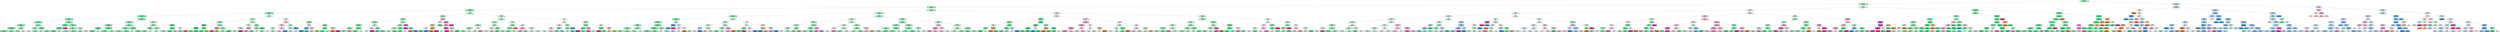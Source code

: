 digraph Tree {
node [shape=box, style="filled, rounded", color="black", fontname=helvetica] ;
edge [fontname=helvetica] ;
0 [label=<Staffing(CWuseonly) &le; 0.5<br/>gini = 0.624<br/>samples = 117053<br/>value = [9159, 3009, 63044, 10275, 367, 31199]<br/>class = 2>, fillcolor="#b6f5d0"] ;
1 [label=<CONTACT_TYPE &le; 16.5<br/>gini = 0.608<br/>samples = 112119<br/>value = [8400, 3007, 62400, 8015, 364, 29933]<br/>class = 2>, fillcolor="#b1f5cd"] ;
0 -> 1 [labeldistance=2.5, labelangle=45, headlabel="True"] ;
2 [label=<Client &le; 0.5<br/>gini = 0.577<br/>samples = 86418<br/>value = [5916, 2891, 51129, 4059, 345, 22078]<br/>class = 2>, fillcolor="#a6f3c6"] ;
1 -> 2 ;
3 [label=<Educational &le; 0.5<br/>gini = 0.546<br/>samples = 39413<br/>value = [2190, 1553, 25087, 2563, 129, 7891]<br/>class = 2>, fillcolor="#93f1ba"] ;
2 -> 3 ;
4 [label=<Meeting &le; 0.5<br/>gini = 0.533<br/>samples = 35304<br/>value = [1877, 1408, 22980, 2342, 128, 6569]<br/>class = 2>, fillcolor="#8ef0b7"] ;
3 -> 4 ;
5 [label=<InternalCollateral &le; 0.5<br/>gini = 0.523<br/>samples = 33356<br/>value = [1805, 1307, 22058, 2228, 125, 5833]<br/>class = 2>, fillcolor="#8af0b5"] ;
4 -> 5 ;
6 [label=<ExternalCollateral &le; 0.5<br/>gini = 0.487<br/>samples = 20820<br/>value = [1074, 744, 14321, 740, 81, 3860]<br/>class = 2>, fillcolor="#85efb1"] ;
5 -> 6 ;
7 [label=<LifeSkills &le; 0.5<br/>gini = 0.448<br/>samples = 14467<br/>value = [620, 477, 10410, 425, 25, 2510]<br/>class = 2>, fillcolor="#7ceeac"] ;
6 -> 7 ;
8 [label=<InitialVisit &le; 0.5<br/>gini = 0.439<br/>samples = 13754<br/>value = [541, 452, 9994, 369, 24, 2374]<br/>class = 2>, fillcolor="#7aeeab"] ;
7 -> 8 ;
9 [label=<Educational/Vocational &le; 0.5<br/>gini = 0.436<br/>samples = 13496<br/>value = [529, 446, 9840, 355, 24, 2302]<br/>class = 2>, fillcolor="#7aedaa"] ;
8 -> 9 ;
10 [label=<gini = 0.433<br/>samples = 13091<br/>value = [506, 438, 9584, 342, 24, 2197]<br/>class = 2>, fillcolor="#79edaa"] ;
9 -> 10 ;
11 [label=<gini = 0.529<br/>samples = 405<br/>value = [23, 8, 256, 13, 0, 105]<br/>class = 2>, fillcolor="#9bf2c0"] ;
9 -> 11 ;
12 [label=<Housing &le; 0.5<br/>gini = 0.56<br/>samples = 258<br/>value = [12, 6, 154, 14, 0, 72]<br/>class = 2>, fillcolor="#a8f4c7"] ;
8 -> 12 ;
13 [label=<gini = 0.543<br/>samples = 248<br/>value = [8, 6, 151, 12, 0, 71]<br/>class = 2>, fillcolor="#a6f3c6"] ;
12 -> 13 ;
14 [label=<gini = 0.7<br/>samples = 10<br/>value = [4, 0, 3, 2, 0, 1]<br/>class = 0>, fillcolor="#fbede3"] ;
12 -> 14 ;
15 [label=<Check-in &le; 0.5<br/>gini = 0.604<br/>samples = 713<br/>value = [79, 25, 416, 56, 1, 136]<br/>class = 2>, fillcolor="#9ff2c2"] ;
7 -> 15 ;
16 [label=<CommitDays &le; 657.5<br/>gini = 0.652<br/>samples = 423<br/>value = [47, 19, 222, 41, 1, 93]<br/>class = 2>, fillcolor="#b2f5ce"] ;
15 -> 16 ;
17 [label=<gini = 0.743<br/>samples = 117<br/>value = [16, 7, 42, 19, 0, 33]<br/>class = 2>, fillcolor="#eafcf2"] ;
16 -> 17 ;
18 [label=<gini = 0.599<br/>samples = 306<br/>value = [31, 12, 180, 22, 1, 60]<br/>class = 2>, fillcolor="#9ef2c2"] ;
16 -> 18 ;
19 [label=<CommitDays &le; 111.0<br/>gini = 0.515<br/>samples = 290<br/>value = [32, 6, 194, 15, 0, 43]<br/>class = 2>, fillcolor="#86efb2"] ;
15 -> 19 ;
20 [label=<gini = 0.628<br/>samples = 11<br/>value = [4, 0, 2, 0, 0, 5]<br/>class = 5>, fillcolor="#fbe3f1"] ;
19 -> 20 ;
21 [label=<gini = 0.494<br/>samples = 279<br/>value = [28, 6, 192, 15, 0, 38]<br/>class = 2>, fillcolor="#80eeae"] ;
19 -> 21 ;
22 [label=<CONTACT_TYPE &le; 4.5<br/>gini = 0.566<br/>samples = 6353<br/>value = [454, 267, 3911, 315, 56, 1350]<br/>class = 2>, fillcolor="#9af2bf"] ;
6 -> 22 ;
23 [label=<ClothingVoucher &le; 0.5<br/>gini = 0.416<br/>samples = 634<br/>value = [44, 7, 477, 15, 23, 68]<br/>class = 2>, fillcolor="#70eca4"] ;
22 -> 23 ;
24 [label=<CommitDays &le; 2248.5<br/>gini = 0.413<br/>samples = 632<br/>value = [44, 7, 477, 15, 23, 66]<br/>class = 2>, fillcolor="#6feca4"] ;
23 -> 24 ;
25 [label=<gini = 0.404<br/>samples = 619<br/>value = [44, 7, 471, 15, 20, 62]<br/>class = 2>, fillcolor="#6eeca2"] ;
24 -> 25 ;
26 [label=<gini = 0.639<br/>samples = 13<br/>value = [0, 0, 6, 0, 3, 4]<br/>class = 2>, fillcolor="#d3f9e3"] ;
24 -> 26 ;
27 [label=<gini = 0.0<br/>samples = 2<br/>value = [0, 0, 0, 0, 0, 2]<br/>class = 5>, fillcolor="#e5399d"] ;
23 -> 27 ;
28 [label=<Educational/Vocational &le; 0.5<br/>gini = 0.579<br/>samples = 5719<br/>value = [410, 260, 3434, 300, 33, 1282]<br/>class = 2>, fillcolor="#9ff2c2"] ;
22 -> 28 ;
29 [label=<Legal &le; 0.5<br/>gini = 0.575<br/>samples = 5337<br/>value = [390, 246, 3243, 287, 33, 1138]<br/>class = 2>, fillcolor="#9cf2c0"] ;
28 -> 29 ;
30 [label=<gini = 0.581<br/>samples = 4546<br/>value = [315, 221, 2716, 246, 14, 1034]<br/>class = 2>, fillcolor="#a0f3c3"] ;
29 -> 30 ;
31 [label=<gini = 0.526<br/>samples = 791<br/>value = [75, 25, 527, 41, 19, 104]<br/>class = 2>, fillcolor="#85efb1"] ;
29 -> 31 ;
32 [label=<Check-in &le; 0.5<br/>gini = 0.603<br/>samples = 382<br/>value = [20, 14, 191, 13, 0, 144]<br/>class = 2>, fillcolor="#d8fae6"] ;
28 -> 32 ;
33 [label=<gini = 0.594<br/>samples = 229<br/>value = [15, 10, 128, 9, 0, 67]<br/>class = 2>, fillcolor="#b4f5d0"] ;
32 -> 33 ;
34 [label=<gini = 0.575<br/>samples = 153<br/>value = [5, 4, 63, 4, 0, 77]<br/>class = 5>, fillcolor="#fbe0f0"] ;
32 -> 34 ;
35 [label=<BehaviorManagement &le; 0.5<br/>gini = 0.575<br/>samples = 12536<br/>value = [731, 563, 7737, 1488, 44, 1973]<br/>class = 2>, fillcolor="#93f1ba"] ;
5 -> 35 ;
36 [label=<Check-in &le; 0.5<br/>gini = 0.554<br/>samples = 9898<br/>value = [630, 505, 6313, 838, 40, 1572]<br/>class = 2>, fillcolor="#8ef0b7"] ;
35 -> 36 ;
37 [label=<CONTACT_TYPE &le; 5.5<br/>gini = 0.498<br/>samples = 3897<br/>value = [275, 204, 2689, 237, 18, 474]<br/>class = 2>, fillcolor="#7feead"] ;
36 -> 37 ;
38 [label=<SocialServices &le; 0.5<br/>gini = 0.365<br/>samples = 851<br/>value = [54, 7, 669, 19, 6, 96]<br/>class = 2>, fillcolor="#69eb9f"] ;
37 -> 38 ;
39 [label=<gini = 0.353<br/>samples = 835<br/>value = [47, 7, 663, 18, 6, 94]<br/>class = 2>, fillcolor="#67eb9e"] ;
38 -> 39 ;
40 [label=<gini = 0.648<br/>samples = 16<br/>value = [7, 0, 6, 1, 0, 2]<br/>class = 0>, fillcolor="#fcf2eb"] ;
38 -> 40 ;
41 [label=<Educational/Vocational &le; 0.5<br/>gini = 0.53<br/>samples = 3046<br/>value = [221, 197, 2020, 218, 12, 378]<br/>class = 2>, fillcolor="#85efb1"] ;
37 -> 41 ;
42 [label=<gini = 0.521<br/>samples = 2852<br/>value = [199, 192, 1917, 208, 12, 324]<br/>class = 2>, fillcolor="#82efb0"] ;
41 -> 42 ;
43 [label=<gini = 0.624<br/>samples = 194<br/>value = [22, 5, 103, 10, 0, 54]<br/>class = 2>, fillcolor="#baf6d3"] ;
41 -> 43 ;
44 [label=<Legal &le; 0.5<br/>gini = 0.586<br/>samples = 6001<br/>value = [355, 301, 3624, 601, 22, 1098]<br/>class = 2>, fillcolor="#99f2be"] ;
36 -> 44 ;
45 [label=<Guardian &le; 0.5<br/>gini = 0.59<br/>samples = 5621<br/>value = [334, 276, 3360, 579, 11, 1061]<br/>class = 2>, fillcolor="#9bf2bf"] ;
44 -> 45 ;
46 [label=<gini = 0.597<br/>samples = 5284<br/>value = [306, 265, 3123, 566, 11, 1013]<br/>class = 2>, fillcolor="#9df2c1"] ;
45 -> 46 ;
47 [label=<gini = 0.476<br/>samples = 337<br/>value = [28, 11, 237, 13, 0, 48]<br/>class = 2>, fillcolor="#7eeead"] ;
45 -> 47 ;
48 [label=<CommitDays &le; 156.5<br/>gini = 0.496<br/>samples = 380<br/>value = [21, 25, 264, 22, 11, 37]<br/>class = 2>, fillcolor="#7ceeac"] ;
44 -> 48 ;
49 [label=<gini = 0.727<br/>samples = 17<br/>value = [1, 1, 6, 5, 0, 4]<br/>class = 2>, fillcolor="#eefdf4"] ;
48 -> 49 ;
50 [label=<gini = 0.476<br/>samples = 363<br/>value = [20, 24, 258, 17, 11, 33]<br/>class = 2>, fillcolor="#78eda9"] ;
48 -> 50 ;
51 [label=<Mother &le; 0.5<br/>gini = 0.623<br/>samples = 2638<br/>value = [101, 58, 1424, 650, 4, 401]<br/>class = 2>, fillcolor="#b2f5ce"] ;
35 -> 51 ;
52 [label=<CONTACT_TYPE &le; 5.5<br/>gini = 0.631<br/>samples = 2490<br/>value = [92, 54, 1309, 638, 3, 394]<br/>class = 2>, fillcolor="#b7f6d1"] ;
51 -> 52 ;
53 [label=<SocialServices &le; 0.5<br/>gini = 0.508<br/>samples = 241<br/>value = [8, 0, 160, 26, 0, 47]<br/>class = 2>, fillcolor="#8cf0b6"] ;
52 -> 53 ;
54 [label=<gini = 0.48<br/>samples = 228<br/>value = [6, 0, 157, 22, 0, 43]<br/>class = 2>, fillcolor="#85efb1"] ;
53 -> 54 ;
55 [label=<gini = 0.734<br/>samples = 13<br/>value = [2, 0, 3, 4, 0, 4]<br/>class = 3>, fillcolor="#ffffff"] ;
53 -> 55 ;
56 [label=<CommitDays &le; 614.0<br/>gini = 0.639<br/>samples = 2249<br/>value = [84, 54, 1149, 612, 3, 347]<br/>class = 2>, fillcolor="#bef6d6"] ;
52 -> 56 ;
57 [label=<gini = 0.676<br/>samples = 737<br/>value = [24, 20, 315, 237, 1, 140]<br/>class = 2>, fillcolor="#e0fbeb"] ;
56 -> 57 ;
58 [label=<gini = 0.613<br/>samples = 1512<br/>value = [60, 34, 834, 375, 2, 207]<br/>class = 2>, fillcolor="#aff5cc"] ;
56 -> 58 ;
59 [label=<Psychiatric &le; 0.5<br/>gini = 0.383<br/>samples = 148<br/>value = [9, 4, 115, 12, 1, 7]<br/>class = 2>, fillcolor="#69eba0"] ;
51 -> 59 ;
60 [label=<LifeSkills &le; 0.5<br/>gini = 0.321<br/>samples = 138<br/>value = [5, 4, 113, 8, 1, 7]<br/>class = 2>, fillcolor="#5fea99"] ;
59 -> 60 ;
61 [label=<gini = 0.295<br/>samples = 134<br/>value = [5, 4, 112, 7, 1, 5]<br/>class = 2>, fillcolor="#5bea97"] ;
60 -> 61 ;
62 [label=<gini = 0.625<br/>samples = 4<br/>value = [0, 0, 1, 1, 0, 2]<br/>class = 5>, fillcolor="#f6bdde"] ;
60 -> 62 ;
63 [label=<FamilyRelationships &le; 0.5<br/>gini = 0.64<br/>samples = 10<br/>value = [4, 0, 2, 4, 0, 0]<br/>class = 0>, fillcolor="#ffffff"] ;
59 -> 63 ;
64 [label=<gini = 0.444<br/>samples = 6<br/>value = [0, 0, 2, 4, 0, 0]<br/>class = 3>, fillcolor="#9ccef2"] ;
63 -> 64 ;
65 [label=<gini = 0.0<br/>samples = 4<br/>value = [4, 0, 0, 0, 0, 0]<br/>class = 0>, fillcolor="#e58139"] ;
63 -> 65 ;
66 [label=<InternalCollateral &le; 0.5<br/>gini = 0.626<br/>samples = 1948<br/>value = [72, 101, 922, 114, 3, 736]<br/>class = 2>, fillcolor="#e1fbec"] ;
4 -> 66 ;
67 [label=<Check-in &le; 0.5<br/>gini = 0.583<br/>samples = 917<br/>value = [33, 55, 509, 23, 2, 295]<br/>class = 2>, fillcolor="#bbf6d4"] ;
66 -> 67 ;
68 [label=<CommitDays &le; 253.0<br/>gini = 0.525<br/>samples = 416<br/>value = [12, 25, 262, 4, 0, 113]<br/>class = 2>, fillcolor="#9ef2c1"] ;
67 -> 68 ;
69 [label=<CommitDays &le; 216.5<br/>gini = 0.172<br/>samples = 54<br/>value = [0, 2, 49, 0, 0, 3]<br/>class = 2>, fillcolor="#4ce88d"] ;
68 -> 69 ;
70 [label=<CONTACT_TYPE &le; 5.5<br/>gini = 0.089<br/>samples = 43<br/>value = [0, 0, 41, 0, 0, 2]<br/>class = 2>, fillcolor="#43e687"] ;
69 -> 70 ;
71 [label=<gini = 0.32<br/>samples = 5<br/>value = [0, 0, 4, 0, 0, 1]<br/>class = 2>, fillcolor="#6aeca0"] ;
70 -> 71 ;
72 [label=<gini = 0.051<br/>samples = 38<br/>value = [0, 0, 37, 0, 0, 1]<br/>class = 2>, fillcolor="#3ee684"] ;
70 -> 72 ;
73 [label=<ExternalCollateral &le; 0.5<br/>gini = 0.43<br/>samples = 11<br/>value = [0, 2, 8, 0, 0, 1]<br/>class = 2>, fillcolor="#7beeab"] ;
69 -> 73 ;
74 [label=<gini = 0.198<br/>samples = 9<br/>value = [0, 0, 8, 0, 0, 1]<br/>class = 2>, fillcolor="#52e891"] ;
73 -> 74 ;
75 [label=<gini = 0.0<br/>samples = 2<br/>value = [0, 2, 0, 0, 0, 0]<br/>class = 1>, fillcolor="#9de539"] ;
73 -> 75 ;
76 [label=<CommitDays &le; 267.0<br/>gini = 0.556<br/>samples = 362<br/>value = [12, 23, 213, 4, 0, 110]<br/>class = 2>, fillcolor="#aef4cc"] ;
68 -> 76 ;
77 [label=<FamilyMember(s) &le; 0.5<br/>gini = 0.444<br/>samples = 9<br/>value = [0, 3, 0, 0, 0, 6]<br/>class = 5>, fillcolor="#f29cce"] ;
76 -> 77 ;
78 [label=<gini = 0.245<br/>samples = 7<br/>value = [0, 1, 0, 0, 0, 6]<br/>class = 5>, fillcolor="#e95aad"] ;
77 -> 78 ;
79 [label=<gini = 0.0<br/>samples = 2<br/>value = [0, 2, 0, 0, 0, 0]<br/>class = 1>, fillcolor="#9de539"] ;
77 -> 79 ;
80 [label=<InitialVisit &le; 0.5<br/>gini = 0.545<br/>samples = 353<br/>value = [12, 20, 213, 4, 0, 104]<br/>class = 2>, fillcolor="#a8f4c8"] ;
76 -> 80 ;
81 [label=<gini = 0.554<br/>samples = 342<br/>value = [12, 20, 202, 4, 0, 104]<br/>class = 2>, fillcolor="#adf4cb"] ;
80 -> 81 ;
82 [label=<gini = 0.0<br/>samples = 11<br/>value = [0, 0, 11, 0, 0, 0]<br/>class = 2>, fillcolor="#39e581"] ;
80 -> 82 ;
83 [label=<FamilyRelationships &le; 0.5<br/>gini = 0.618<br/>samples = 501<br/>value = [21, 30, 247, 19, 2, 182]<br/>class = 2>, fillcolor="#d7fae5"] ;
67 -> 83 ;
84 [label=<ExternalCollateral &le; 0.5<br/>gini = 0.618<br/>samples = 404<br/>value = [12, 28, 187, 13, 2, 162]<br/>class = 2>, fillcolor="#ebfcf2"] ;
83 -> 84 ;
85 [label=<ClothingVoucher &le; 0.5<br/>gini = 0.595<br/>samples = 304<br/>value = [5, 20, 159, 10, 2, 108]<br/>class = 2>, fillcolor="#cbf8de"] ;
84 -> 85 ;
86 [label=<gini = 0.593<br/>samples = 300<br/>value = [5, 20, 159, 10, 2, 104]<br/>class = 2>, fillcolor="#c7f8dc"] ;
85 -> 86 ;
87 [label=<gini = 0.0<br/>samples = 4<br/>value = [0, 0, 0, 0, 0, 4]<br/>class = 5>, fillcolor="#e5399d"] ;
85 -> 87 ;
88 [label=<CONTACT_TYPE &le; 12.5<br/>gini = 0.618<br/>samples = 100<br/>value = [7, 8, 28, 3, 0, 54]<br/>class = 5>, fillcolor="#f6b8dc"] ;
84 -> 88 ;
89 [label=<gini = 0.598<br/>samples = 92<br/>value = [6, 8, 22, 3, 0, 53]<br/>class = 5>, fillcolor="#f3a7d4"] ;
88 -> 89 ;
90 [label=<gini = 0.406<br/>samples = 8<br/>value = [1, 0, 6, 0, 0, 1]<br/>class = 2>, fillcolor="#72eca5"] ;
88 -> 90 ;
91 [label=<LifeSkills &le; 0.5<br/>gini = 0.562<br/>samples = 97<br/>value = [9, 2, 60, 6, 0, 20]<br/>class = 2>, fillcolor="#98f1be"] ;
83 -> 91 ;
92 [label=<CONTACT_TYPE &le; 5.5<br/>gini = 0.605<br/>samples = 86<br/>value = [9, 2, 49, 6, 0, 20]<br/>class = 2>, fillcolor="#a8f4c8"] ;
91 -> 92 ;
93 [label=<gini = 0.661<br/>samples = 11<br/>value = [3, 0, 4, 4, 0, 0]<br/>class = 2>, fillcolor="#ffffff"] ;
92 -> 93 ;
94 [label=<gini = 0.561<br/>samples = 75<br/>value = [6, 2, 45, 2, 0, 20]<br/>class = 2>, fillcolor="#a5f3c6"] ;
92 -> 94 ;
95 [label=<gini = 0.0<br/>samples = 11<br/>value = [0, 0, 11, 0, 0, 0]<br/>class = 2>, fillcolor="#39e581"] ;
91 -> 95 ;
96 [label=<FamilyRelationships &le; 0.5<br/>gini = 0.645<br/>samples = 1031<br/>value = [39, 46, 413, 91, 1, 441]<br/>class = 5>, fillcolor="#fef6fb"] ;
66 -> 96 ;
97 [label=<BehaviorManagement &le; 0.5<br/>gini = 0.64<br/>samples = 921<br/>value = [33, 43, 345, 78, 1, 421]<br/>class = 5>, fillcolor="#fce5f2"] ;
96 -> 97 ;
98 [label=<CONTACT_TYPE &le; 5.5<br/>gini = 0.628<br/>samples = 836<br/>value = [27, 43, 308, 58, 1, 399]<br/>class = 5>, fillcolor="#fbddee"] ;
97 -> 98 ;
99 [label=<CommitDays &le; 204.0<br/>gini = 0.569<br/>samples = 73<br/>value = [3, 0, 38, 2, 1, 29]<br/>class = 2>, fillcolor="#d6fae5"] ;
98 -> 99 ;
100 [label=<gini = 0.656<br/>samples = 8<br/>value = [3, 0, 0, 2, 0, 3]<br/>class = 0>, fillcolor="#ffffff"] ;
99 -> 100 ;
101 [label=<gini = 0.498<br/>samples = 65<br/>value = [0, 0, 38, 0, 1, 26]<br/>class = 2>, fillcolor="#c2f7d8"] ;
99 -> 101 ;
102 [label=<Legal &le; 0.5<br/>gini = 0.63<br/>samples = 763<br/>value = [24, 43, 270, 56, 0, 370]<br/>class = 5>, fillcolor="#fad7eb"] ;
98 -> 102 ;
103 [label=<gini = 0.629<br/>samples = 761<br/>value = [24, 43, 270, 54, 0, 370]<br/>class = 5>, fillcolor="#fad7eb"] ;
102 -> 103 ;
104 [label=<gini = 0.0<br/>samples = 2<br/>value = [0, 0, 0, 2, 0, 0]<br/>class = 3>, fillcolor="#399de5"] ;
102 -> 104 ;
105 [label=<Vocational &le; 0.5<br/>gini = 0.683<br/>samples = 85<br/>value = [6, 0, 37, 20, 0, 22]<br/>class = 2>, fillcolor="#d0f9e1"] ;
97 -> 105 ;
106 [label=<CommitDays &le; 1005.5<br/>gini = 0.676<br/>samples = 82<br/>value = [6, 0, 37, 17, 0, 22]<br/>class = 2>, fillcolor="#cef8e0"] ;
105 -> 106 ;
107 [label=<gini = 0.64<br/>samples = 57<br/>value = [5, 0, 28, 6, 0, 18]<br/>class = 2>, fillcolor="#ccf8df"] ;
106 -> 107 ;
108 [label=<gini = 0.65<br/>samples = 25<br/>value = [1, 0, 9, 11, 0, 4]<br/>class = 3>, fillcolor="#e6f3fc"] ;
106 -> 108 ;
109 [label=<gini = 0.0<br/>samples = 3<br/>value = [0, 0, 0, 3, 0, 0]<br/>class = 3>, fillcolor="#399de5"] ;
105 -> 109 ;
110 [label=<CommitDays &le; 404.5<br/>gini = 0.567<br/>samples = 110<br/>value = [6, 3, 68, 13, 0, 20]<br/>class = 2>, fillcolor="#95f1bc"] ;
96 -> 110 ;
111 [label=<CommitDays &le; 100.5<br/>gini = 0.691<br/>samples = 28<br/>value = [0, 2, 9, 6, 0, 11]<br/>class = 5>, fillcolor="#fceaf5"] ;
110 -> 111 ;
112 [label=<Legal &le; 0.5<br/>gini = 0.32<br/>samples = 5<br/>value = [0, 0, 1, 4, 0, 0]<br/>class = 3>, fillcolor="#6ab6ec"] ;
111 -> 112 ;
113 [label=<gini = 0.0<br/>samples = 4<br/>value = [0, 0, 0, 4, 0, 0]<br/>class = 3>, fillcolor="#399de5"] ;
112 -> 113 ;
114 [label=<gini = 0.0<br/>samples = 1<br/>value = [0, 0, 1, 0, 0, 0]<br/>class = 2>, fillcolor="#39e581"] ;
112 -> 114 ;
115 [label=<AncillaryServices &le; 0.5<br/>gini = 0.635<br/>samples = 23<br/>value = [0, 2, 8, 2, 0, 11]<br/>class = 5>, fillcolor="#fad7eb"] ;
111 -> 115 ;
116 [label=<gini = 0.571<br/>samples = 21<br/>value = [0, 0, 8, 2, 0, 11]<br/>class = 5>, fillcolor="#f9d1e8"] ;
115 -> 116 ;
117 [label=<gini = 0.0<br/>samples = 2<br/>value = [0, 2, 0, 0, 0, 0]<br/>class = 1>, fillcolor="#9de539"] ;
115 -> 117 ;
118 [label=<Family &le; 0.5<br/>gini = 0.457<br/>samples = 82<br/>value = [6, 1, 59, 7, 0, 9]<br/>class = 2>, fillcolor="#77eda9"] ;
110 -> 118 ;
119 [label=<Housing &le; 0.5<br/>gini = 0.395<br/>samples = 77<br/>value = [3, 1, 59, 7, 0, 7]<br/>class = 2>, fillcolor="#6ceca1"] ;
118 -> 119 ;
120 [label=<gini = 0.301<br/>samples = 64<br/>value = [1, 0, 53, 4, 0, 6]<br/>class = 2>, fillcolor="#5fea99"] ;
119 -> 120 ;
121 [label=<gini = 0.698<br/>samples = 13<br/>value = [2, 1, 6, 3, 0, 1]<br/>class = 2>, fillcolor="#c4f7d9"] ;
119 -> 121 ;
122 [label=<CurfewManagement &le; 0.5<br/>gini = 0.48<br/>samples = 5<br/>value = [3, 0, 0, 0, 0, 2]<br/>class = 0>, fillcolor="#f6d5bd"] ;
118 -> 122 ;
123 [label=<gini = 0.0<br/>samples = 3<br/>value = [3, 0, 0, 0, 0, 0]<br/>class = 0>, fillcolor="#e58139"] ;
122 -> 123 ;
124 [label=<gini = 0.0<br/>samples = 2<br/>value = [0, 0, 0, 0, 0, 2]<br/>class = 5>, fillcolor="#e5399d"] ;
122 -> 124 ;
125 [label=<CommitDays &le; 528.0<br/>gini = 0.624<br/>samples = 4109<br/>value = [313, 145, 2107, 221, 1, 1322]<br/>class = 2>, fillcolor="#c7f8dc"] ;
3 -> 125 ;
126 [label=<Pass &le; 0.5<br/>gini = 0.595<br/>samples = 1041<br/>value = [90, 37, 600, 58, 0, 256]<br/>class = 2>, fillcolor="#a8f4c8"] ;
125 -> 126 ;
127 [label=<InternalCollateral &le; 0.5<br/>gini = 0.587<br/>samples = 1005<br/>value = [82, 37, 591, 57, 0, 238]<br/>class = 2>, fillcolor="#a4f3c5"] ;
126 -> 127 ;
128 [label=<AncillaryServices &le; 0.5<br/>gini = 0.54<br/>samples = 641<br/>value = [48, 15, 407, 29, 0, 142]<br/>class = 2>, fillcolor="#96f1bc"] ;
127 -> 128 ;
129 [label=<FamilyRelationships &le; 0.5<br/>gini = 0.508<br/>samples = 574<br/>value = [35, 15, 381, 20, 0, 123]<br/>class = 2>, fillcolor="#8ef0b7"] ;
128 -> 129 ;
130 [label=<Meeting &le; 0.5<br/>gini = 0.532<br/>samples = 360<br/>value = [16, 13, 226, 10, 0, 95]<br/>class = 2>, fillcolor="#9df2c1"] ;
129 -> 130 ;
131 [label=<gini = 0.522<br/>samples = 354<br/>value = [16, 13, 226, 8, 0, 91]<br/>class = 2>, fillcolor="#99f2be"] ;
130 -> 131 ;
132 [label=<gini = 0.444<br/>samples = 6<br/>value = [0, 0, 0, 2, 0, 4]<br/>class = 5>, fillcolor="#f29cce"] ;
130 -> 132 ;
133 [label=<LevelReview &le; 0.5<br/>gini = 0.448<br/>samples = 214<br/>value = [19, 2, 155, 10, 0, 28]<br/>class = 2>, fillcolor="#78eda9"] ;
129 -> 133 ;
134 [label=<gini = 0.431<br/>samples = 210<br/>value = [17, 2, 155, 10, 0, 26]<br/>class = 2>, fillcolor="#74eda7"] ;
133 -> 134 ;
135 [label=<gini = 0.5<br/>samples = 4<br/>value = [2, 0, 0, 0, 0, 2]<br/>class = 0>, fillcolor="#ffffff"] ;
133 -> 135 ;
136 [label=<SubstanceAbuse &le; 0.5<br/>gini = 0.713<br/>samples = 67<br/>value = [13, 0, 26, 9, 0, 19]<br/>class = 2>, fillcolor="#e2fbed"] ;
128 -> 136 ;
137 [label=<InitialVisit &le; 0.5<br/>gini = 0.722<br/>samples = 47<br/>value = [11, 0, 13, 6, 0, 17]<br/>class = 5>, fillcolor="#fce8f3"] ;
136 -> 137 ;
138 [label=<gini = 0.734<br/>samples = 42<br/>value = [11, 0, 13, 6, 0, 12]<br/>class = 2>, fillcolor="#f8fefb"] ;
137 -> 138 ;
139 [label=<gini = 0.0<br/>samples = 5<br/>value = [0, 0, 0, 0, 0, 5]<br/>class = 5>, fillcolor="#e5399d"] ;
137 -> 139 ;
140 [label=<Housing &le; 0.5<br/>gini = 0.535<br/>samples = 20<br/>value = [2, 0, 13, 3, 0, 2]<br/>class = 2>, fillcolor="#8bf0b5"] ;
136 -> 140 ;
141 [label=<gini = 0.375<br/>samples = 4<br/>value = [0, 0, 0, 3, 0, 1]<br/>class = 3>, fillcolor="#7bbeee"] ;
140 -> 141 ;
142 [label=<gini = 0.32<br/>samples = 16<br/>value = [2, 0, 13, 0, 0, 1]<br/>class = 2>, fillcolor="#63eb9c"] ;
140 -> 142 ;
143 [label=<CommitDays &le; 516.0<br/>gini = 0.657<br/>samples = 364<br/>value = [34, 22, 184, 28, 0, 96]<br/>class = 2>, fillcolor="#bef6d6"] ;
127 -> 143 ;
144 [label=<AncillaryServices &le; 0.5<br/>gini = 0.648<br/>samples = 353<br/>value = [33, 22, 184, 26, 0, 88]<br/>class = 2>, fillcolor="#b7f6d1"] ;
143 -> 144 ;
145 [label=<CommitDays &le; 490.5<br/>gini = 0.662<br/>samples = 316<br/>value = [29, 20, 157, 25, 0, 85]<br/>class = 2>, fillcolor="#c1f7d8"] ;
144 -> 145 ;
146 [label=<gini = 0.67<br/>samples = 303<br/>value = [27, 20, 146, 25, 0, 85]<br/>class = 2>, fillcolor="#c8f8dc"] ;
145 -> 146 ;
147 [label=<gini = 0.26<br/>samples = 13<br/>value = [2, 0, 11, 0, 0, 0]<br/>class = 2>, fillcolor="#5dea98"] ;
145 -> 147 ;
148 [label=<Mother &le; 0.5<br/>gini = 0.446<br/>samples = 37<br/>value = [4, 2, 27, 1, 0, 3]<br/>class = 2>, fillcolor="#75eda7"] ;
144 -> 148 ;
149 [label=<gini = 0.354<br/>samples = 29<br/>value = [0, 2, 23, 1, 0, 3]<br/>class = 2>, fillcolor="#67eb9e"] ;
148 -> 149 ;
150 [label=<gini = 0.5<br/>samples = 8<br/>value = [4, 0, 4, 0, 0, 0]<br/>class = 0>, fillcolor="#ffffff"] ;
148 -> 150 ;
151 [label=<ExternalCollateral &le; 0.5<br/>gini = 0.43<br/>samples = 11<br/>value = [1, 0, 0, 2, 0, 8]<br/>class = 5>, fillcolor="#ee7bbe"] ;
143 -> 151 ;
152 [label=<gini = 0.0<br/>samples = 8<br/>value = [0, 0, 0, 0, 0, 8]<br/>class = 5>, fillcolor="#e5399d"] ;
151 -> 152 ;
153 [label=<Vocational &le; 0.5<br/>gini = 0.444<br/>samples = 3<br/>value = [1, 0, 0, 2, 0, 0]<br/>class = 3>, fillcolor="#9ccef2"] ;
151 -> 153 ;
154 [label=<gini = 0.0<br/>samples = 1<br/>value = [1, 0, 0, 0, 0, 0]<br/>class = 0>, fillcolor="#e58139"] ;
153 -> 154 ;
155 [label=<gini = 0.0<br/>samples = 2<br/>value = [0, 0, 0, 2, 0, 0]<br/>class = 3>, fillcolor="#399de5"] ;
153 -> 155 ;
156 [label=<CommitDays &le; 326.5<br/>gini = 0.637<br/>samples = 36<br/>value = [8, 0, 9, 1, 0, 18]<br/>class = 5>, fillcolor="#f6bdde"] ;
126 -> 156 ;
157 [label=<Parent/Guardian &le; 0.5<br/>gini = 0.645<br/>samples = 11<br/>value = [4, 0, 5, 1, 0, 1]<br/>class = 2>, fillcolor="#e3fbed"] ;
156 -> 157 ;
158 [label=<CommitDays &le; 219.0<br/>gini = 0.612<br/>samples = 7<br/>value = [4, 0, 1, 1, 0, 1]<br/>class = 0>, fillcolor="#f2c09c"] ;
157 -> 158 ;
159 [label=<InternalCollateral &le; 0.5<br/>gini = 0.5<br/>samples = 2<br/>value = [0, 0, 1, 1, 0, 0]<br/>class = 2>, fillcolor="#ffffff"] ;
158 -> 159 ;
160 [label=<gini = 0.0<br/>samples = 1<br/>value = [0, 0, 1, 0, 0, 0]<br/>class = 2>, fillcolor="#39e581"] ;
159 -> 160 ;
161 [label=<gini = 0.0<br/>samples = 1<br/>value = [0, 0, 0, 1, 0, 0]<br/>class = 3>, fillcolor="#399de5"] ;
159 -> 161 ;
162 [label=<Family &le; 0.5<br/>gini = 0.32<br/>samples = 5<br/>value = [4, 0, 0, 0, 0, 1]<br/>class = 0>, fillcolor="#eca06a"] ;
158 -> 162 ;
163 [label=<gini = 0.0<br/>samples = 4<br/>value = [4, 0, 0, 0, 0, 0]<br/>class = 0>, fillcolor="#e58139"] ;
162 -> 163 ;
164 [label=<gini = 0.0<br/>samples = 1<br/>value = [0, 0, 0, 0, 0, 1]<br/>class = 5>, fillcolor="#e5399d"] ;
162 -> 164 ;
165 [label=<gini = 0.0<br/>samples = 4<br/>value = [0, 0, 4, 0, 0, 0]<br/>class = 2>, fillcolor="#39e581"] ;
157 -> 165 ;
166 [label=<Meeting &le; 0.5<br/>gini = 0.486<br/>samples = 25<br/>value = [4, 0, 4, 0, 0, 17]<br/>class = 5>, fillcolor="#ef84c2"] ;
156 -> 166 ;
167 [label=<FamilyRelationships &le; 0.5<br/>gini = 0.609<br/>samples = 17<br/>value = [4, 0, 4, 0, 0, 9]<br/>class = 5>, fillcolor="#f5b3d9"] ;
166 -> 167 ;
168 [label=<CommitDays &le; 439.0<br/>gini = 0.32<br/>samples = 10<br/>value = [2, 0, 0, 0, 0, 8]<br/>class = 5>, fillcolor="#ec6ab6"] ;
167 -> 168 ;
169 [label=<gini = 0.5<br/>samples = 4<br/>value = [2, 0, 0, 0, 0, 2]<br/>class = 0>, fillcolor="#ffffff"] ;
168 -> 169 ;
170 [label=<gini = 0.0<br/>samples = 6<br/>value = [0, 0, 0, 0, 0, 6]<br/>class = 5>, fillcolor="#e5399d"] ;
168 -> 170 ;
171 [label=<SupervisedVisit &le; 0.5<br/>gini = 0.571<br/>samples = 7<br/>value = [2, 0, 4, 0, 0, 1]<br/>class = 2>, fillcolor="#b0f5cd"] ;
167 -> 171 ;
172 [label=<gini = 0.625<br/>samples = 4<br/>value = [2, 0, 1, 0, 0, 1]<br/>class = 0>, fillcolor="#f6d5bd"] ;
171 -> 172 ;
173 [label=<gini = 0.0<br/>samples = 3<br/>value = [0, 0, 3, 0, 0, 0]<br/>class = 2>, fillcolor="#39e581"] ;
171 -> 173 ;
174 [label=<gini = 0.0<br/>samples = 8<br/>value = [0, 0, 0, 0, 0, 8]<br/>class = 5>, fillcolor="#e5399d"] ;
166 -> 174 ;
175 [label=<ExternalCollateral &le; 0.5<br/>gini = 0.629<br/>samples = 3068<br/>value = [223, 108, 1507, 163, 1, 1066]<br/>class = 2>, fillcolor="#d3f9e3"] ;
125 -> 175 ;
176 [label=<InternalCollateral &le; 0.5<br/>gini = 0.611<br/>samples = 2105<br/>value = [154, 70, 1111, 97, 1, 672]<br/>class = 2>, fillcolor="#c2f7d8"] ;
175 -> 176 ;
177 [label=<LifeSkills &le; 0.5<br/>gini = 0.572<br/>samples = 1323<br/>value = [84, 38, 761, 40, 0, 400]<br/>class = 2>, fillcolor="#b2f5ce"] ;
176 -> 177 ;
178 [label=<HealthServices &le; 0.5<br/>gini = 0.55<br/>samples = 1101<br/>value = [58, 29, 654, 24, 0, 336]<br/>class = 2>, fillcolor="#adf4cb"] ;
177 -> 178 ;
179 [label=<Meeting &le; 0.5<br/>gini = 0.539<br/>samples = 1017<br/>value = [49, 25, 618, 23, 0, 302]<br/>class = 2>, fillcolor="#a7f4c7"] ;
178 -> 179 ;
180 [label=<gini = 0.533<br/>samples = 960<br/>value = [47, 24, 593, 22, 0, 274]<br/>class = 2>, fillcolor="#a3f3c4"] ;
179 -> 180 ;
181 [label=<gini = 0.564<br/>samples = 57<br/>value = [2, 1, 25, 1, 0, 28]<br/>class = 5>, fillcolor="#fdecf6"] ;
179 -> 181 ;
182 [label=<Mother &le; 0.5<br/>gini = 0.639<br/>samples = 84<br/>value = [9, 4, 36, 1, 0, 34]<br/>class = 2>, fillcolor="#f7fefa"] ;
178 -> 182 ;
183 [label=<gini = 0.638<br/>samples = 61<br/>value = [9, 2, 30, 1, 0, 19]<br/>class = 2>, fillcolor="#cbf8de"] ;
182 -> 183 ;
184 [label=<gini = 0.499<br/>samples = 23<br/>value = [0, 2, 6, 0, 0, 15]<br/>class = 5>, fillcolor="#f196cb"] ;
182 -> 184 ;
185 [label=<CONTACT_TYPE &le; 8.0<br/>gini = 0.664<br/>samples = 222<br/>value = [26, 9, 107, 16, 0, 64]<br/>class = 2>, fillcolor="#c9f8dd"] ;
177 -> 185 ;
186 [label=<CommitDays &le; 1495.0<br/>gini = 0.707<br/>samples = 155<br/>value = [21, 8, 62, 14, 0, 50]<br/>class = 2>, fillcolor="#e8fcf1"] ;
185 -> 186 ;
187 [label=<gini = 0.693<br/>samples = 142<br/>value = [20, 4, 61, 14, 0, 43]<br/>class = 2>, fillcolor="#dbfae8"] ;
186 -> 187 ;
188 [label=<gini = 0.604<br/>samples = 13<br/>value = [1, 4, 1, 0, 0, 7]<br/>class = 5>, fillcolor="#f6bdde"] ;
186 -> 188 ;
189 [label=<Guardian &le; 0.5<br/>gini = 0.499<br/>samples = 67<br/>value = [5, 1, 45, 2, 0, 14]<br/>class = 2>, fillcolor="#8bf0b5"] ;
185 -> 189 ;
190 [label=<gini = 0.35<br/>samples = 29<br/>value = [1, 1, 23, 0, 0, 4]<br/>class = 2>, fillcolor="#69eb9f"] ;
189 -> 190 ;
191 [label=<gini = 0.582<br/>samples = 38<br/>value = [4, 0, 22, 2, 0, 10]<br/>class = 2>, fillcolor="#aaf4c9"] ;
189 -> 191 ;
192 [label=<CONTACT_TYPE &le; 5.5<br/>gini = 0.664<br/>samples = 782<br/>value = [70, 32, 350, 57, 1, 272]<br/>class = 2>, fillcolor="#e1fbec"] ;
176 -> 192 ;
193 [label=<Family &le; 0.5<br/>gini = 0.549<br/>samples = 182<br/>value = [19, 3, 113, 5, 0, 42]<br/>class = 2>, fillcolor="#9bf2bf"] ;
192 -> 193 ;
194 [label=<CommitDays &le; 1146.0<br/>gini = 0.533<br/>samples = 178<br/>value = [15, 3, 113, 5, 0, 42]<br/>class = 2>, fillcolor="#98f1bd"] ;
193 -> 194 ;
195 [label=<gini = 0.517<br/>samples = 128<br/>value = [15, 3, 85, 4, 0, 21]<br/>class = 2>, fillcolor="#89efb4"] ;
194 -> 195 ;
196 [label=<gini = 0.51<br/>samples = 50<br/>value = [0, 0, 28, 1, 0, 21]<br/>class = 2>, fillcolor="#cff9e1"] ;
194 -> 196 ;
197 [label=<gini = 0.0<br/>samples = 4<br/>value = [4, 0, 0, 0, 0, 0]<br/>class = 0>, fillcolor="#e58139"] ;
193 -> 197 ;
198 [label=<CommitDays &le; 691.0<br/>gini = 0.68<br/>samples = 600<br/>value = [51, 29, 237, 52, 1, 230]<br/>class = 2>, fillcolor="#fbfffd"] ;
192 -> 198 ;
199 [label=<Pass &le; 0.5<br/>gini = 0.634<br/>samples = 153<br/>value = [10, 11, 41, 10, 0, 81]<br/>class = 5>, fillcolor="#f6b8dc"] ;
198 -> 199 ;
200 [label=<gini = 0.618<br/>samples = 146<br/>value = [10, 11, 36, 8, 0, 81]<br/>class = 5>, fillcolor="#f4aed7"] ;
199 -> 200 ;
201 [label=<gini = 0.408<br/>samples = 7<br/>value = [0, 0, 5, 2, 0, 0]<br/>class = 2>, fillcolor="#88efb3"] ;
199 -> 201 ;
202 [label=<BehaviorManagement &le; 0.5<br/>gini = 0.678<br/>samples = 447<br/>value = [41, 18, 196, 42, 1, 149]<br/>class = 2>, fillcolor="#e0fbeb"] ;
198 -> 202 ;
203 [label=<gini = 0.652<br/>samples = 338<br/>value = [31, 18, 152, 14, 0, 123]<br/>class = 2>, fillcolor="#e4fbee"] ;
202 -> 203 ;
204 [label=<gini = 0.706<br/>samples = 109<br/>value = [10, 0, 44, 28, 1, 26]<br/>class = 2>, fillcolor="#d8fae6"] ;
202 -> 204 ;
205 [label=<Vocational &le; 0.5<br/>gini = 0.652<br/>samples = 963<br/>value = [69, 38, 396, 66, 0, 394]<br/>class = 2>, fillcolor="#feffff"] ;
175 -> 205 ;
206 [label=<Legal &le; 0.5<br/>gini = 0.643<br/>samples = 870<br/>value = [53, 35, 348, 58, 0, 376]<br/>class = 5>, fillcolor="#fef4fa"] ;
205 -> 206 ;
207 [label=<SubstanceAbuse &le; 0.5<br/>gini = 0.639<br/>samples = 832<br/>value = [50, 35, 328, 50, 0, 369]<br/>class = 5>, fillcolor="#fdeff7"] ;
206 -> 207 ;
208 [label=<LifeSkills &le; 0.5<br/>gini = 0.636<br/>samples = 813<br/>value = [48, 34, 316, 48, 0, 367]<br/>class = 5>, fillcolor="#fcebf5"] ;
207 -> 208 ;
209 [label=<gini = 0.621<br/>samples = 693<br/>value = [36, 27, 285, 32, 0, 313]<br/>class = 5>, fillcolor="#fdf1f8"] ;
208 -> 209 ;
210 [label=<gini = 0.7<br/>samples = 120<br/>value = [12, 7, 31, 16, 0, 54]<br/>class = 5>, fillcolor="#f8cce6"] ;
208 -> 210 ;
211 [label=<Parent/Guardian &le; 0.5<br/>gini = 0.565<br/>samples = 19<br/>value = [2, 1, 12, 2, 0, 2]<br/>class = 2>, fillcolor="#8bf0b5"] ;
207 -> 211 ;
212 [label=<gini = 0.414<br/>samples = 16<br/>value = [2, 1, 12, 0, 0, 1]<br/>class = 2>, fillcolor="#72eca5"] ;
211 -> 212 ;
213 [label=<gini = 0.444<br/>samples = 3<br/>value = [0, 0, 0, 2, 0, 1]<br/>class = 3>, fillcolor="#9ccef2"] ;
211 -> 213 ;
214 [label=<Psychological &le; 0.5<br/>gini = 0.639<br/>samples = 38<br/>value = [3, 0, 20, 8, 0, 7]<br/>class = 2>, fillcolor="#b0f5cd"] ;
206 -> 214 ;
215 [label=<AncillaryServices &le; 0.5<br/>gini = 0.606<br/>samples = 35<br/>value = [3, 0, 20, 5, 0, 7]<br/>class = 2>, fillcolor="#a3f3c5"] ;
214 -> 215 ;
216 [label=<gini = 0.682<br/>samples = 25<br/>value = [2, 0, 11, 5, 0, 7]<br/>class = 2>, fillcolor="#d3f9e3"] ;
215 -> 216 ;
217 [label=<gini = 0.18<br/>samples = 10<br/>value = [1, 0, 9, 0, 0, 0]<br/>class = 2>, fillcolor="#4fe88f"] ;
215 -> 217 ;
218 [label=<gini = 0.0<br/>samples = 3<br/>value = [0, 0, 0, 3, 0, 0]<br/>class = 3>, fillcolor="#399de5"] ;
214 -> 218 ;
219 [label=<InternalCollateral &le; 0.5<br/>gini = 0.658<br/>samples = 93<br/>value = [16, 3, 48, 8, 0, 18]<br/>class = 2>, fillcolor="#b0f5cd"] ;
205 -> 219 ;
220 [label=<CommitDays &le; 1451.5<br/>gini = 0.574<br/>samples = 64<br/>value = [8, 1, 39, 4, 0, 12]<br/>class = 2>, fillcolor="#98f2be"] ;
219 -> 220 ;
221 [label=<CommitDays &le; 549.5<br/>gini = 0.498<br/>samples = 54<br/>value = [6, 1, 37, 3, 0, 7]<br/>class = 2>, fillcolor="#81eeaf"] ;
220 -> 221 ;
222 [label=<gini = 0.0<br/>samples = 2<br/>value = [0, 0, 0, 0, 0, 2]<br/>class = 5>, fillcolor="#e5399d"] ;
221 -> 222 ;
223 [label=<gini = 0.467<br/>samples = 52<br/>value = [6, 1, 37, 3, 0, 5]<br/>class = 2>, fillcolor="#7aedaa"] ;
221 -> 223 ;
224 [label=<CommitDays &le; 1502.0<br/>gini = 0.66<br/>samples = 10<br/>value = [2, 0, 2, 1, 0, 5]<br/>class = 5>, fillcolor="#f5b5da"] ;
220 -> 224 ;
225 [label=<gini = 0.32<br/>samples = 5<br/>value = [1, 0, 0, 0, 0, 4]<br/>class = 5>, fillcolor="#ec6ab6"] ;
224 -> 225 ;
226 [label=<gini = 0.72<br/>samples = 5<br/>value = [1, 0, 2, 1, 0, 1]<br/>class = 2>, fillcolor="#cef8e0"] ;
224 -> 226 ;
227 [label=<CommitDays &le; 734.0<br/>gini = 0.761<br/>samples = 29<br/>value = [8, 2, 9, 4, 0, 6]<br/>class = 2>, fillcolor="#f6fef9"] ;
219 -> 227 ;
228 [label=<BehaviorManagement &le; 0.5<br/>gini = 0.375<br/>samples = 12<br/>value = [0, 0, 9, 0, 0, 3]<br/>class = 2>, fillcolor="#7beeab"] ;
227 -> 228 ;
229 [label=<gini = 0.0<br/>samples = 1<br/>value = [0, 0, 0, 0, 0, 1]<br/>class = 5>, fillcolor="#e5399d"] ;
228 -> 229 ;
230 [label=<gini = 0.298<br/>samples = 11<br/>value = [0, 0, 9, 0, 0, 2]<br/>class = 2>, fillcolor="#65eb9d"] ;
228 -> 230 ;
231 [label=<CommitDays &le; 1140.5<br/>gini = 0.678<br/>samples = 17<br/>value = [8, 2, 0, 4, 0, 3]<br/>class = 0>, fillcolor="#f7d8c2"] ;
227 -> 231 ;
232 [label=<gini = 0.604<br/>samples = 15<br/>value = [8, 0, 0, 4, 0, 3]<br/>class = 0>, fillcolor="#f6d1b7"] ;
231 -> 232 ;
233 [label=<gini = 0.0<br/>samples = 2<br/>value = [0, 2, 0, 0, 0, 0]<br/>class = 1>, fillcolor="#9de539"] ;
231 -> 233 ;
234 [label=<Educational &le; 0.5<br/>gini = 0.594<br/>samples = 47005<br/>value = [3726, 1338, 26042, 1496, 216, 14187]<br/>class = 2>, fillcolor="#b7f6d1"] ;
2 -> 234 ;
235 [label=<Check-in &le; 0.5<br/>gini = 0.587<br/>samples = 38390<br/>value = [2966, 1214, 21860, 1256, 209, 10885]<br/>class = 2>, fillcolor="#b0f5cd"] ;
234 -> 235 ;
236 [label=<Meeting &le; 0.5<br/>gini = 0.564<br/>samples = 7223<br/>value = [644, 208, 4502, 374, 127, 1368]<br/>class = 2>, fillcolor="#95f1bc"] ;
235 -> 236 ;
237 [label=<RRT &le; 0.5<br/>gini = 0.545<br/>samples = 6653<br/>value = [529, 198, 4271, 318, 126, 1211]<br/>class = 2>, fillcolor="#90f0b8"] ;
236 -> 237 ;
238 [label=<CONTACT_TYPE &le; 5.5<br/>gini = 0.536<br/>samples = 6509<br/>value = [518, 190, 4229, 264, 125, 1183]<br/>class = 2>, fillcolor="#8ef0b7"] ;
237 -> 238 ;
239 [label=<CONTACT_TYPE &le; 4.5<br/>gini = 0.588<br/>samples = 2554<br/>value = [252, 21, 1519, 101, 123, 538]<br/>class = 2>, fillcolor="#9ff2c2"] ;
238 -> 239 ;
240 [label=<CONTACT_TYPE &le; 3.5<br/>gini = 0.569<br/>samples = 1776<br/>value = [144, 10, 1098, 66, 123, 335]<br/>class = 2>, fillcolor="#96f1bc"] ;
239 -> 240 ;
241 [label=<gini = 0.52<br/>samples = 511<br/>value = [41, 2, 334, 27, 0, 107]<br/>class = 2>, fillcolor="#90f0b8"] ;
240 -> 241 ;
242 [label=<gini = 0.586<br/>samples = 1265<br/>value = [103, 8, 764, 39, 123, 228]<br/>class = 2>, fillcolor="#99f2be"] ;
240 -> 242 ;
243 [label=<Educational/Vocational &le; 0.5<br/>gini = 0.618<br/>samples = 778<br/>value = [108, 11, 421, 35, 0, 203]<br/>class = 2>, fillcolor="#b4f5cf"] ;
239 -> 243 ;
244 [label=<gini = 0.61<br/>samples = 659<br/>value = [99, 10, 369, 31, 0, 150]<br/>class = 2>, fillcolor="#aaf4c9"] ;
243 -> 244 ;
245 [label=<gini = 0.604<br/>samples = 119<br/>value = [9, 1, 52, 4, 0, 53]<br/>class = 5>, fillcolor="#fffcfe"] ;
243 -> 245 ;
246 [label=<Educational/Vocational &le; 0.5<br/>gini = 0.496<br/>samples = 3955<br/>value = [266, 169, 2710, 163, 2, 645]<br/>class = 2>, fillcolor="#83efb0"] ;
238 -> 246 ;
247 [label=<CONTACT_TYPE &le; 6.5<br/>gini = 0.479<br/>samples = 3575<br/>value = [233, 153, 2506, 153, 2, 528]<br/>class = 2>, fillcolor="#7eeead"] ;
246 -> 247 ;
248 [label=<gini = 0.469<br/>samples = 2104<br/>value = [116, 131, 1499, 105, 0, 253]<br/>class = 2>, fillcolor="#7aedaa"] ;
247 -> 248 ;
249 [label=<gini = 0.489<br/>samples = 1471<br/>value = [117, 22, 1007, 48, 2, 275]<br/>class = 2>, fillcolor="#86efb2"] ;
247 -> 249 ;
250 [label=<CommitDays &le; 549.0<br/>gini = 0.607<br/>samples = 380<br/>value = [33, 16, 204, 10, 0, 117]<br/>class = 2>, fillcolor="#bef6d5"] ;
246 -> 250 ;
251 [label=<gini = 0.646<br/>samples = 87<br/>value = [7, 6, 37, 2, 0, 35]<br/>class = 2>, fillcolor="#f7fefa"] ;
250 -> 251 ;
252 [label=<gini = 0.587<br/>samples = 293<br/>value = [26, 10, 167, 8, 0, 82]<br/>class = 2>, fillcolor="#aff5cc"] ;
250 -> 252 ;
253 [label=<CONTACT_TYPE &le; 5.5<br/>gini = 0.728<br/>samples = 144<br/>value = [11, 8, 42, 54, 1, 28]<br/>class = 3>, fillcolor="#e8f3fc"] ;
237 -> 253 ;
254 [label=<Guardian &le; 0.5<br/>gini = 0.198<br/>samples = 9<br/>value = [0, 0, 0, 8, 0, 1]<br/>class = 3>, fillcolor="#52a9e8"] ;
253 -> 254 ;
255 [label=<gini = 0.0<br/>samples = 8<br/>value = [0, 0, 0, 8, 0, 0]<br/>class = 3>, fillcolor="#399de5"] ;
254 -> 255 ;
256 [label=<gini = 0.0<br/>samples = 1<br/>value = [0, 0, 0, 0, 0, 1]<br/>class = 5>, fillcolor="#e5399d"] ;
254 -> 256 ;
257 [label=<CommitDays &le; 1222.5<br/>gini = 0.737<br/>samples = 135<br/>value = [11, 8, 42, 46, 1, 27]<br/>class = 3>, fillcolor="#f6fbfe"] ;
253 -> 257 ;
258 [label=<CommitDays &le; 380.0<br/>gini = 0.724<br/>samples = 126<br/>value = [7, 7, 38, 46, 1, 27]<br/>class = 3>, fillcolor="#edf6fd"] ;
257 -> 258 ;
259 [label=<gini = 0.633<br/>samples = 43<br/>value = [1, 3, 13, 22, 0, 4]<br/>class = 3>, fillcolor="#c4e2f7"] ;
258 -> 259 ;
260 [label=<gini = 0.741<br/>samples = 83<br/>value = [6, 4, 25, 24, 1, 23]<br/>class = 2>, fillcolor="#fcfffd"] ;
258 -> 260 ;
261 [label=<CommitDays &le; 1303.0<br/>gini = 0.593<br/>samples = 9<br/>value = [4, 1, 4, 0, 0, 0]<br/>class = 0>, fillcolor="#ffffff"] ;
257 -> 261 ;
262 [label=<gini = 0.0<br/>samples = 2<br/>value = [2, 0, 0, 0, 0, 0]<br/>class = 0>, fillcolor="#e58139"] ;
261 -> 262 ;
263 [label=<gini = 0.571<br/>samples = 7<br/>value = [2, 1, 4, 0, 0, 0]<br/>class = 2>, fillcolor="#b0f5cd"] ;
261 -> 263 ;
264 [label=<ExternalCollateral &le; 0.5<br/>gini = 0.709<br/>samples = 570<br/>value = [115, 10, 231, 56, 1, 157]<br/>class = 2>, fillcolor="#dcfae8"] ;
236 -> 264 ;
265 [label=<CONTACT_TYPE &le; 5.5<br/>gini = 0.681<br/>samples = 447<br/>value = [83, 10, 201, 27, 1, 125]<br/>class = 2>, fillcolor="#d0f9e1"] ;
264 -> 265 ;
266 [label=<CONTACT_TYPE &le; 4.5<br/>gini = 0.708<br/>samples = 169<br/>value = [47, 2, 69, 17, 1, 33]<br/>class = 2>, fillcolor="#dbfae8"] ;
265 -> 266 ;
267 [label=<CONTACT_TYPE &le; 3.5<br/>gini = 0.727<br/>samples = 11<br/>value = [2, 1, 1, 5, 1, 1]<br/>class = 3>, fillcolor="#bddef6"] ;
266 -> 267 ;
268 [label=<gini = 0.816<br/>samples = 7<br/>value = [2, 1, 1, 1, 1, 1]<br/>class = 0>, fillcolor="#fbeade"] ;
267 -> 268 ;
269 [label=<gini = 0.0<br/>samples = 4<br/>value = [0, 0, 0, 4, 0, 0]<br/>class = 3>, fillcolor="#399de5"] ;
267 -> 269 ;
270 [label=<CommitDays &le; 383.0<br/>gini = 0.687<br/>samples = 158<br/>value = [45, 1, 68, 12, 0, 32]<br/>class = 2>, fillcolor="#d7fae5"] ;
266 -> 270 ;
271 [label=<gini = 0.63<br/>samples = 17<br/>value = [9, 0, 3, 1, 0, 4]<br/>class = 0>, fillcolor="#f5cfb3"] ;
270 -> 271 ;
272 [label=<gini = 0.677<br/>samples = 141<br/>value = [36, 1, 65, 11, 0, 28]<br/>class = 2>, fillcolor="#c8f8dc"] ;
270 -> 272 ;
273 [label=<Parent/Guardian &le; 0.5<br/>gini = 0.646<br/>samples = 278<br/>value = [36, 8, 132, 10, 0, 92]<br/>class = 2>, fillcolor="#d4f9e4"] ;
265 -> 273 ;
274 [label=<CommitDays &le; 465.0<br/>gini = 0.624<br/>samples = 215<br/>value = [25, 7, 115, 10, 0, 58]<br/>class = 2>, fillcolor="#b7f6d1"] ;
273 -> 274 ;
275 [label=<gini = 0.419<br/>samples = 62<br/>value = [6, 1, 46, 0, 0, 9]<br/>class = 2>, fillcolor="#75eda7"] ;
274 -> 275 ;
276 [label=<gini = 0.673<br/>samples = 153<br/>value = [19, 6, 69, 10, 0, 49]<br/>class = 2>, fillcolor="#d9fae7"] ;
274 -> 276 ;
277 [label=<Vocational &le; 0.5<br/>gini = 0.605<br/>samples = 63<br/>value = [11, 1, 17, 0, 0, 34]<br/>class = 5>, fillcolor="#f5b6db"] ;
273 -> 277 ;
278 [label=<gini = 0.581<br/>samples = 60<br/>value = [8, 1, 17, 0, 0, 34]<br/>class = 5>, fillcolor="#f5b1d8"] ;
277 -> 278 ;
279 [label=<gini = 0.0<br/>samples = 3<br/>value = [3, 0, 0, 0, 0, 0]<br/>class = 0>, fillcolor="#e58139"] ;
277 -> 279 ;
280 [label=<Mother &le; 0.5<br/>gini = 0.75<br/>samples = 123<br/>value = [32, 0, 30, 29, 0, 32]<br/>class = 0>, fillcolor="#ffffff"] ;
264 -> 280 ;
281 [label=<CONTACT_TYPE &le; 4.5<br/>gini = 0.737<br/>samples = 91<br/>value = [18, 0, 28, 17, 0, 28]<br/>class = 2>, fillcolor="#ffffff"] ;
280 -> 281 ;
282 [label=<Family &le; 0.5<br/>gini = 0.397<br/>samples = 11<br/>value = [0, 0, 8, 0, 0, 3]<br/>class = 2>, fillcolor="#83efb0"] ;
281 -> 282 ;
283 [label=<gini = 0.198<br/>samples = 9<br/>value = [0, 0, 8, 0, 0, 1]<br/>class = 2>, fillcolor="#52e891"] ;
282 -> 283 ;
284 [label=<gini = 0.0<br/>samples = 2<br/>value = [0, 0, 0, 0, 0, 2]<br/>class = 5>, fillcolor="#e5399d"] ;
282 -> 284 ;
285 [label=<Family &le; 0.5<br/>gini = 0.744<br/>samples = 80<br/>value = [18, 0, 20, 17, 0, 25]<br/>class = 5>, fillcolor="#fdeef7"] ;
281 -> 285 ;
286 [label=<gini = 0.735<br/>samples = 75<br/>value = [18, 0, 20, 12, 0, 25]<br/>class = 5>, fillcolor="#fdedf6"] ;
285 -> 286 ;
287 [label=<gini = 0.0<br/>samples = 5<br/>value = [0, 0, 0, 5, 0, 0]<br/>class = 3>, fillcolor="#399de5"] ;
285 -> 287 ;
288 [label=<CONTACT_TYPE &le; 7.0<br/>gini = 0.648<br/>samples = 32<br/>value = [14, 0, 2, 12, 0, 4]<br/>class = 0>, fillcolor="#fcf2eb"] ;
280 -> 288 ;
289 [label=<CommitDays &le; 387.5<br/>gini = 0.529<br/>samples = 23<br/>value = [14, 0, 2, 7, 0, 0]<br/>class = 0>, fillcolor="#f4c8a8"] ;
288 -> 289 ;
290 [label=<gini = 0.0<br/>samples = 3<br/>value = [0, 0, 0, 3, 0, 0]<br/>class = 3>, fillcolor="#399de5"] ;
289 -> 290 ;
291 [label=<gini = 0.46<br/>samples = 20<br/>value = [14, 0, 2, 4, 0, 0]<br/>class = 0>, fillcolor="#efb083"] ;
289 -> 291 ;
292 [label=<CONTACT_TYPE &le; 10.5<br/>gini = 0.494<br/>samples = 9<br/>value = [0, 0, 0, 5, 0, 4]<br/>class = 3>, fillcolor="#d7ebfa"] ;
288 -> 292 ;
293 [label=<gini = 0.444<br/>samples = 6<br/>value = [0, 0, 0, 2, 0, 4]<br/>class = 5>, fillcolor="#f29cce"] ;
292 -> 293 ;
294 [label=<gini = 0.0<br/>samples = 3<br/>value = [0, 0, 0, 3, 0, 0]<br/>class = 3>, fillcolor="#399de5"] ;
292 -> 294 ;
295 [label=<CONTACT_TYPE &le; 5.5<br/>gini = 0.589<br/>samples = 31167<br/>value = [2322, 1006, 17358, 882, 82, 9517]<br/>class = 2>, fillcolor="#b7f6d1"] ;
235 -> 295 ;
296 [label=<CONTACT_TYPE &le; 4.5<br/>gini = 0.615<br/>samples = 7221<br/>value = [732, 102, 3632, 175, 74, 2506]<br/>class = 2>, fillcolor="#d0f9e1"] ;
295 -> 296 ;
297 [label=<CONTACT_TYPE &le; 3.5<br/>gini = 0.597<br/>samples = 1535<br/>value = [142, 3, 875, 50, 71, 394]<br/>class = 2>, fillcolor="#acf4ca"] ;
296 -> 297 ;
298 [label=<FamilyRelationships &le; 0.5<br/>gini = 0.601<br/>samples = 662<br/>value = [64, 0, 353, 26, 6, 213]<br/>class = 2>, fillcolor="#c1f7d8"] ;
297 -> 298 ;
299 [label=<CommitDays &le; 526.0<br/>gini = 0.601<br/>samples = 601<br/>value = [53, 0, 314, 23, 6, 205]<br/>class = 2>, fillcolor="#c8f8dc"] ;
298 -> 299 ;
300 [label=<gini = 0.613<br/>samples = 117<br/>value = [6, 0, 49, 7, 2, 53]<br/>class = 5>, fillcolor="#fdf3f9"] ;
299 -> 300 ;
301 [label=<gini = 0.591<br/>samples = 484<br/>value = [47, 0, 265, 16, 4, 152]<br/>class = 2>, fillcolor="#bcf6d4"] ;
299 -> 301 ;
302 [label=<Psychiatric &le; 0.5<br/>gini = 0.539<br/>samples = 61<br/>value = [11, 0, 39, 3, 0, 8]<br/>class = 2>, fillcolor="#90f0b8"] ;
298 -> 302 ;
303 [label=<gini = 0.494<br/>samples = 57<br/>value = [8, 0, 39, 3, 0, 7]<br/>class = 2>, fillcolor="#82efaf"] ;
302 -> 303 ;
304 [label=<gini = 0.375<br/>samples = 4<br/>value = [3, 0, 0, 0, 0, 1]<br/>class = 0>, fillcolor="#eeab7b"] ;
302 -> 304 ;
305 [label=<CommitDays &le; 2248.5<br/>gini = 0.585<br/>samples = 873<br/>value = [78, 3, 522, 24, 65, 181]<br/>class = 2>, fillcolor="#9df2c1"] ;
297 -> 305 ;
306 [label=<CommitDays &le; 1701.5<br/>gini = 0.581<br/>samples = 858<br/>value = [78, 3, 518, 24, 62, 173]<br/>class = 2>, fillcolor="#9bf2c0"] ;
305 -> 306 ;
307 [label=<gini = 0.59<br/>samples = 799<br/>value = [75, 3, 473, 22, 58, 168]<br/>class = 2>, fillcolor="#9ff2c2"] ;
306 -> 307 ;
308 [label=<gini = 0.403<br/>samples = 59<br/>value = [3, 0, 45, 2, 4, 5]<br/>class = 2>, fillcolor="#6ceca2"] ;
306 -> 308 ;
309 [label=<AncillaryServices &le; 0.5<br/>gini = 0.604<br/>samples = 15<br/>value = [0, 0, 4, 0, 3, 8]<br/>class = 5>, fillcolor="#f6b7db"] ;
305 -> 309 ;
310 [label=<gini = 0.486<br/>samples = 12<br/>value = [0, 0, 3, 0, 1, 8]<br/>class = 5>, fillcolor="#f191c9"] ;
309 -> 310 ;
311 [label=<gini = 0.444<br/>samples = 3<br/>value = [0, 0, 1, 0, 2, 0]<br/>class = 4>, fillcolor="#c09cf2"] ;
309 -> 311 ;
312 [label=<BehaviorManagement &le; 0.5<br/>gini = 0.615<br/>samples = 5686<br/>value = [590, 99, 2757, 125, 3, 2112]<br/>class = 2>, fillcolor="#dbfae8"] ;
296 -> 312 ;
313 [label=<CommitDays &le; 693.0<br/>gini = 0.617<br/>samples = 4069<br/>value = [420, 78, 1881, 68, 3, 1619]<br/>class = 2>, fillcolor="#eafcf2"] ;
312 -> 313 ;
314 [label=<CommitDays &le; 675.5<br/>gini = 0.625<br/>samples = 1143<br/>value = [107, 32, 468, 29, 0, 507]<br/>class = 5>, fillcolor="#fdf4f9"] ;
313 -> 314 ;
315 [label=<gini = 0.629<br/>samples = 1076<br/>value = [103, 31, 453, 29, 0, 460]<br/>class = 5>, fillcolor="#fffdfe"] ;
314 -> 315 ;
316 [label=<gini = 0.454<br/>samples = 67<br/>value = [4, 1, 15, 0, 0, 47]<br/>class = 5>, fillcolor="#ef85c3"] ;
314 -> 316 ;
317 [label=<CommitDays &le; 768.5<br/>gini = 0.61<br/>samples = 2926<br/>value = [313, 46, 1413, 39, 3, 1112]<br/>class = 2>, fillcolor="#defbea"] ;
313 -> 317 ;
318 [label=<gini = 0.513<br/>samples = 197<br/>value = [24, 2, 129, 1, 0, 41]<br/>class = 2>, fillcolor="#8ff0b8"] ;
317 -> 318 ;
319 [label=<gini = 0.613<br/>samples = 2729<br/>value = [289, 44, 1284, 38, 3, 1071]<br/>class = 2>, fillcolor="#e6fcef"] ;
317 -> 319 ;
320 [label=<HealthServices &le; 0.5<br/>gini = 0.601<br/>samples = 1617<br/>value = [170, 21, 876, 57, 0, 493]<br/>class = 2>, fillcolor="#bcf6d4"] ;
312 -> 320 ;
321 [label=<AncillaryServices &le; 0.5<br/>gini = 0.587<br/>samples = 1504<br/>value = [144, 21, 846, 51, 0, 442]<br/>class = 2>, fillcolor="#b4f5cf"] ;
320 -> 321 ;
322 [label=<gini = 0.603<br/>samples = 1179<br/>value = [116, 17, 630, 43, 0, 373]<br/>class = 2>, fillcolor="#c0f7d7"] ;
321 -> 322 ;
323 [label=<gini = 0.505<br/>samples = 325<br/>value = [28, 4, 216, 8, 0, 69]<br/>class = 2>, fillcolor="#8df0b7"] ;
321 -> 323 ;
324 [label=<CommitDays &le; 1772.0<br/>gini = 0.67<br/>samples = 113<br/>value = [26, 0, 30, 6, 0, 51]<br/>class = 5>, fillcolor="#f8cde6"] ;
320 -> 324 ;
325 [label=<gini = 0.638<br/>samples = 95<br/>value = [14, 0, 27, 6, 0, 48]<br/>class = 5>, fillcolor="#f7c2e1"] ;
324 -> 325 ;
326 [label=<gini = 0.5<br/>samples = 18<br/>value = [12, 0, 3, 0, 0, 3]<br/>class = 0>, fillcolor="#efb388"] ;
324 -> 326 ;
327 [label=<CONTACT_TYPE &le; 6.5<br/>gini = 0.579<br/>samples = 23946<br/>value = [1590, 904, 13726, 707, 8, 7011]<br/>class = 2>, fillcolor="#b0f5cd"] ;
295 -> 327 ;
328 [label=<InternalCollateral &le; 0.5<br/>gini = 0.569<br/>samples = 14233<br/>value = [760, 818, 8535, 528, 8, 3584]<br/>class = 2>, fillcolor="#a3f3c4"] ;
327 -> 328 ;
329 [label=<BehaviorManagement &le; 0.5<br/>gini = 0.566<br/>samples = 12218<br/>value = [623, 713, 7299, 338, 3, 3242]<br/>class = 2>, fillcolor="#a6f3c6"] ;
328 -> 329 ;
330 [label=<Legal &le; 0.5<br/>gini = 0.571<br/>samples = 10512<br/>value = [534, 626, 6179, 256, 2, 2915]<br/>class = 2>, fillcolor="#aaf4c9"] ;
329 -> 330 ;
331 [label=<gini = 0.573<br/>samples = 10321<br/>value = [518, 619, 6033, 252, 1, 2898]<br/>class = 2>, fillcolor="#abf4ca"] ;
330 -> 331 ;
332 [label=<gini = 0.399<br/>samples = 191<br/>value = [16, 7, 146, 4, 1, 17]<br/>class = 2>, fillcolor="#6ceca2"] ;
330 -> 332 ;
333 [label=<Educational/Vocational &le; 0.5<br/>gini = 0.525<br/>samples = 1706<br/>value = [89, 87, 1120, 82, 1, 327]<br/>class = 2>, fillcolor="#8df0b7"] ;
329 -> 333 ;
334 [label=<gini = 0.496<br/>samples = 1515<br/>value = [73, 76, 1037, 76, 0, 253]<br/>class = 2>, fillcolor="#84efb1"] ;
333 -> 334 ;
335 [label=<gini = 0.65<br/>samples = 191<br/>value = [16, 11, 83, 6, 1, 74]<br/>class = 2>, fillcolor="#f0fdf5"] ;
333 -> 335 ;
336 [label=<CommitDays &le; 1793.0<br/>gini = 0.579<br/>samples = 2015<br/>value = [137, 105, 1236, 190, 5, 342]<br/>class = 2>, fillcolor="#95f1bc"] ;
328 -> 336 ;
337 [label=<FamilyRelationships &le; 0.5<br/>gini = 0.565<br/>samples = 1904<br/>value = [115, 84, 1190, 177, 5, 333]<br/>class = 2>, fillcolor="#93f1ba"] ;
336 -> 337 ;
338 [label=<gini = 0.579<br/>samples = 1705<br/>value = [111, 77, 1040, 159, 5, 313]<br/>class = 2>, fillcolor="#98f1bd"] ;
337 -> 338 ;
339 [label=<gini = 0.412<br/>samples = 199<br/>value = [4, 7, 150, 18, 0, 20]<br/>class = 2>, fillcolor="#6feca3"] ;
337 -> 339 ;
340 [label=<BehaviorManagement &le; 0.5<br/>gini = 0.733<br/>samples = 111<br/>value = [22, 21, 46, 13, 0, 9]<br/>class = 2>, fillcolor="#caf8dd"] ;
336 -> 340 ;
341 [label=<gini = 0.725<br/>samples = 94<br/>value = [22, 20, 38, 7, 0, 7]<br/>class = 2>, fillcolor="#d3f9e3"] ;
340 -> 341 ;
342 [label=<gini = 0.637<br/>samples = 17<br/>value = [0, 1, 8, 6, 0, 2]<br/>class = 2>, fillcolor="#dbfae8"] ;
340 -> 342 ;
343 [label=<CONTACT_TYPE &le; 8.0<br/>gini = 0.582<br/>samples = 9713<br/>value = [830, 86, 5191, 179, 0, 3427]<br/>class = 2>, fillcolor="#c7f8dc"] ;
327 -> 343 ;
344 [label=<CommitDays &le; 824.5<br/>gini = 0.584<br/>samples = 725<br/>value = [68, 8, 265, 5, 0, 379]<br/>class = 5>, fillcolor="#f9cee7"] ;
343 -> 344 ;
345 [label=<CommitDays &le; 605.5<br/>gini = 0.565<br/>samples = 220<br/>value = [28, 4, 58, 0, 0, 130]<br/>class = 5>, fillcolor="#f3a7d3"] ;
344 -> 345 ;
346 [label=<gini = 0.521<br/>samples = 152<br/>value = [10, 2, 46, 0, 0, 94]<br/>class = 5>, fillcolor="#f3a5d3"] ;
345 -> 346 ;
347 [label=<gini = 0.618<br/>samples = 68<br/>value = [18, 2, 12, 0, 0, 36]<br/>class = 5>, fillcolor="#f6b8dc"] ;
345 -> 347 ;
348 [label=<CommitDays &le; 1478.5<br/>gini = 0.582<br/>samples = 505<br/>value = [40, 4, 207, 5, 0, 249]<br/>class = 5>, fillcolor="#fbe3f1"] ;
344 -> 348 ;
349 [label=<gini = 0.567<br/>samples = 397<br/>value = [25, 3, 156, 5, 0, 208]<br/>class = 5>, fillcolor="#f9d4ea"] ;
348 -> 349 ;
350 [label=<gini = 0.614<br/>samples = 108<br/>value = [15, 1, 51, 0, 0, 41]<br/>class = 2>, fillcolor="#e1fbec"] ;
348 -> 350 ;
351 [label=<CommitDays &le; 1330.5<br/>gini = 0.577<br/>samples = 8988<br/>value = [762, 78, 4926, 174, 0, 3048]<br/>class = 2>, fillcolor="#c0f7d7"] ;
343 -> 351 ;
352 [label=<Housing &le; 0.5<br/>gini = 0.586<br/>samples = 7237<br/>value = [625, 60, 3833, 151, 0, 2568]<br/>class = 2>, fillcolor="#c9f8dd"] ;
351 -> 352 ;
353 [label=<gini = 0.586<br/>samples = 6752<br/>value = [559, 60, 3538, 141, 0, 2454]<br/>class = 2>, fillcolor="#cdf8df"] ;
352 -> 353 ;
354 [label=<gini = 0.556<br/>samples = 485<br/>value = [66, 0, 295, 10, 0, 114]<br/>class = 2>, fillcolor="#9ef2c2"] ;
352 -> 354 ;
355 [label=<CommitDays &le; 1365.0<br/>gini = 0.529<br/>samples = 1751<br/>value = [137, 18, 1093, 23, 0, 480]<br/>class = 2>, fillcolor="#a0f2c2"] ;
351 -> 355 ;
356 [label=<gini = 0.369<br/>samples = 253<br/>value = [9, 6, 197, 3, 0, 38]<br/>class = 2>, fillcolor="#6deca2"] ;
355 -> 356 ;
357 [label=<gini = 0.548<br/>samples = 1498<br/>value = [128, 12, 896, 20, 0, 442]<br/>class = 2>, fillcolor="#aaf4c9"] ;
355 -> 357 ;
358 [label=<CONTACT_TYPE &le; 5.5<br/>gini = 0.609<br/>samples = 8615<br/>value = [760, 124, 4182, 240, 7, 3302]<br/>class = 2>, fillcolor="#defbea"] ;
234 -> 358 ;
359 [label=<CONTACT_TYPE &le; 3.5<br/>gini = 0.62<br/>samples = 3071<br/>value = [330, 26, 1216, 81, 7, 1411]<br/>class = 5>, fillcolor="#fceaf5"] ;
358 -> 359 ;
360 [label=<FamilyRelationships &le; 0.5<br/>gini = 0.4<br/>samples = 189<br/>value = [18, 1, 144, 7, 1, 18]<br/>class = 2>, fillcolor="#6deca2"] ;
359 -> 360 ;
361 [label=<CommitDays &le; 295.0<br/>gini = 0.494<br/>samples = 105<br/>value = [12, 1, 72, 5, 0, 15]<br/>class = 2>, fillcolor="#82efaf"] ;
360 -> 361 ;
362 [label=<CommitDays &le; 222.0<br/>gini = 0.561<br/>samples = 14<br/>value = [7, 0, 6, 0, 0, 1]<br/>class = 0>, fillcolor="#fcefe6"] ;
361 -> 362 ;
363 [label=<Vocational &le; 0.5<br/>gini = 0.5<br/>samples = 6<br/>value = [1, 0, 4, 0, 0, 1]<br/>class = 2>, fillcolor="#88efb3"] ;
362 -> 363 ;
364 [label=<gini = 0.0<br/>samples = 4<br/>value = [0, 0, 4, 0, 0, 0]<br/>class = 2>, fillcolor="#39e581"] ;
363 -> 364 ;
365 [label=<gini = 0.5<br/>samples = 2<br/>value = [1, 0, 0, 0, 0, 1]<br/>class = 0>, fillcolor="#ffffff"] ;
363 -> 365 ;
366 [label=<ExternalCollateral &le; 0.5<br/>gini = 0.375<br/>samples = 8<br/>value = [6, 0, 2, 0, 0, 0]<br/>class = 0>, fillcolor="#eeab7b"] ;
362 -> 366 ;
367 [label=<gini = 0.0<br/>samples = 6<br/>value = [6, 0, 0, 0, 0, 0]<br/>class = 0>, fillcolor="#e58139"] ;
366 -> 367 ;
368 [label=<gini = 0.0<br/>samples = 2<br/>value = [0, 0, 2, 0, 0, 0]<br/>class = 2>, fillcolor="#39e581"] ;
366 -> 368 ;
369 [label=<CommitDays &le; 1731.5<br/>gini = 0.444<br/>samples = 91<br/>value = [5, 1, 66, 5, 0, 14]<br/>class = 2>, fillcolor="#79edaa"] ;
361 -> 369 ;
370 [label=<Legal &le; 0.5<br/>gini = 0.402<br/>samples = 86<br/>value = [4, 1, 65, 3, 0, 13]<br/>class = 2>, fillcolor="#72eca5"] ;
369 -> 370 ;
371 [label=<gini = 0.37<br/>samples = 82<br/>value = [3, 1, 64, 3, 0, 11]<br/>class = 2>, fillcolor="#6beca1"] ;
370 -> 371 ;
372 [label=<gini = 0.625<br/>samples = 4<br/>value = [1, 0, 1, 0, 0, 2]<br/>class = 5>, fillcolor="#f6bdde"] ;
370 -> 372 ;
373 [label=<Check-in &le; 0.5<br/>gini = 0.72<br/>samples = 5<br/>value = [1, 0, 1, 2, 0, 1]<br/>class = 3>, fillcolor="#cee6f8"] ;
369 -> 373 ;
374 [label=<gini = 0.667<br/>samples = 3<br/>value = [1, 0, 1, 0, 0, 1]<br/>class = 0>, fillcolor="#ffffff"] ;
373 -> 374 ;
375 [label=<gini = 0.0<br/>samples = 2<br/>value = [0, 0, 0, 2, 0, 0]<br/>class = 3>, fillcolor="#399de5"] ;
373 -> 375 ;
376 [label=<CommitDays &le; 1177.0<br/>gini = 0.258<br/>samples = 84<br/>value = [6, 0, 72, 2, 1, 3]<br/>class = 2>, fillcolor="#57e994"] ;
360 -> 376 ;
377 [label=<LevelReview &le; 0.5<br/>gini = 0.187<br/>samples = 70<br/>value = [2, 0, 63, 2, 0, 3]<br/>class = 2>, fillcolor="#4ee88e"] ;
376 -> 377 ;
378 [label=<LifeSkills &le; 0.5<br/>gini = 0.166<br/>samples = 68<br/>value = [2, 0, 62, 1, 0, 3]<br/>class = 2>, fillcolor="#4be78d"] ;
377 -> 378 ;
379 [label=<gini = 0.252<br/>samples = 43<br/>value = [2, 0, 37, 1, 0, 3]<br/>class = 2>, fillcolor="#57e994"] ;
378 -> 379 ;
380 [label=<gini = 0.0<br/>samples = 25<br/>value = [0, 0, 25, 0, 0, 0]<br/>class = 2>, fillcolor="#39e581"] ;
378 -> 380 ;
381 [label=<Vocational &le; 0.5<br/>gini = 0.5<br/>samples = 2<br/>value = [0, 0, 1, 1, 0, 0]<br/>class = 2>, fillcolor="#ffffff"] ;
377 -> 381 ;
382 [label=<gini = 0.0<br/>samples = 1<br/>value = [0, 0, 0, 1, 0, 0]<br/>class = 3>, fillcolor="#399de5"] ;
381 -> 382 ;
383 [label=<gini = 0.0<br/>samples = 1<br/>value = [0, 0, 1, 0, 0, 0]<br/>class = 2>, fillcolor="#39e581"] ;
381 -> 383 ;
384 [label=<CommitDays &le; 1311.5<br/>gini = 0.5<br/>samples = 14<br/>value = [4, 0, 9, 0, 1, 0]<br/>class = 2>, fillcolor="#9cf2c0"] ;
376 -> 384 ;
385 [label=<Housing &le; 0.5<br/>gini = 0.375<br/>samples = 4<br/>value = [3, 0, 1, 0, 0, 0]<br/>class = 0>, fillcolor="#eeab7b"] ;
384 -> 385 ;
386 [label=<gini = 0.0<br/>samples = 3<br/>value = [3, 0, 0, 0, 0, 0]<br/>class = 0>, fillcolor="#e58139"] ;
385 -> 386 ;
387 [label=<gini = 0.0<br/>samples = 1<br/>value = [0, 0, 1, 0, 0, 0]<br/>class = 2>, fillcolor="#39e581"] ;
385 -> 387 ;
388 [label=<CommitDays &le; 2107.5<br/>gini = 0.34<br/>samples = 10<br/>value = [1, 0, 8, 0, 1, 0]<br/>class = 2>, fillcolor="#65eb9d"] ;
384 -> 388 ;
389 [label=<gini = 0.219<br/>samples = 8<br/>value = [0, 0, 7, 0, 1, 0]<br/>class = 2>, fillcolor="#55e993"] ;
388 -> 389 ;
390 [label=<gini = 0.5<br/>samples = 2<br/>value = [1, 0, 1, 0, 0, 0]<br/>class = 0>, fillcolor="#ffffff"] ;
388 -> 390 ;
391 [label=<BehaviorManagement &le; 0.5<br/>gini = 0.616<br/>samples = 2882<br/>value = [312, 25, 1072, 74, 6, 1393]<br/>class = 5>, fillcolor="#fadcee"] ;
359 -> 391 ;
392 [label=<FamilyRelationships &le; 0.5<br/>gini = 0.551<br/>samples = 1558<br/>value = [105, 16, 512, 18, 4, 903]<br/>class = 5>, fillcolor="#f5b5da"] ;
391 -> 392 ;
393 [label=<InternalCollateral &le; 0.5<br/>gini = 0.522<br/>samples = 1332<br/>value = [72, 13, 422, 8, 2, 815]<br/>class = 5>, fillcolor="#f4a9d5"] ;
392 -> 393 ;
394 [label=<Vocational &le; 0.5<br/>gini = 0.493<br/>samples = 1108<br/>value = [45, 9, 334, 5, 2, 713]<br/>class = 5>, fillcolor="#f29ecf"] ;
393 -> 394 ;
395 [label=<gini = 0.465<br/>samples = 874<br/>value = [29, 6, 242, 5, 1, 591]<br/>class = 5>, fillcolor="#f192c9"] ;
394 -> 395 ;
396 [label=<gini = 0.569<br/>samples = 234<br/>value = [16, 3, 92, 0, 1, 122]<br/>class = 5>, fillcolor="#fad5ea"] ;
394 -> 396 ;
397 [label=<Check-in &le; 0.5<br/>gini = 0.623<br/>samples = 224<br/>value = [27, 4, 88, 3, 0, 102]<br/>class = 5>, fillcolor="#fcebf5"] ;
393 -> 397 ;
398 [label=<gini = 0.628<br/>samples = 69<br/>value = [16, 0, 34, 0, 0, 19]<br/>class = 2>, fillcolor="#c4f7d9"] ;
397 -> 398 ;
399 [label=<gini = 0.586<br/>samples = 155<br/>value = [11, 4, 54, 3, 0, 83]<br/>class = 5>, fillcolor="#f8c6e3"] ;
397 -> 399 ;
400 [label=<Recreation &le; 0.5<br/>gini = 0.666<br/>samples = 226<br/>value = [33, 3, 90, 10, 2, 88]<br/>class = 2>, fillcolor="#fcfffd"] ;
392 -> 400 ;
401 [label=<Legal &le; 0.5<br/>gini = 0.645<br/>samples = 211<br/>value = [25, 3, 87, 7, 2, 87]<br/>class = 2>, fillcolor="#ffffff"] ;
400 -> 401 ;
402 [label=<gini = 0.625<br/>samples = 193<br/>value = [21, 3, 78, 5, 0, 86]<br/>class = 5>, fillcolor="#fdf1f8"] ;
401 -> 402 ;
403 [label=<gini = 0.673<br/>samples = 18<br/>value = [4, 0, 9, 2, 2, 1]<br/>class = 2>, fillcolor="#b8f6d2"] ;
401 -> 403 ;
404 [label=<CommitDays &le; 973.0<br/>gini = 0.631<br/>samples = 15<br/>value = [8, 0, 3, 3, 0, 1]<br/>class = 0>, fillcolor="#f4caac"] ;
400 -> 404 ;
405 [label=<gini = 0.716<br/>samples = 9<br/>value = [2, 0, 3, 3, 0, 1]<br/>class = 2>, fillcolor="#ffffff"] ;
404 -> 405 ;
406 [label=<gini = 0.0<br/>samples = 6<br/>value = [6, 0, 0, 0, 0, 0]<br/>class = 0>, fillcolor="#e58139"] ;
404 -> 406 ;
407 [label=<LifeSkills &le; 0.5<br/>gini = 0.658<br/>samples = 1324<br/>value = [207, 9, 560, 56, 2, 490]<br/>class = 2>, fillcolor="#eefdf4"] ;
391 -> 407 ;
408 [label=<SubstanceAbuse &le; 0.5<br/>gini = 0.629<br/>samples = 907<br/>value = [100, 9, 424, 34, 2, 338]<br/>class = 2>, fillcolor="#e1fbec"] ;
407 -> 408 ;
409 [label=<Legal &le; 0.5<br/>gini = 0.635<br/>samples = 851<br/>value = [96, 9, 383, 33, 2, 328]<br/>class = 2>, fillcolor="#eafcf2"] ;
408 -> 409 ;
410 [label=<gini = 0.625<br/>samples = 787<br/>value = [83, 8, 355, 26, 1, 314]<br/>class = 2>, fillcolor="#eefdf4"] ;
409 -> 410 ;
411 [label=<gini = 0.707<br/>samples = 64<br/>value = [13, 1, 28, 7, 1, 14]<br/>class = 2>, fillcolor="#c8f8dc"] ;
409 -> 411 ;
412 [label=<CommitDays &le; 1683.5<br/>gini = 0.427<br/>samples = 56<br/>value = [4, 0, 41, 1, 0, 10]<br/>class = 2>, fillcolor="#7aedaa"] ;
408 -> 412 ;
413 [label=<gini = 0.408<br/>samples = 55<br/>value = [3, 0, 41, 1, 0, 10]<br/>class = 2>, fillcolor="#77eda8"] ;
412 -> 413 ;
414 [label=<gini = 0.0<br/>samples = 1<br/>value = [1, 0, 0, 0, 0, 0]<br/>class = 0>, fillcolor="#e58139"] ;
412 -> 414 ;
415 [label=<Legal &le; 0.5<br/>gini = 0.692<br/>samples = 417<br/>value = [107, 0, 136, 22, 0, 152]<br/>class = 5>, fillcolor="#fef4f9"] ;
407 -> 415 ;
416 [label=<InternalCollateral &le; 0.5<br/>gini = 0.678<br/>samples = 345<br/>value = [72, 0, 115, 18, 0, 140]<br/>class = 5>, fillcolor="#fce9f4"] ;
415 -> 416 ;
417 [label=<gini = 0.666<br/>samples = 274<br/>value = [59, 0, 76, 14, 0, 125]<br/>class = 5>, fillcolor="#f9cee7"] ;
416 -> 417 ;
418 [label=<gini = 0.617<br/>samples = 71<br/>value = [13, 0, 39, 4, 0, 15]<br/>class = 2>, fillcolor="#aaf4c9"] ;
416 -> 418 ;
419 [label=<CommitDays &le; 771.5<br/>gini = 0.648<br/>samples = 72<br/>value = [35, 0, 21, 4, 0, 12]<br/>class = 0>, fillcolor="#f8dcc9"] ;
415 -> 419 ;
420 [label=<gini = 0.656<br/>samples = 31<br/>value = [9, 0, 15, 4, 0, 3]<br/>class = 2>, fillcolor="#c9f8dd"] ;
419 -> 420 ;
421 [label=<gini = 0.528<br/>samples = 41<br/>value = [26, 0, 6, 0, 0, 9]<br/>class = 0>, fillcolor="#f1bc96"] ;
419 -> 421 ;
422 [label=<AncillaryServices &le; 0.5<br/>gini = 0.59<br/>samples = 5544<br/>value = [430, 98, 2966, 159, 0, 1891]<br/>class = 2>, fillcolor="#c5f7da"] ;
358 -> 422 ;
423 [label=<CommitDays &le; 1308.5<br/>gini = 0.573<br/>samples = 4639<br/>value = [280, 87, 2574, 126, 0, 1572]<br/>class = 2>, fillcolor="#bef7d6"] ;
422 -> 423 ;
424 [label=<InternalCollateral &le; 0.5<br/>gini = 0.581<br/>samples = 3944<br/>value = [232, 80, 2122, 118, 0, 1392]<br/>class = 2>, fillcolor="#c6f8db"] ;
423 -> 424 ;
425 [label=<CommitDays &le; 348.5<br/>gini = 0.578<br/>samples = 3383<br/>value = [189, 66, 1789, 82, 0, 1257]<br/>class = 2>, fillcolor="#cdf8df"] ;
424 -> 425 ;
426 [label=<CurfewManagement &le; 0.5<br/>gini = 0.556<br/>samples = 408<br/>value = [27, 17, 248, 10, 0, 106]<br/>class = 2>, fillcolor="#a2f3c4"] ;
425 -> 426 ;
427 [label=<gini = 0.585<br/>samples = 343<br/>value = [25, 16, 197, 10, 0, 95]<br/>class = 2>, fillcolor="#aef4cb"] ;
426 -> 427 ;
428 [label=<gini = 0.355<br/>samples = 65<br/>value = [2, 1, 51, 0, 0, 11]<br/>class = 2>, fillcolor="#6ceca2"] ;
426 -> 428 ;
429 [label=<CommitDays &le; 367.0<br/>gini = 0.578<br/>samples = 2975<br/>value = [162, 49, 1541, 72, 0, 1151]<br/>class = 2>, fillcolor="#d5f9e4"] ;
425 -> 429 ;
430 [label=<gini = 0.519<br/>samples = 50<br/>value = [4, 0, 9, 4, 0, 33]<br/>class = 5>, fillcolor="#f08bc6"] ;
429 -> 430 ;
431 [label=<gini = 0.576<br/>samples = 2925<br/>value = [158, 49, 1532, 68, 0, 1118]<br/>class = 2>, fillcolor="#d2f9e2"] ;
429 -> 431 ;
432 [label=<Housing &le; 0.5<br/>gini = 0.579<br/>samples = 561<br/>value = [43, 14, 333, 36, 0, 135]<br/>class = 2>, fillcolor="#a3f3c4"] ;
424 -> 432 ;
433 [label=<HealthServices &le; 0.5<br/>gini = 0.574<br/>samples = 464<br/>value = [32, 13, 273, 21, 0, 125]<br/>class = 2>, fillcolor="#a9f4c8"] ;
432 -> 433 ;
434 [label=<gini = 0.559<br/>samples = 443<br/>value = [26, 13, 268, 20, 0, 116]<br/>class = 2>, fillcolor="#a3f3c4"] ;
433 -> 434 ;
435 [label=<gini = 0.676<br/>samples = 21<br/>value = [6, 0, 5, 1, 0, 9]<br/>class = 5>, fillcolor="#fad7eb"] ;
433 -> 435 ;
436 [label=<BehaviorManagement &le; 0.5<br/>gini = 0.57<br/>samples = 97<br/>value = [11, 1, 60, 15, 0, 10]<br/>class = 2>, fillcolor="#92f1ba"] ;
432 -> 436 ;
437 [label=<gini = 0.689<br/>samples = 34<br/>value = [10, 1, 15, 5, 0, 3]<br/>class = 2>, fillcolor="#d6fae5"] ;
436 -> 437 ;
438 [label=<gini = 0.452<br/>samples = 63<br/>value = [1, 0, 45, 10, 0, 7]<br/>class = 2>, fillcolor="#7ceeac"] ;
436 -> 438 ;
439 [label=<BehaviorManagement &le; 0.5<br/>gini = 0.505<br/>samples = 695<br/>value = [48, 7, 452, 8, 0, 180]<br/>class = 2>, fillcolor="#96f1bc"] ;
423 -> 439 ;
440 [label=<Meeting &le; 0.5<br/>gini = 0.581<br/>samples = 375<br/>value = [33, 7, 206, 5, 0, 124]<br/>class = 2>, fillcolor="#bef7d6"] ;
439 -> 440 ;
441 [label=<CommitDays &le; 1421.5<br/>gini = 0.574<br/>samples = 368<br/>value = [32, 7, 206, 4, 0, 119]<br/>class = 2>, fillcolor="#baf6d3"] ;
440 -> 441 ;
442 [label=<gini = 0.513<br/>samples = 100<br/>value = [8, 3, 66, 2, 0, 21]<br/>class = 2>, fillcolor="#8ef0b7"] ;
441 -> 442 ;
443 [label=<gini = 0.585<br/>samples = 268<br/>value = [24, 4, 140, 2, 0, 98]<br/>class = 2>, fillcolor="#cef9e0"] ;
441 -> 443 ;
444 [label=<Guardian &le; 0.5<br/>gini = 0.449<br/>samples = 7<br/>value = [1, 0, 0, 1, 0, 5]<br/>class = 5>, fillcolor="#ee7bbe"] ;
440 -> 444 ;
445 [label=<gini = 0.278<br/>samples = 6<br/>value = [0, 0, 0, 1, 0, 5]<br/>class = 5>, fillcolor="#ea61b1"] ;
444 -> 445 ;
446 [label=<gini = 0.0<br/>samples = 1<br/>value = [1, 0, 0, 0, 0, 0]<br/>class = 0>, fillcolor="#e58139"] ;
444 -> 446 ;
447 [label=<ExternalCollateral &le; 0.5<br/>gini = 0.376<br/>samples = 320<br/>value = [15, 0, 246, 3, 0, 56]<br/>class = 2>, fillcolor="#70eca4"] ;
439 -> 447 ;
448 [label=<LifeSkills &le; 0.5<br/>gini = 0.346<br/>samples = 298<br/>value = [14, 0, 236, 1, 0, 47]<br/>class = 2>, fillcolor="#6aeba0"] ;
447 -> 448 ;
449 [label=<gini = 0.283<br/>samples = 249<br/>value = [7, 0, 208, 0, 0, 34]<br/>class = 2>, fillcolor="#5fea99"] ;
448 -> 449 ;
450 [label=<gini = 0.582<br/>samples = 49<br/>value = [7, 0, 28, 1, 0, 13]<br/>class = 2>, fillcolor="#acf4ca"] ;
448 -> 450 ;
451 [label=<FamilyRelationships &le; 0.5<br/>gini = 0.616<br/>samples = 22<br/>value = [1, 0, 10, 2, 0, 9]<br/>class = 2>, fillcolor="#f0fdf5"] ;
447 -> 451 ;
452 [label=<gini = 0.486<br/>samples = 12<br/>value = [0, 0, 3, 1, 0, 8]<br/>class = 5>, fillcolor="#f191c9"] ;
451 -> 452 ;
453 [label=<gini = 0.48<br/>samples = 10<br/>value = [1, 0, 7, 1, 0, 1]<br/>class = 2>, fillcolor="#7beeab"] ;
451 -> 453 ;
454 [label=<Vocational &le; 0.5<br/>gini = 0.659<br/>samples = 905<br/>value = [150, 11, 392, 33, 0, 319]<br/>class = 2>, fillcolor="#e6fcef"] ;
422 -> 454 ;
455 [label=<Family &le; 0.5<br/>gini = 0.639<br/>samples = 636<br/>value = [84, 7, 273, 19, 0, 253]<br/>class = 2>, fillcolor="#f5fef8"] ;
454 -> 455 ;
456 [label=<FamilyRelationships &le; 0.5<br/>gini = 0.639<br/>samples = 544<br/>value = [74, 5, 216, 16, 0, 233]<br/>class = 5>, fillcolor="#fef5fa"] ;
455 -> 456 ;
457 [label=<CONTACT_TYPE &le; 11.5<br/>gini = 0.615<br/>samples = 325<br/>value = [36, 3, 148, 6, 0, 132]<br/>class = 2>, fillcolor="#effdf5"] ;
456 -> 457 ;
458 [label=<gini = 0.616<br/>samples = 312<br/>value = [34, 3, 138, 6, 0, 131]<br/>class = 2>, fillcolor="#f7fefa"] ;
457 -> 458 ;
459 [label=<gini = 0.379<br/>samples = 13<br/>value = [2, 0, 10, 0, 0, 1]<br/>class = 2>, fillcolor="#6feca3"] ;
457 -> 459 ;
460 [label=<Parent/Guardian &le; 0.5<br/>gini = 0.659<br/>samples = 219<br/>value = [38, 2, 68, 10, 0, 101]<br/>class = 5>, fillcolor="#f9d4ea"] ;
456 -> 460 ;
461 [label=<gini = 0.679<br/>samples = 154<br/>value = [26, 2, 57, 9, 0, 60]<br/>class = 5>, fillcolor="#fef9fc"] ;
460 -> 461 ;
462 [label=<gini = 0.539<br/>samples = 65<br/>value = [12, 0, 11, 1, 0, 41]<br/>class = 5>, fillcolor="#f193c9"] ;
460 -> 462 ;
463 [label=<DrugScreening &le; 0.5<br/>gini = 0.556<br/>samples = 92<br/>value = [10, 2, 57, 3, 0, 20]<br/>class = 2>, fillcolor="#99f2be"] ;
455 -> 463 ;
464 [label=<CommitDays &le; 487.0<br/>gini = 0.533<br/>samples = 88<br/>value = [10, 2, 57, 3, 0, 16]<br/>class = 2>, fillcolor="#8ef0b7"] ;
463 -> 464 ;
465 [label=<gini = 0.628<br/>samples = 23<br/>value = [9, 0, 10, 0, 0, 4]<br/>class = 2>, fillcolor="#f1fdf6"] ;
464 -> 465 ;
466 [label=<gini = 0.44<br/>samples = 65<br/>value = [1, 2, 47, 3, 0, 12]<br/>class = 2>, fillcolor="#7ceeac"] ;
464 -> 466 ;
467 [label=<gini = 0.0<br/>samples = 4<br/>value = [0, 0, 0, 0, 0, 4]<br/>class = 5>, fillcolor="#e5399d"] ;
463 -> 467 ;
468 [label=<LifeSkills &le; 0.5<br/>gini = 0.681<br/>samples = 269<br/>value = [66, 4, 119, 14, 0, 66]<br/>class = 2>, fillcolor="#cbf8de"] ;
454 -> 468 ;
469 [label=<DrugScreening &le; 0.5<br/>gini = 0.6<br/>samples = 139<br/>value = [26, 1, 78, 3, 0, 31]<br/>class = 2>, fillcolor="#a9f4c8"] ;
468 -> 469 ;
470 [label=<ExternalCollateral &le; 0.5<br/>gini = 0.589<br/>samples = 135<br/>value = [26, 1, 78, 3, 0, 27]<br/>class = 2>, fillcolor="#a2f3c4"] ;
469 -> 470 ;
471 [label=<gini = 0.61<br/>samples = 123<br/>value = [26, 1, 67, 2, 0, 27]<br/>class = 2>, fillcolor="#acf4ca"] ;
470 -> 471 ;
472 [label=<gini = 0.153<br/>samples = 12<br/>value = [0, 0, 11, 1, 0, 0]<br/>class = 2>, fillcolor="#4be78c"] ;
470 -> 472 ;
473 [label=<gini = 0.0<br/>samples = 4<br/>value = [0, 0, 0, 0, 0, 4]<br/>class = 5>, fillcolor="#e5399d"] ;
469 -> 473 ;
474 [label=<Psychological &le; 0.5<br/>gini = 0.726<br/>samples = 130<br/>value = [40, 3, 41, 11, 0, 35]<br/>class = 2>, fillcolor="#fdfffe"] ;
468 -> 474 ;
475 [label=<InternalCollateral &le; 0.5<br/>gini = 0.717<br/>samples = 81<br/>value = [23, 3, 18, 6, 0, 31]<br/>class = 5>, fillcolor="#fbe4f1"] ;
474 -> 475 ;
476 [label=<gini = 0.702<br/>samples = 74<br/>value = [18, 3, 18, 4, 0, 31]<br/>class = 5>, fillcolor="#f9d1e8"] ;
475 -> 476 ;
477 [label=<gini = 0.408<br/>samples = 7<br/>value = [5, 0, 0, 2, 0, 0]<br/>class = 0>, fillcolor="#efb388"] ;
475 -> 477 ;
478 [label=<CommitDays &le; 872.5<br/>gini = 0.642<br/>samples = 49<br/>value = [17, 0, 23, 5, 0, 4]<br/>class = 2>, fillcolor="#dafae7"] ;
474 -> 478 ;
479 [label=<gini = 0.647<br/>samples = 36<br/>value = [17, 0, 12, 4, 0, 3]<br/>class = 0>, fillcolor="#fae5d6"] ;
478 -> 479 ;
480 [label=<gini = 0.272<br/>samples = 13<br/>value = [0, 0, 11, 1, 0, 1]<br/>class = 2>, fillcolor="#5ae996"] ;
478 -> 480 ;
481 [label=<CONTACT_TYPE &le; 23.5<br/>gini = 0.681<br/>samples = 25701<br/>value = [2484, 116, 11271, 3956, 19, 7855]<br/>class = 2>, fillcolor="#d9fae7"] ;
1 -> 481 ;
482 [label=<CONTACT_TYPE &le; 20.5<br/>gini = 0.698<br/>samples = 22242<br/>value = [2257, 107, 8793, 3847, 15, 7223]<br/>class = 2>, fillcolor="#eafcf2"] ;
481 -> 482 ;
483 [label=<Meeting &le; 0.5<br/>gini = 0.71<br/>samples = 17476<br/>value = [1913, 82, 6828, 3678, 15, 4960]<br/>class = 2>, fillcolor="#e1fbec"] ;
482 -> 483 ;
484 [label=<CONTACT_TYPE &le; 18.5<br/>gini = 0.702<br/>samples = 15450<br/>value = [1632, 75, 6320, 2996, 15, 4412]<br/>class = 2>, fillcolor="#ddfbe9"] ;
483 -> 484 ;
485 [label=<BehaviorManagement &le; 0.5<br/>gini = 0.699<br/>samples = 14616<br/>value = [1546, 71, 6038, 2639, 14, 4308]<br/>class = 2>, fillcolor="#defbea"] ;
484 -> 485 ;
486 [label=<Check-in &le; 0.5<br/>gini = 0.68<br/>samples = 8658<br/>value = [923, 55, 3905, 1268, 7, 2500]<br/>class = 2>, fillcolor="#d2f9e2"] ;
485 -> 486 ;
487 [label=<CommitDays &le; 273.5<br/>gini = 0.631<br/>samples = 1391<br/>value = [165, 4, 760, 192, 0, 270]<br/>class = 2>, fillcolor="#a8f4c8"] ;
486 -> 487 ;
488 [label=<SubstanceAbuse &le; 0.5<br/>gini = 0.676<br/>samples = 187<br/>value = [22, 2, 79, 19, 0, 65]<br/>class = 2>, fillcolor="#e8fcf1"] ;
487 -> 488 ;
489 [label=<gini = 0.675<br/>samples = 179<br/>value = [21, 2, 79, 19, 0, 58]<br/>class = 2>, fillcolor="#ddfae9"] ;
488 -> 489 ;
490 [label=<gini = 0.219<br/>samples = 8<br/>value = [1, 0, 0, 0, 0, 7]<br/>class = 5>, fillcolor="#e955ab"] ;
488 -> 490 ;
491 [label=<Client &le; 0.5<br/>gini = 0.616<br/>samples = 1204<br/>value = [143, 2, 681, 173, 0, 205]<br/>class = 2>, fillcolor="#a1f3c3"] ;
487 -> 491 ;
492 [label=<gini = 0.433<br/>samples = 196<br/>value = [10, 0, 144, 16, 0, 26]<br/>class = 2>, fillcolor="#76eda8"] ;
491 -> 492 ;
493 [label=<gini = 0.643<br/>samples = 1008<br/>value = [133, 2, 537, 157, 0, 179]<br/>class = 2>, fillcolor="#a9f4c9"] ;
491 -> 493 ;
494 [label=<RRT &le; 0.5<br/>gini = 0.686<br/>samples = 7267<br/>value = [758, 51, 3145, 1076, 7, 2230]<br/>class = 2>, fillcolor="#dbfae8"] ;
486 -> 494 ;
495 [label=<CommitDays &le; 1855.0<br/>gini = 0.684<br/>samples = 7068<br/>value = [736, 51, 3069, 1016, 7, 2189]<br/>class = 2>, fillcolor="#dbfae8"] ;
494 -> 495 ;
496 [label=<gini = 0.682<br/>samples = 6820<br/>value = [687, 50, 2967, 968, 6, 2142]<br/>class = 2>, fillcolor="#dcfae9"] ;
495 -> 496 ;
497 [label=<gini = 0.718<br/>samples = 248<br/>value = [49, 1, 102, 48, 1, 47]<br/>class = 2>, fillcolor="#caf8dd"] ;
495 -> 497 ;
498 [label=<CommitDays &le; 120.5<br/>gini = 0.709<br/>samples = 199<br/>value = [22, 0, 76, 60, 0, 41]<br/>class = 2>, fillcolor="#e8fcf0"] ;
494 -> 498 ;
499 [label=<gini = 0.338<br/>samples = 15<br/>value = [2, 0, 12, 1, 0, 0]<br/>class = 2>, fillcolor="#67eb9e"] ;
498 -> 499 ;
500 [label=<gini = 0.715<br/>samples = 184<br/>value = [20, 0, 64, 59, 0, 41]<br/>class = 2>, fillcolor="#f7fefa"] ;
498 -> 500 ;
501 [label=<Educational/Vocational &le; 0.5<br/>gini = 0.716<br/>samples = 5958<br/>value = [623, 16, 2133, 1371, 7, 1808]<br/>class = 2>, fillcolor="#effdf5"] ;
485 -> 501 ;
502 [label=<Educational &le; 0.5<br/>gini = 0.715<br/>samples = 4836<br/>value = [535, 14, 1843, 1125, 7, 1312]<br/>class = 2>, fillcolor="#e1fbec"] ;
501 -> 502 ;
503 [label=<InternalCollateral &le; 0.5<br/>gini = 0.706<br/>samples = 3421<br/>value = [361, 9, 1401, 794, 7, 849]<br/>class = 2>, fillcolor="#d5f9e4"] ;
502 -> 503 ;
504 [label=<gini = 0.687<br/>samples = 1407<br/>value = [156, 5, 638, 263, 0, 345]<br/>class = 2>, fillcolor="#c8f8dc"] ;
503 -> 504 ;
505 [label=<gini = 0.714<br/>samples = 2014<br/>value = [205, 4, 763, 531, 7, 504]<br/>class = 2>, fillcolor="#e0fbeb"] ;
503 -> 505 ;
506 [label=<Housing &le; 0.5<br/>gini = 0.726<br/>samples = 1415<br/>value = [174, 5, 442, 331, 0, 463]<br/>class = 5>, fillcolor="#fefbfd"] ;
502 -> 506 ;
507 [label=<gini = 0.717<br/>samples = 976<br/>value = [100, 4, 266, 250, 0, 356]<br/>class = 5>, fillcolor="#fce6f3"] ;
506 -> 507 ;
508 [label=<gini = 0.717<br/>samples = 439<br/>value = [74, 1, 176, 81, 0, 107]<br/>class = 2>, fillcolor="#d6fae5"] ;
506 -> 508 ;
509 [label=<CommitDays &le; 1043.5<br/>gini = 0.684<br/>samples = 1122<br/>value = [88, 2, 290, 246, 0, 496]<br/>class = 5>, fillcolor="#f9cee7"] ;
501 -> 509 ;
510 [label=<CommitDays &le; 712.5<br/>gini = 0.699<br/>samples = 747<br/>value = [61, 1, 202, 183, 0, 300]<br/>class = 5>, fillcolor="#fadbed"] ;
509 -> 510 ;
511 [label=<gini = 0.678<br/>samples = 474<br/>value = [37, 0, 125, 98, 0, 214]<br/>class = 5>, fillcolor="#f8cde6"] ;
510 -> 511 ;
512 [label=<gini = 0.717<br/>samples = 273<br/>value = [24, 1, 77, 85, 0, 86]<br/>class = 5>, fillcolor="#fffefe"] ;
510 -> 512 ;
513 [label=<CommitDays &le; 1109.0<br/>gini = 0.638<br/>samples = 375<br/>value = [27, 1, 88, 63, 0, 196]<br/>class = 5>, fillcolor="#f5b4da"] ;
509 -> 513 ;
514 [label=<gini = 0.392<br/>samples = 53<br/>value = [0, 0, 10, 3, 0, 40]<br/>class = 5>, fillcolor="#ed75bb"] ;
513 -> 514 ;
515 [label=<gini = 0.665<br/>samples = 322<br/>value = [27, 1, 78, 60, 0, 156]<br/>class = 5>, fillcolor="#f7c0e0"] ;
513 -> 515 ;
516 [label=<RRT &le; 0.5<br/>gini = 0.676<br/>samples = 834<br/>value = [86, 4, 282, 357, 1, 104]<br/>class = 3>, fillcolor="#e4f2fb"] ;
484 -> 516 ;
517 [label=<CommitDays &le; 311.0<br/>gini = 0.669<br/>samples = 422<br/>value = [47, 2, 192, 132, 0, 49]<br/>class = 2>, fillcolor="#d6fae5"] ;
516 -> 517 ;
518 [label=<Legal &le; 0.5<br/>gini = 0.585<br/>samples = 64<br/>value = [5, 0, 19, 36, 0, 4]<br/>class = 3>, fillcolor="#b4daf5"] ;
517 -> 518 ;
519 [label=<Client &le; 0.5<br/>gini = 0.56<br/>samples = 59<br/>value = [5, 0, 14, 36, 0, 4]<br/>class = 3>, fillcolor="#9ecff2"] ;
518 -> 519 ;
520 [label=<gini = 0.505<br/>samples = 54<br/>value = [4, 0, 11, 36, 0, 3]<br/>class = 3>, fillcolor="#8cc6f0"] ;
519 -> 520 ;
521 [label=<gini = 0.56<br/>samples = 5<br/>value = [1, 0, 3, 0, 0, 1]<br/>class = 2>, fillcolor="#9cf2c0"] ;
519 -> 521 ;
522 [label=<gini = 0.0<br/>samples = 5<br/>value = [0, 0, 5, 0, 0, 0]<br/>class = 2>, fillcolor="#39e581"] ;
518 -> 522 ;
523 [label=<Educational/Vocational &le; 0.5<br/>gini = 0.665<br/>samples = 358<br/>value = [42, 2, 173, 96, 0, 45]<br/>class = 2>, fillcolor="#c5f7da"] ;
517 -> 523 ;
524 [label=<Parent/Guardian &le; 0.5<br/>gini = 0.651<br/>samples = 290<br/>value = [37, 2, 150, 64, 0, 37]<br/>class = 2>, fillcolor="#b4f5cf"] ;
523 -> 524 ;
525 [label=<gini = 0.625<br/>samples = 257<br/>value = [29, 2, 142, 52, 0, 32]<br/>class = 2>, fillcolor="#a8f4c8"] ;
524 -> 525 ;
526 [label=<gini = 0.727<br/>samples = 33<br/>value = [8, 0, 8, 12, 0, 5]<br/>class = 3>, fillcolor="#dfeffb"] ;
524 -> 526 ;
527 [label=<CommitDays &le; 1564.5<br/>gini = 0.645<br/>samples = 68<br/>value = [5, 0, 23, 32, 0, 8]<br/>class = 3>, fillcolor="#d7ebfa"] ;
523 -> 527 ;
528 [label=<gini = 0.638<br/>samples = 63<br/>value = [5, 0, 18, 32, 0, 8]<br/>class = 3>, fillcolor="#c1e1f7"] ;
527 -> 528 ;
529 [label=<gini = 0.0<br/>samples = 5<br/>value = [0, 0, 5, 0, 0, 0]<br/>class = 2>, fillcolor="#39e581"] ;
527 -> 529 ;
530 [label=<Guardian &le; 0.5<br/>gini = 0.627<br/>samples = 412<br/>value = [39, 2, 90, 225, 1, 55]<br/>class = 3>, fillcolor="#acd6f4"] ;
516 -> 530 ;
531 [label=<FamilyRelationships &le; 0.5<br/>gini = 0.602<br/>samples = 346<br/>value = [32, 1, 60, 201, 1, 51]<br/>class = 3>, fillcolor="#9dcff2"] ;
530 -> 531 ;
532 [label=<Vocational &le; 0.5<br/>gini = 0.592<br/>samples = 332<br/>value = [32, 1, 54, 197, 1, 47]<br/>class = 3>, fillcolor="#99cdf2"] ;
531 -> 532 ;
533 [label=<gini = 0.589<br/>samples = 330<br/>value = [32, 1, 54, 197, 1, 45]<br/>class = 3>, fillcolor="#98ccf2"] ;
532 -> 533 ;
534 [label=<gini = 0.0<br/>samples = 2<br/>value = [0, 0, 0, 0, 0, 2]<br/>class = 5>, fillcolor="#e5399d"] ;
532 -> 534 ;
535 [label=<CommitDays &le; 254.0<br/>gini = 0.653<br/>samples = 14<br/>value = [0, 0, 6, 4, 0, 4]<br/>class = 2>, fillcolor="#d7fae6"] ;
531 -> 535 ;
536 [label=<gini = 0.0<br/>samples = 4<br/>value = [0, 0, 0, 4, 0, 0]<br/>class = 3>, fillcolor="#399de5"] ;
535 -> 536 ;
537 [label=<gini = 0.48<br/>samples = 10<br/>value = [0, 0, 6, 0, 0, 4]<br/>class = 2>, fillcolor="#bdf6d5"] ;
535 -> 537 ;
538 [label=<Psychological &le; 0.5<br/>gini = 0.646<br/>samples = 66<br/>value = [7, 1, 30, 24, 0, 4]<br/>class = 2>, fillcolor="#e3fbed"] ;
530 -> 538 ;
539 [label=<BehaviorManagement &le; 0.5<br/>gini = 0.645<br/>samples = 62<br/>value = [7, 1, 30, 20, 0, 4]<br/>class = 2>, fillcolor="#d0f9e1"] ;
538 -> 539 ;
540 [label=<gini = 0.608<br/>samples = 57<br/>value = [5, 0, 29, 20, 0, 3]<br/>class = 2>, fillcolor="#cff9e0"] ;
539 -> 540 ;
541 [label=<gini = 0.72<br/>samples = 5<br/>value = [2, 1, 1, 0, 0, 1]<br/>class = 0>, fillcolor="#f8e0ce"] ;
539 -> 541 ;
542 [label=<gini = 0.0<br/>samples = 4<br/>value = [0, 0, 0, 4, 0, 0]<br/>class = 3>, fillcolor="#399de5"] ;
538 -> 542 ;
543 [label=<Client &le; 0.5<br/>gini = 0.731<br/>samples = 2026<br/>value = [281, 7, 508, 682, 0, 548]<br/>class = 3>, fillcolor="#edf6fd"] ;
483 -> 543 ;
544 [label=<CommitDays &le; 121.0<br/>gini = 0.679<br/>samples = 159<br/>value = [11, 0, 65, 29, 0, 54]<br/>class = 2>, fillcolor="#eafcf2"] ;
543 -> 544 ;
545 [label=<CONTACT_TYPE &le; 19.0<br/>gini = 0.219<br/>samples = 8<br/>value = [0, 0, 0, 1, 0, 7]<br/>class = 5>, fillcolor="#e955ab"] ;
544 -> 545 ;
546 [label=<gini = 0.0<br/>samples = 7<br/>value = [0, 0, 0, 0, 0, 7]<br/>class = 5>, fillcolor="#e5399d"] ;
545 -> 546 ;
547 [label=<gini = 0.0<br/>samples = 1<br/>value = [0, 0, 0, 1, 0, 0]<br/>class = 3>, fillcolor="#399de5"] ;
545 -> 547 ;
548 [label=<BehaviorManagement &le; 0.5<br/>gini = 0.678<br/>samples = 151<br/>value = [11, 0, 65, 28, 0, 47]<br/>class = 2>, fillcolor="#ddfae9"] ;
544 -> 548 ;
549 [label=<CommitDays &le; 131.0<br/>gini = 0.645<br/>samples = 116<br/>value = [5, 0, 52, 17, 0, 42]<br/>class = 2>, fillcolor="#e4fbee"] ;
548 -> 549 ;
550 [label=<gini = 0.0<br/>samples = 2<br/>value = [2, 0, 0, 0, 0, 0]<br/>class = 0>, fillcolor="#e58139"] ;
549 -> 550 ;
551 [label=<CommitDays &le; 213.5<br/>gini = 0.633<br/>samples = 114<br/>value = [3, 0, 52, 17, 0, 42]<br/>class = 2>, fillcolor="#e4fbee"] ;
549 -> 551 ;
552 [label=<gini = 0.408<br/>samples = 14<br/>value = [0, 0, 4, 0, 0, 10]<br/>class = 5>, fillcolor="#ef88c4"] ;
551 -> 552 ;
553 [label=<gini = 0.637<br/>samples = 100<br/>value = [3, 0, 48, 17, 0, 32]<br/>class = 2>, fillcolor="#d0f9e1"] ;
551 -> 553 ;
554 [label=<SocialServices &le; 0.5<br/>gini = 0.713<br/>samples = 35<br/>value = [6, 0, 13, 11, 0, 5]<br/>class = 2>, fillcolor="#eefdf4"] ;
548 -> 554 ;
555 [label=<SubstanceAbuse &le; 0.5<br/>gini = 0.69<br/>samples = 22<br/>value = [3, 0, 5, 10, 0, 4]<br/>class = 3>, fillcolor="#c5e2f7"] ;
554 -> 555 ;
556 [label=<gini = 0.74<br/>samples = 17<br/>value = [3, 0, 5, 5, 0, 4]<br/>class = 2>, fillcolor="#ffffff"] ;
555 -> 556 ;
557 [label=<gini = 0.0<br/>samples = 5<br/>value = [0, 0, 0, 5, 0, 0]<br/>class = 3>, fillcolor="#399de5"] ;
555 -> 557 ;
558 [label=<CommitDays &le; 315.5<br/>gini = 0.556<br/>samples = 13<br/>value = [3, 0, 8, 1, 0, 1]<br/>class = 2>, fillcolor="#9cf2c0"] ;
554 -> 558 ;
559 [label=<gini = 0.37<br/>samples = 9<br/>value = [0, 0, 7, 1, 0, 1]<br/>class = 2>, fillcolor="#6aeca0"] ;
558 -> 559 ;
560 [label=<gini = 0.375<br/>samples = 4<br/>value = [3, 0, 1, 0, 0, 0]<br/>class = 0>, fillcolor="#eeab7b"] ;
558 -> 560 ;
561 [label=<Guardian &le; 0.5<br/>gini = 0.73<br/>samples = 1867<br/>value = [270, 7, 443, 653, 0, 494]<br/>class = 3>, fillcolor="#e8f4fc"] ;
543 -> 561 ;
562 [label=<LifeSkills &le; 0.5<br/>gini = 0.736<br/>samples = 1571<br/>value = [237, 7, 391, 510, 0, 426]<br/>class = 3>, fillcolor="#f0f8fd"] ;
561 -> 562 ;
563 [label=<CommitDays &le; 839.5<br/>gini = 0.734<br/>samples = 1339<br/>value = [206, 6, 334, 461, 0, 332]<br/>class = 3>, fillcolor="#e6f3fc"] ;
562 -> 563 ;
564 [label=<CommitDays &le; 706.0<br/>gini = 0.722<br/>samples = 848<br/>value = [98, 4, 222, 305, 0, 219]<br/>class = 3>, fillcolor="#e5f2fc"] ;
563 -> 564 ;
565 [label=<gini = 0.727<br/>samples = 710<br/>value = [92, 4, 169, 251, 0, 194]<br/>class = 3>, fillcolor="#e9f4fc"] ;
564 -> 565 ;
566 [label=<gini = 0.665<br/>samples = 138<br/>value = [6, 0, 53, 54, 0, 25]<br/>class = 3>, fillcolor="#fdfeff"] ;
564 -> 566 ;
567 [label=<Check-in &le; 0.5<br/>gini = 0.746<br/>samples = 491<br/>value = [108, 2, 112, 156, 0, 113]<br/>class = 3>, fillcolor="#e8f4fc"] ;
563 -> 567 ;
568 [label=<gini = 0.729<br/>samples = 258<br/>value = [71, 0, 46, 92, 0, 49]<br/>class = 3>, fillcolor="#e9f4fc"] ;
567 -> 568 ;
569 [label=<gini = 0.744<br/>samples = 233<br/>value = [37, 2, 66, 64, 0, 64]<br/>class = 2>, fillcolor="#fdfffe"] ;
567 -> 569 ;
570 [label=<Psychiatric &le; 0.5<br/>gini = 0.713<br/>samples = 232<br/>value = [31, 1, 57, 49, 0, 94]<br/>class = 5>, fillcolor="#fad5ea"] ;
562 -> 570 ;
571 [label=<Educational &le; 0.5<br/>gini = 0.73<br/>samples = 151<br/>value = [25, 0, 31, 42, 0, 53]<br/>class = 5>, fillcolor="#fcebf5"] ;
570 -> 571 ;
572 [label=<gini = 0.705<br/>samples = 35<br/>value = [12, 0, 12, 8, 0, 3]<br/>class = 0>, fillcolor="#ffffff"] ;
571 -> 572 ;
573 [label=<gini = 0.689<br/>samples = 116<br/>value = [13, 0, 19, 34, 0, 50]<br/>class = 5>, fillcolor="#fad8ec"] ;
571 -> 573 ;
574 [label=<Psychological &le; 0.5<br/>gini = 0.628<br/>samples = 81<br/>value = [6, 1, 26, 7, 0, 41]<br/>class = 5>, fillcolor="#f8c9e4"] ;
570 -> 574 ;
575 [label=<gini = 0.0<br/>samples = 3<br/>value = [0, 0, 3, 0, 0, 0]<br/>class = 2>, fillcolor="#39e581"] ;
574 -> 575 ;
576 [label=<gini = 0.623<br/>samples = 78<br/>value = [6, 1, 23, 7, 0, 41]<br/>class = 5>, fillcolor="#f6bedf"] ;
574 -> 576 ;
577 [label=<CurfewManagement &le; 0.5<br/>gini = 0.671<br/>samples = 296<br/>value = [33, 0, 52, 143, 0, 68]<br/>class = 3>, fillcolor="#bedff6"] ;
561 -> 577 ;
578 [label=<CommitDays &le; 338.5<br/>gini = 0.66<br/>samples = 286<br/>value = [32, 0, 47, 143, 0, 64]<br/>class = 3>, fillcolor="#b9dcf6"] ;
577 -> 578 ;
579 [label=<SocialServices &le; 0.5<br/>gini = 0.74<br/>samples = 33<br/>value = [7, 0, 7, 8, 0, 11]<br/>class = 5>, fillcolor="#fce7f3"] ;
578 -> 579 ;
580 [label=<gini = 0.709<br/>samples = 28<br/>value = [7, 0, 7, 3, 0, 11]<br/>class = 5>, fillcolor="#fad9ec"] ;
579 -> 580 ;
581 [label=<gini = 0.0<br/>samples = 5<br/>value = [0, 0, 0, 5, 0, 0]<br/>class = 3>, fillcolor="#399de5"] ;
579 -> 581 ;
582 [label=<CommitDays &le; 1856.5<br/>gini = 0.637<br/>samples = 253<br/>value = [25, 0, 40, 135, 0, 53]<br/>class = 3>, fillcolor="#aed7f4"] ;
578 -> 582 ;
583 [label=<gini = 0.621<br/>samples = 243<br/>value = [20, 0, 39, 134, 0, 50]<br/>class = 3>, fillcolor="#a9d4f4"] ;
582 -> 583 ;
584 [label=<gini = 0.64<br/>samples = 10<br/>value = [5, 0, 1, 1, 0, 3]<br/>class = 0>, fillcolor="#f8dbc6"] ;
582 -> 584 ;
585 [label=<CommitDays &le; 1328.0<br/>gini = 0.58<br/>samples = 10<br/>value = [1, 0, 5, 0, 0, 4]<br/>class = 2>, fillcolor="#defbea"] ;
577 -> 585 ;
586 [label=<CommitDays &le; 422.5<br/>gini = 0.531<br/>samples = 8<br/>value = [1, 0, 5, 0, 0, 2]<br/>class = 2>, fillcolor="#9cf2c0"] ;
585 -> 586 ;
587 [label=<gini = 0.0<br/>samples = 1<br/>value = [1, 0, 0, 0, 0, 0]<br/>class = 0>, fillcolor="#e58139"] ;
586 -> 587 ;
588 [label=<gini = 0.408<br/>samples = 7<br/>value = [0, 0, 5, 0, 0, 2]<br/>class = 2>, fillcolor="#88efb3"] ;
586 -> 588 ;
589 [label=<gini = 0.0<br/>samples = 2<br/>value = [0, 0, 0, 0, 0, 2]<br/>class = 5>, fillcolor="#e5399d"] ;
585 -> 589 ;
590 [label=<CONTACT_TYPE &le; 22.0<br/>gini = 0.598<br/>samples = 4766<br/>value = [344, 25, 1965, 169, 0, 2263]<br/>class = 5>, fillcolor="#fceaf5"] ;
482 -> 590 ;
591 [label=<CommitDays &le; 503.5<br/>gini = 0.588<br/>samples = 3452<br/>value = [209, 13, 1304, 153, 0, 1773]<br/>class = 5>, fillcolor="#f9d4ea"] ;
590 -> 591 ;
592 [label=<FamilyRelationships &le; 0.5<br/>gini = 0.595<br/>samples = 549<br/>value = [31, 0, 269, 30, 0, 219]<br/>class = 2>, fillcolor="#e1fbec"] ;
591 -> 592 ;
593 [label=<CommitDays &le; 492.0<br/>gini = 0.608<br/>samples = 448<br/>value = [26, 0, 206, 30, 0, 186]<br/>class = 2>, fillcolor="#f0fdf5"] ;
592 -> 593 ;
594 [label=<CommitDays &le; 299.0<br/>gini = 0.61<br/>samples = 421<br/>value = [25, 0, 187, 28, 0, 181]<br/>class = 2>, fillcolor="#fafefc"] ;
593 -> 594 ;
595 [label=<BehaviorManagement &le; 0.5<br/>gini = 0.597<br/>samples = 103<br/>value = [6, 0, 56, 9, 0, 32]<br/>class = 2>, fillcolor="#bcf6d4"] ;
594 -> 595 ;
596 [label=<gini = 0.659<br/>samples = 69<br/>value = [6, 0, 30, 8, 0, 25]<br/>class = 2>, fillcolor="#e8fcf1"] ;
595 -> 596 ;
597 [label=<gini = 0.372<br/>samples = 34<br/>value = [0, 0, 26, 1, 0, 7]<br/>class = 2>, fillcolor="#74eda6"] ;
595 -> 597 ;
598 [label=<CommitDays &le; 301.5<br/>gini = 0.604<br/>samples = 318<br/>value = [19, 0, 131, 19, 0, 149]<br/>class = 5>, fillcolor="#fcecf6"] ;
594 -> 598 ;
599 [label=<gini = 0.463<br/>samples = 21<br/>value = [2, 0, 2, 2, 0, 15]<br/>class = 5>, fillcolor="#ed78bc"] ;
598 -> 599 ;
600 [label=<gini = 0.601<br/>samples = 297<br/>value = [17, 0, 129, 17, 0, 134]<br/>class = 5>, fillcolor="#fef9fc"] ;
598 -> 600 ;
601 [label=<BehaviorManagement &le; 0.5<br/>gini = 0.464<br/>samples = 27<br/>value = [1, 0, 19, 2, 0, 5]<br/>class = 2>, fillcolor="#81eeaf"] ;
593 -> 601 ;
602 [label=<Check-in &le; 0.5<br/>gini = 0.39<br/>samples = 25<br/>value = [0, 0, 19, 2, 0, 4]<br/>class = 2>, fillcolor="#72eca5"] ;
601 -> 602 ;
603 [label=<gini = 0.444<br/>samples = 6<br/>value = [0, 0, 4, 2, 0, 0]<br/>class = 2>, fillcolor="#9cf2c0"] ;
602 -> 603 ;
604 [label=<gini = 0.332<br/>samples = 19<br/>value = [0, 0, 15, 0, 0, 4]<br/>class = 2>, fillcolor="#6eeca3"] ;
602 -> 604 ;
605 [label=<Father &le; 0.5<br/>gini = 0.5<br/>samples = 2<br/>value = [1, 0, 0, 0, 0, 1]<br/>class = 0>, fillcolor="#ffffff"] ;
601 -> 605 ;
606 [label=<gini = 0.0<br/>samples = 1<br/>value = [0, 0, 0, 0, 0, 1]<br/>class = 5>, fillcolor="#e5399d"] ;
605 -> 606 ;
607 [label=<gini = 0.0<br/>samples = 1<br/>value = [1, 0, 0, 0, 0, 0]<br/>class = 0>, fillcolor="#e58139"] ;
605 -> 607 ;
608 [label=<CommitDays &le; 461.0<br/>gini = 0.502<br/>samples = 101<br/>value = [5, 0, 63, 0, 0, 33]<br/>class = 2>, fillcolor="#a8f4c7"] ;
592 -> 608 ;
609 [label=<AncillaryServices &le; 0.5<br/>gini = 0.486<br/>samples = 97<br/>value = [5, 0, 63, 0, 0, 29]<br/>class = 2>, fillcolor="#9cf2c0"] ;
608 -> 609 ;
610 [label=<CommitDays &le; 254.5<br/>gini = 0.428<br/>samples = 85<br/>value = [2, 0, 60, 0, 0, 23]<br/>class = 2>, fillcolor="#89efb4"] ;
609 -> 610 ;
611 [label=<gini = 0.444<br/>samples = 12<br/>value = [0, 0, 4, 0, 0, 8]<br/>class = 5>, fillcolor="#f29cce"] ;
610 -> 611 ;
612 [label=<gini = 0.369<br/>samples = 73<br/>value = [2, 0, 56, 0, 0, 15]<br/>class = 2>, fillcolor="#73eda6"] ;
610 -> 612 ;
613 [label=<Vocational &le; 0.5<br/>gini = 0.625<br/>samples = 12<br/>value = [3, 0, 3, 0, 0, 6]<br/>class = 5>, fillcolor="#f6bdde"] ;
609 -> 613 ;
614 [label=<gini = 0.444<br/>samples = 9<br/>value = [0, 0, 3, 0, 0, 6]<br/>class = 5>, fillcolor="#f29cce"] ;
613 -> 614 ;
615 [label=<gini = 0.0<br/>samples = 3<br/>value = [3, 0, 0, 0, 0, 0]<br/>class = 0>, fillcolor="#e58139"] ;
613 -> 615 ;
616 [label=<gini = 0.0<br/>samples = 4<br/>value = [0, 0, 0, 0, 0, 4]<br/>class = 5>, fillcolor="#e5399d"] ;
608 -> 616 ;
617 [label=<Educational &le; 0.5<br/>gini = 0.581<br/>samples = 2903<br/>value = [178, 13, 1035, 123, 0, 1554]<br/>class = 5>, fillcolor="#f8c8e4"] ;
591 -> 617 ;
618 [label=<InternalCollateral &le; 0.5<br/>gini = 0.581<br/>samples = 1293<br/>value = [69, 6, 530, 46, 0, 642]<br/>class = 5>, fillcolor="#fbe2f1"] ;
617 -> 618 ;
619 [label=<CommitDays &le; 533.0<br/>gini = 0.569<br/>samples = 1106<br/>value = [56, 6, 440, 30, 0, 574]<br/>class = 5>, fillcolor="#fad7eb"] ;
618 -> 619 ;
620 [label=<CommitDays &le; 505.0<br/>gini = 0.381<br/>samples = 39<br/>value = [1, 0, 6, 2, 0, 30]<br/>class = 5>, fillcolor="#ec6fb8"] ;
619 -> 620 ;
621 [label=<gini = 0.32<br/>samples = 5<br/>value = [1, 0, 4, 0, 0, 0]<br/>class = 2>, fillcolor="#6aeca0"] ;
620 -> 621 ;
622 [label=<gini = 0.215<br/>samples = 34<br/>value = [0, 0, 2, 2, 0, 30]<br/>class = 5>, fillcolor="#e852a9"] ;
620 -> 622 ;
623 [label=<Legal &le; 0.5<br/>gini = 0.571<br/>samples = 1067<br/>value = [55, 6, 434, 28, 0, 544]<br/>class = 5>, fillcolor="#faddee"] ;
619 -> 623 ;
624 [label=<gini = 0.569<br/>samples = 1052<br/>value = [53, 6, 423, 27, 0, 543]<br/>class = 5>, fillcolor="#fad9ec"] ;
623 -> 624 ;
625 [label=<gini = 0.436<br/>samples = 15<br/>value = [2, 0, 11, 1, 0, 1]<br/>class = 2>, fillcolor="#76eda8"] ;
623 -> 625 ;
626 [label=<Meeting &le; 0.5<br/>gini = 0.624<br/>samples = 187<br/>value = [13, 0, 90, 16, 0, 68]<br/>class = 2>, fillcolor="#dafae8"] ;
618 -> 626 ;
627 [label=<ExternalCollateral &le; 0.5<br/>gini = 0.601<br/>samples = 176<br/>value = [13, 0, 88, 9, 0, 66]<br/>class = 2>, fillcolor="#d7fae6"] ;
626 -> 627 ;
628 [label=<gini = 0.547<br/>samples = 115<br/>value = [6, 0, 67, 4, 0, 38]<br/>class = 2>, fillcolor="#b4f5d0"] ;
627 -> 628 ;
629 [label=<gini = 0.651<br/>samples = 61<br/>value = [7, 0, 21, 5, 0, 28]<br/>class = 5>, fillcolor="#fadcee"] ;
627 -> 629 ;
630 [label=<Check-in &le; 0.5<br/>gini = 0.529<br/>samples = 11<br/>value = [0, 0, 2, 7, 0, 2]<br/>class = 3>, fillcolor="#91c9f1"] ;
626 -> 630 ;
631 [label=<gini = 0.346<br/>samples = 9<br/>value = [0, 0, 0, 7, 0, 2]<br/>class = 3>, fillcolor="#72b9ec"] ;
630 -> 631 ;
632 [label=<gini = 0.0<br/>samples = 2<br/>value = [0, 0, 2, 0, 0, 0]<br/>class = 2>, fillcolor="#39e581"] ;
630 -> 632 ;
633 [label=<CurfewManagement &le; 0.5<br/>gini = 0.574<br/>samples = 1610<br/>value = [109, 7, 505, 77, 0, 912]<br/>class = 5>, fillcolor="#f5b6db"] ;
617 -> 633 ;
634 [label=<BehaviorManagement &le; 0.5<br/>gini = 0.57<br/>samples = 1552<br/>value = [108, 7, 468, 75, 0, 894]<br/>class = 5>, fillcolor="#f5b1d8"] ;
633 -> 634 ;
635 [label=<Check-in &le; 0.5<br/>gini = 0.533<br/>samples = 941<br/>value = [66, 2, 264, 27, 0, 582]<br/>class = 5>, fillcolor="#f3a2d1"] ;
634 -> 635 ;
636 [label=<gini = 0.597<br/>samples = 354<br/>value = [35, 0, 117, 14, 0, 188]<br/>class = 5>, fillcolor="#f7c4e2"] ;
635 -> 636 ;
637 [label=<gini = 0.483<br/>samples = 587<br/>value = [31, 2, 147, 13, 0, 394]<br/>class = 5>, fillcolor="#f090c8"] ;
635 -> 637 ;
638 [label=<Schoolvisit &le; 0.5<br/>gini = 0.617<br/>samples = 611<br/>value = [42, 5, 204, 48, 0, 312]<br/>class = 5>, fillcolor="#f8cae5"] ;
634 -> 638 ;
639 [label=<gini = 0.616<br/>samples = 607<br/>value = [42, 5, 200, 48, 0, 312]<br/>class = 5>, fillcolor="#f8c9e4"] ;
638 -> 639 ;
640 [label=<gini = 0.0<br/>samples = 4<br/>value = [0, 0, 4, 0, 0, 0]<br/>class = 2>, fillcolor="#39e581"] ;
638 -> 640 ;
641 [label=<InternalCollateral &le; 0.5<br/>gini = 0.495<br/>samples = 58<br/>value = [1, 0, 37, 2, 0, 18]<br/>class = 2>, fillcolor="#a1f3c3"] ;
633 -> 641 ;
642 [label=<ClothingVoucher &le; 0.5<br/>gini = 0.442<br/>samples = 54<br/>value = [0, 0, 37, 1, 0, 16]<br/>class = 2>, fillcolor="#92f1b9"] ;
641 -> 642 ;
643 [label=<gini = 0.421<br/>samples = 52<br/>value = [0, 0, 37, 1, 0, 14]<br/>class = 2>, fillcolor="#87efb3"] ;
642 -> 643 ;
644 [label=<gini = 0.0<br/>samples = 2<br/>value = [0, 0, 0, 0, 0, 2]<br/>class = 5>, fillcolor="#e5399d"] ;
642 -> 644 ;
645 [label=<CommunityService &le; 0.5<br/>gini = 0.625<br/>samples = 4<br/>value = [1, 0, 0, 1, 0, 2]<br/>class = 5>, fillcolor="#f6bdde"] ;
641 -> 645 ;
646 [label=<gini = 0.444<br/>samples = 3<br/>value = [0, 0, 0, 1, 0, 2]<br/>class = 5>, fillcolor="#f29cce"] ;
645 -> 646 ;
647 [label=<gini = 0.0<br/>samples = 1<br/>value = [1, 0, 0, 0, 0, 0]<br/>class = 0>, fillcolor="#e58139"] ;
645 -> 647 ;
648 [label=<InternalCollateral &le; 0.5<br/>gini = 0.597<br/>samples = 1314<br/>value = [135, 12, 661, 16, 0, 490]<br/>class = 2>, fillcolor="#d6fae5"] ;
590 -> 648 ;
649 [label=<CommitDays &le; 1372.0<br/>gini = 0.579<br/>samples = 1051<br/>value = [117, 10, 581, 6, 0, 337]<br/>class = 2>, fillcolor="#bbf6d4"] ;
648 -> 649 ;
650 [label=<CommitDays &le; 1159.0<br/>gini = 0.586<br/>samples = 873<br/>value = [95, 8, 465, 5, 0, 300]<br/>class = 2>, fillcolor="#c6f8db"] ;
649 -> 650 ;
651 [label=<CommitDays &le; 942.5<br/>gini = 0.57<br/>samples = 755<br/>value = [80, 7, 427, 4, 0, 237]<br/>class = 2>, fillcolor="#b6f5d1"] ;
650 -> 651 ;
652 [label=<CommitDays &le; 901.5<br/>gini = 0.582<br/>samples = 560<br/>value = [55, 5, 298, 4, 0, 198]<br/>class = 2>, fillcolor="#c8f8dc"] ;
651 -> 652 ;
653 [label=<gini = 0.573<br/>samples = 503<br/>value = [52, 5, 283, 4, 0, 159]<br/>class = 2>, fillcolor="#b8f6d2"] ;
652 -> 653 ;
654 [label=<gini = 0.46<br/>samples = 57<br/>value = [3, 0, 15, 0, 0, 39]<br/>class = 5>, fillcolor="#f08ec7"] ;
652 -> 654 ;
655 [label=<Client &le; 0.5<br/>gini = 0.506<br/>samples = 195<br/>value = [25, 2, 129, 0, 0, 39]<br/>class = 2>, fillcolor="#8df0b6"] ;
651 -> 655 ;
656 [label=<gini = 0.313<br/>samples = 44<br/>value = [3, 0, 36, 0, 0, 5]<br/>class = 2>, fillcolor="#62ea9b"] ;
655 -> 656 ;
657 [label=<gini = 0.549<br/>samples = 151<br/>value = [22, 2, 93, 0, 0, 34]<br/>class = 2>, fillcolor="#9bf2bf"] ;
655 -> 657 ;
658 [label=<CommitDays &le; 1225.0<br/>gini = 0.595<br/>samples = 118<br/>value = [15, 1, 38, 1, 0, 63]<br/>class = 5>, fillcolor="#f7c1e0"] ;
650 -> 658 ;
659 [label=<Housing &le; 0.5<br/>gini = 0.38<br/>samples = 33<br/>value = [1, 0, 7, 0, 0, 25]<br/>class = 5>, fillcolor="#ed76bb"] ;
658 -> 659 ;
660 [label=<gini = 0.238<br/>samples = 29<br/>value = [0, 0, 4, 0, 0, 25]<br/>class = 5>, fillcolor="#e959ad"] ;
659 -> 660 ;
661 [label=<gini = 0.375<br/>samples = 4<br/>value = [1, 0, 3, 0, 0, 0]<br/>class = 2>, fillcolor="#7beeab"] ;
659 -> 661 ;
662 [label=<BehaviorManagement &le; 0.5<br/>gini = 0.64<br/>samples = 85<br/>value = [14, 1, 31, 1, 0, 38]<br/>class = 5>, fillcolor="#fce5f2"] ;
658 -> 662 ;
663 [label=<gini = 0.645<br/>samples = 75<br/>value = [14, 1, 24, 1, 0, 35]<br/>class = 5>, fillcolor="#f9d4ea"] ;
662 -> 663 ;
664 [label=<gini = 0.42<br/>samples = 10<br/>value = [0, 0, 7, 0, 0, 3]<br/>class = 2>, fillcolor="#8ef0b7"] ;
662 -> 664 ;
665 [label=<Recreation &le; 0.5<br/>gini = 0.517<br/>samples = 178<br/>value = [22, 2, 116, 1, 0, 37]<br/>class = 2>, fillcolor="#90f0b8"] ;
649 -> 665 ;
666 [label=<ExternalCollateral &le; 0.5<br/>gini = 0.506<br/>samples = 175<br/>value = [21, 2, 116, 1, 0, 35]<br/>class = 2>, fillcolor="#8cf0b6"] ;
665 -> 666 ;
667 [label=<Parent/Guardian &le; 0.5<br/>gini = 0.493<br/>samples = 171<br/>value = [19, 2, 115, 0, 0, 35]<br/>class = 2>, fillcolor="#8bf0b5"] ;
666 -> 667 ;
668 [label=<gini = 0.47<br/>samples = 145<br/>value = [16, 2, 101, 0, 0, 26]<br/>class = 2>, fillcolor="#82efb0"] ;
667 -> 668 ;
669 [label=<gini = 0.577<br/>samples = 26<br/>value = [3, 0, 14, 0, 0, 9]<br/>class = 2>, fillcolor="#c5f7da"] ;
667 -> 669 ;
670 [label=<CommitDays &le; 1655.5<br/>gini = 0.625<br/>samples = 4<br/>value = [2, 0, 1, 1, 0, 0]<br/>class = 0>, fillcolor="#f6d5bd"] ;
666 -> 670 ;
671 [label=<gini = 0.0<br/>samples = 2<br/>value = [2, 0, 0, 0, 0, 0]<br/>class = 0>, fillcolor="#e58139"] ;
670 -> 671 ;
672 [label=<gini = 0.5<br/>samples = 2<br/>value = [0, 0, 1, 1, 0, 0]<br/>class = 2>, fillcolor="#ffffff"] ;
670 -> 672 ;
673 [label=<HealthServices &le; 0.5<br/>gini = 0.444<br/>samples = 3<br/>value = [1, 0, 0, 0, 0, 2]<br/>class = 5>, fillcolor="#f29cce"] ;
665 -> 673 ;
674 [label=<Mother &le; 0.5<br/>gini = 0.5<br/>samples = 2<br/>value = [1, 0, 0, 0, 0, 1]<br/>class = 0>, fillcolor="#ffffff"] ;
673 -> 674 ;
675 [label=<gini = 0.0<br/>samples = 1<br/>value = [1, 0, 0, 0, 0, 0]<br/>class = 0>, fillcolor="#e58139"] ;
674 -> 675 ;
676 [label=<gini = 0.0<br/>samples = 1<br/>value = [0, 0, 0, 0, 0, 1]<br/>class = 5>, fillcolor="#e5399d"] ;
674 -> 676 ;
677 [label=<gini = 0.0<br/>samples = 1<br/>value = [0, 0, 0, 0, 0, 1]<br/>class = 5>, fillcolor="#e5399d"] ;
673 -> 677 ;
678 [label=<CommitDays &le; 1672.0<br/>gini = 0.563<br/>samples = 263<br/>value = [18, 2, 80, 10, 0, 153]<br/>class = 5>, fillcolor="#f5b0d8"] ;
648 -> 678 ;
679 [label=<BehaviorManagement &le; 0.5<br/>gini = 0.626<br/>samples = 184<br/>value = [16, 2, 70, 10, 0, 86]<br/>class = 5>, fillcolor="#fbe3f1"] ;
678 -> 679 ;
680 [label=<AncillaryServices &le; 0.5<br/>gini = 0.585<br/>samples = 145<br/>value = [15, 2, 49, 1, 0, 78]<br/>class = 5>, fillcolor="#f7c3e1"] ;
679 -> 680 ;
681 [label=<CommitDays &le; 718.5<br/>gini = 0.574<br/>samples = 133<br/>value = [15, 2, 39, 1, 0, 76]<br/>class = 5>, fillcolor="#f5b1d8"] ;
680 -> 681 ;
682 [label=<gini = 0.494<br/>samples = 93<br/>value = [5, 2, 25, 0, 0, 61]<br/>class = 5>, fillcolor="#f196cb"] ;
681 -> 682 ;
683 [label=<gini = 0.674<br/>samples = 40<br/>value = [10, 0, 14, 1, 0, 15]<br/>class = 5>, fillcolor="#fef7fb"] ;
681 -> 683 ;
684 [label=<Legal &le; 0.5<br/>gini = 0.278<br/>samples = 12<br/>value = [0, 0, 10, 0, 0, 2]<br/>class = 2>, fillcolor="#61ea9a"] ;
680 -> 684 ;
685 [label=<gini = 0.165<br/>samples = 11<br/>value = [0, 0, 10, 0, 0, 1]<br/>class = 2>, fillcolor="#4de88e"] ;
684 -> 685 ;
686 [label=<gini = 0.0<br/>samples = 1<br/>value = [0, 0, 0, 0, 0, 1]<br/>class = 5>, fillcolor="#e5399d"] ;
684 -> 686 ;
687 [label=<Client &le; 0.5<br/>gini = 0.614<br/>samples = 39<br/>value = [1, 0, 21, 9, 0, 8]<br/>class = 2>, fillcolor="#b0f5cd"] ;
679 -> 687 ;
688 [label=<CommitDays &le; 744.5<br/>gini = 0.43<br/>samples = 11<br/>value = [0, 0, 1, 8, 0, 2]<br/>class = 3>, fillcolor="#7bbeee"] ;
687 -> 688 ;
689 [label=<gini = 0.0<br/>samples = 4<br/>value = [0, 0, 0, 4, 0, 0]<br/>class = 3>, fillcolor="#399de5"] ;
688 -> 689 ;
690 [label=<gini = 0.571<br/>samples = 7<br/>value = [0, 0, 1, 4, 0, 2]<br/>class = 3>, fillcolor="#b0d8f5"] ;
688 -> 690 ;
691 [label=<Mother &le; 0.5<br/>gini = 0.441<br/>samples = 28<br/>value = [1, 0, 20, 1, 0, 6]<br/>class = 2>, fillcolor="#81eeaf"] ;
687 -> 691 ;
692 [label=<gini = 0.333<br/>samples = 25<br/>value = [0, 0, 20, 1, 0, 4]<br/>class = 2>, fillcolor="#68eb9f"] ;
691 -> 692 ;
693 [label=<gini = 0.444<br/>samples = 3<br/>value = [1, 0, 0, 0, 0, 2]<br/>class = 5>, fillcolor="#f29cce"] ;
691 -> 693 ;
694 [label=<CommitDays &le; 2331.5<br/>gini = 0.264<br/>samples = 79<br/>value = [2, 0, 10, 0, 0, 67]<br/>class = 5>, fillcolor="#ea5bae"] ;
678 -> 694 ;
695 [label=<CommitDays &le; 1969.5<br/>gini = 0.209<br/>samples = 76<br/>value = [0, 0, 9, 0, 0, 67]<br/>class = 5>, fillcolor="#e854aa"] ;
694 -> 695 ;
696 [label=<FamilyRelationships &le; 0.5<br/>gini = 0.176<br/>samples = 72<br/>value = [0, 0, 7, 0, 0, 65]<br/>class = 5>, fillcolor="#e84ea8"] ;
695 -> 696 ;
697 [label=<gini = 0.18<br/>samples = 70<br/>value = [0, 0, 7, 0, 0, 63]<br/>class = 5>, fillcolor="#e84fa8"] ;
696 -> 697 ;
698 [label=<gini = 0.0<br/>samples = 2<br/>value = [0, 0, 0, 0, 0, 2]<br/>class = 5>, fillcolor="#e5399d"] ;
696 -> 698 ;
699 [label=<CommitDays &le; 2101.5<br/>gini = 0.5<br/>samples = 4<br/>value = [0, 0, 2, 0, 0, 2]<br/>class = 2>, fillcolor="#ffffff"] ;
695 -> 699 ;
700 [label=<gini = 0.0<br/>samples = 2<br/>value = [0, 0, 2, 0, 0, 0]<br/>class = 2>, fillcolor="#39e581"] ;
699 -> 700 ;
701 [label=<gini = 0.0<br/>samples = 2<br/>value = [0, 0, 0, 0, 0, 2]<br/>class = 5>, fillcolor="#e5399d"] ;
699 -> 701 ;
702 [label=<Housing &le; 0.5<br/>gini = 0.444<br/>samples = 3<br/>value = [2, 0, 1, 0, 0, 0]<br/>class = 0>, fillcolor="#f2c09c"] ;
694 -> 702 ;
703 [label=<gini = 0.0<br/>samples = 1<br/>value = [0, 0, 1, 0, 0, 0]<br/>class = 2>, fillcolor="#39e581"] ;
702 -> 703 ;
704 [label=<gini = 0.0<br/>samples = 2<br/>value = [2, 0, 0, 0, 0, 0]<br/>class = 0>, fillcolor="#e58139"] ;
702 -> 704 ;
705 [label=<CommitDays &le; 516.0<br/>gini = 0.448<br/>samples = 3459<br/>value = [227, 9, 2478, 109, 4, 632]<br/>class = 2>, fillcolor="#7eeead"] ;
481 -> 705 ;
706 [label=<Housing &le; 0.5<br/>gini = 0.503<br/>samples = 918<br/>value = [60, 2, 607, 34, 1, 214]<br/>class = 2>, fillcolor="#90f0b9"] ;
705 -> 706 ;
707 [label=<CommitDays &le; 401.5<br/>gini = 0.518<br/>samples = 792<br/>value = [47, 1, 507, 31, 1, 205]<br/>class = 2>, fillcolor="#99f2be"] ;
706 -> 707 ;
708 [label=<Vocational &le; 0.5<br/>gini = 0.51<br/>samples = 492<br/>value = [39, 1, 326, 25, 0, 101]<br/>class = 2>, fillcolor="#8df0b6"] ;
707 -> 708 ;
709 [label=<CommitDays &le; 118.5<br/>gini = 0.537<br/>samples = 437<br/>value = [37, 1, 278, 25, 0, 96]<br/>class = 2>, fillcolor="#95f1bc"] ;
708 -> 709 ;
710 [label=<Parent/Guardian &le; 0.5<br/>gini = 0.707<br/>samples = 45<br/>value = [8, 0, 18, 6, 0, 13]<br/>class = 2>, fillcolor="#e0fbeb"] ;
709 -> 710 ;
711 [label=<CommitDays &le; 74.5<br/>gini = 0.664<br/>samples = 40<br/>value = [3, 0, 18, 6, 0, 13]<br/>class = 2>, fillcolor="#dafae8"] ;
710 -> 711 ;
712 [label=<gini = 0.51<br/>samples = 27<br/>value = [2, 0, 17, 0, 0, 8]<br/>class = 2>, fillcolor="#a1f3c3"] ;
711 -> 712 ;
713 [label=<gini = 0.627<br/>samples = 13<br/>value = [1, 0, 1, 6, 0, 5]<br/>class = 3>, fillcolor="#e6f3fc"] ;
711 -> 713 ;
714 [label=<gini = 0.0<br/>samples = 5<br/>value = [5, 0, 0, 0, 0, 0]<br/>class = 0>, fillcolor="#e58139"] ;
710 -> 714 ;
715 [label=<CommitDays &le; 329.5<br/>gini = 0.507<br/>samples = 392<br/>value = [29, 1, 260, 19, 0, 83]<br/>class = 2>, fillcolor="#8ef0b7"] ;
709 -> 715 ;
716 [label=<CommunityService &le; 0.5<br/>gini = 0.461<br/>samples = 265<br/>value = [13, 1, 187, 14, 0, 50]<br/>class = 2>, fillcolor="#81eeaf"] ;
715 -> 716 ;
717 [label=<gini = 0.455<br/>samples = 262<br/>value = [11, 1, 186, 14, 0, 50]<br/>class = 2>, fillcolor="#80eeae"] ;
716 -> 717 ;
718 [label=<gini = 0.444<br/>samples = 3<br/>value = [2, 0, 1, 0, 0, 0]<br/>class = 0>, fillcolor="#f2c09c"] ;
716 -> 718 ;
719 [label=<CommitDays &le; 389.5<br/>gini = 0.585<br/>samples = 127<br/>value = [16, 0, 73, 5, 0, 33]<br/>class = 2>, fillcolor="#abf4c9"] ;
715 -> 719 ;
720 [label=<gini = 0.624<br/>samples = 105<br/>value = [16, 0, 55, 5, 0, 29]<br/>class = 2>, fillcolor="#bbf6d4"] ;
719 -> 720 ;
721 [label=<gini = 0.298<br/>samples = 22<br/>value = [0, 0, 18, 0, 0, 4]<br/>class = 2>, fillcolor="#65eb9d"] ;
719 -> 721 ;
722 [label=<Client &le; 0.5<br/>gini = 0.229<br/>samples = 55<br/>value = [2, 0, 48, 0, 0, 5]<br/>class = 2>, fillcolor="#55e993"] ;
708 -> 722 ;
723 [label=<Educational &le; 0.5<br/>gini = 0.174<br/>samples = 52<br/>value = [0, 0, 47, 0, 0, 5]<br/>class = 2>, fillcolor="#4ee88e"] ;
722 -> 723 ;
724 [label=<FamilyRelationships &le; 0.5<br/>gini = 0.351<br/>samples = 22<br/>value = [0, 0, 17, 0, 0, 5]<br/>class = 2>, fillcolor="#73eda6"] ;
723 -> 724 ;
725 [label=<gini = 0.208<br/>samples = 17<br/>value = [0, 0, 15, 0, 0, 2]<br/>class = 2>, fillcolor="#53e892"] ;
724 -> 725 ;
726 [label=<gini = 0.48<br/>samples = 5<br/>value = [0, 0, 2, 0, 0, 3]<br/>class = 5>, fillcolor="#f6bdde"] ;
724 -> 726 ;
727 [label=<gini = 0.0<br/>samples = 30<br/>value = [0, 0, 30, 0, 0, 0]<br/>class = 2>, fillcolor="#39e581"] ;
723 -> 727 ;
728 [label=<Psychological &le; 0.5<br/>gini = 0.444<br/>samples = 3<br/>value = [2, 0, 1, 0, 0, 0]<br/>class = 0>, fillcolor="#f2c09c"] ;
722 -> 728 ;
729 [label=<gini = 0.0<br/>samples = 2<br/>value = [2, 0, 0, 0, 0, 0]<br/>class = 0>, fillcolor="#e58139"] ;
728 -> 729 ;
730 [label=<gini = 0.0<br/>samples = 1<br/>value = [0, 0, 1, 0, 0, 0]<br/>class = 2>, fillcolor="#39e581"] ;
728 -> 730 ;
731 [label=<CommitDays &le; 408.0<br/>gini = 0.515<br/>samples = 300<br/>value = [8, 0, 181, 6, 1, 104]<br/>class = 2>, fillcolor="#b1f5ce"] ;
707 -> 731 ;
732 [label=<AncillaryServices &le; 0.5<br/>gini = 0.52<br/>samples = 63<br/>value = [2, 0, 26, 0, 0, 35]<br/>class = 5>, fillcolor="#f9cfe7"] ;
731 -> 732 ;
733 [label=<SupervisedVisit &le; 0.5<br/>gini = 0.515<br/>samples = 61<br/>value = [2, 0, 24, 0, 0, 35]<br/>class = 5>, fillcolor="#f7c4e2"] ;
732 -> 733 ;
734 [label=<CONTACT_TYPE &le; 24.5<br/>gini = 0.508<br/>samples = 59<br/>value = [2, 0, 22, 0, 0, 35]<br/>class = 5>, fillcolor="#f6b9dd"] ;
733 -> 734 ;
735 [label=<gini = 0.0<br/>samples = 1<br/>value = [0, 0, 1, 0, 0, 0]<br/>class = 2>, fillcolor="#39e581"] ;
734 -> 735 ;
736 [label=<gini = 0.504<br/>samples = 58<br/>value = [2, 0, 21, 0, 0, 35]<br/>class = 5>, fillcolor="#f5b4da"] ;
734 -> 736 ;
737 [label=<gini = 0.0<br/>samples = 2<br/>value = [0, 0, 2, 0, 0, 0]<br/>class = 2>, fillcolor="#39e581"] ;
733 -> 737 ;
738 [label=<gini = 0.0<br/>samples = 2<br/>value = [0, 0, 2, 0, 0, 0]<br/>class = 2>, fillcolor="#39e581"] ;
732 -> 738 ;
739 [label=<CommitDays &le; 428.5<br/>gini = 0.486<br/>samples = 237<br/>value = [6, 0, 155, 6, 1, 69]<br/>class = 2>, fillcolor="#9af2be"] ;
731 -> 739 ;
740 [label=<Mother &le; 0.5<br/>gini = 0.142<br/>samples = 40<br/>value = [1, 0, 37, 1, 0, 1]<br/>class = 2>, fillcolor="#48e78b"] ;
739 -> 740 ;
741 [label=<InternalCollateral &le; 0.5<br/>gini = 0.099<br/>samples = 39<br/>value = [1, 0, 37, 0, 0, 1]<br/>class = 2>, fillcolor="#43e688"] ;
740 -> 741 ;
742 [label=<gini = 0.054<br/>samples = 36<br/>value = [0, 0, 35, 0, 0, 1]<br/>class = 2>, fillcolor="#3fe685"] ;
741 -> 742 ;
743 [label=<gini = 0.444<br/>samples = 3<br/>value = [1, 0, 2, 0, 0, 0]<br/>class = 2>, fillcolor="#9cf2c0"] ;
741 -> 743 ;
744 [label=<gini = 0.0<br/>samples = 1<br/>value = [0, 0, 0, 1, 0, 0]<br/>class = 3>, fillcolor="#399de5"] ;
740 -> 744 ;
745 [label=<Check-in &le; 0.5<br/>gini = 0.521<br/>samples = 197<br/>value = [5, 0, 118, 5, 1, 68]<br/>class = 2>, fillcolor="#b2f5ce"] ;
739 -> 745 ;
746 [label=<CommitDays &le; 501.5<br/>gini = 0.46<br/>samples = 80<br/>value = [5, 0, 56, 2, 0, 17]<br/>class = 2>, fillcolor="#84efb1"] ;
745 -> 746 ;
747 [label=<gini = 0.354<br/>samples = 67<br/>value = [1, 0, 52, 0, 0, 14]<br/>class = 2>, fillcolor="#71eca5"] ;
746 -> 747 ;
748 [label=<gini = 0.734<br/>samples = 13<br/>value = [4, 0, 4, 2, 0, 3]<br/>class = 0>, fillcolor="#ffffff"] ;
746 -> 748 ;
749 [label=<CommitDays &le; 491.5<br/>gini = 0.528<br/>samples = 117<br/>value = [0, 0, 62, 3, 1, 51]<br/>class = 2>, fillcolor="#defbea"] ;
745 -> 749 ;
750 [label=<gini = 0.502<br/>samples = 66<br/>value = [0, 0, 41, 2, 1, 22]<br/>class = 2>, fillcolor="#aaf4c9"] ;
749 -> 750 ;
751 [label=<gini = 0.507<br/>samples = 51<br/>value = [0, 0, 21, 1, 0, 29]<br/>class = 5>, fillcolor="#f8cae5"] ;
749 -> 751 ;
752 [label=<CommunityService &le; 0.5<br/>gini = 0.354<br/>samples = 126<br/>value = [13, 1, 100, 3, 0, 9]<br/>class = 2>, fillcolor="#67eb9e"] ;
706 -> 752 ;
753 [label=<Meeting &le; 0.5<br/>gini = 0.335<br/>samples = 124<br/>value = [13, 1, 100, 3, 0, 7]<br/>class = 2>, fillcolor="#64eb9c"] ;
752 -> 753 ;
754 [label=<CommitDays &le; 192.5<br/>gini = 0.318<br/>samples = 121<br/>value = [11, 1, 99, 3, 0, 7]<br/>class = 2>, fillcolor="#61ea9a"] ;
753 -> 754 ;
755 [label=<FamilyRelationships &le; 0.5<br/>gini = 0.498<br/>samples = 37<br/>value = [7, 0, 25, 2, 0, 3]<br/>class = 2>, fillcolor="#88efb3"] ;
754 -> 755 ;
756 [label=<CommitDays &le; 82.0<br/>gini = 0.328<br/>samples = 26<br/>value = [3, 0, 21, 2, 0, 0]<br/>class = 2>, fillcolor="#64eb9c"] ;
755 -> 756 ;
757 [label=<gini = 0.124<br/>samples = 15<br/>value = [1, 0, 14, 0, 0, 0]<br/>class = 2>, fillcolor="#47e78a"] ;
756 -> 757 ;
758 [label=<gini = 0.529<br/>samples = 11<br/>value = [2, 0, 7, 2, 0, 0]<br/>class = 2>, fillcolor="#91f1b9"] ;
756 -> 758 ;
759 [label=<Psychological &le; 0.5<br/>gini = 0.661<br/>samples = 11<br/>value = [4, 0, 4, 0, 0, 3]<br/>class = 0>, fillcolor="#ffffff"] ;
755 -> 759 ;
760 [label=<gini = 0.49<br/>samples = 7<br/>value = [4, 0, 3, 0, 0, 0]<br/>class = 0>, fillcolor="#f8e0ce"] ;
759 -> 760 ;
761 [label=<gini = 0.375<br/>samples = 4<br/>value = [0, 0, 1, 0, 0, 3]<br/>class = 5>, fillcolor="#ee7bbe"] ;
759 -> 761 ;
762 [label=<CommitDays &le; 498.5<br/>gini = 0.219<br/>samples = 84<br/>value = [4, 1, 74, 1, 0, 4]<br/>class = 2>, fillcolor="#52e891"] ;
754 -> 762 ;
763 [label=<BehaviorManagement &le; 0.5<br/>gini = 0.189<br/>samples = 79<br/>value = [4, 1, 71, 1, 0, 2]<br/>class = 2>, fillcolor="#4ee88e"] ;
762 -> 763 ;
764 [label=<gini = 0.301<br/>samples = 41<br/>value = [4, 1, 34, 1, 0, 1]<br/>class = 2>, fillcolor="#5eea99"] ;
763 -> 764 ;
765 [label=<gini = 0.051<br/>samples = 38<br/>value = [0, 0, 37, 0, 0, 1]<br/>class = 2>, fillcolor="#3ee684"] ;
763 -> 765 ;
766 [label=<LifeSkills &le; 0.5<br/>gini = 0.48<br/>samples = 5<br/>value = [0, 0, 3, 0, 0, 2]<br/>class = 2>, fillcolor="#bdf6d5"] ;
762 -> 766 ;
767 [label=<gini = 0.444<br/>samples = 3<br/>value = [0, 0, 1, 0, 0, 2]<br/>class = 5>, fillcolor="#f29cce"] ;
766 -> 767 ;
768 [label=<gini = 0.0<br/>samples = 2<br/>value = [0, 0, 2, 0, 0, 0]<br/>class = 2>, fillcolor="#39e581"] ;
766 -> 768 ;
769 [label=<CurfewManagement &le; 0.5<br/>gini = 0.444<br/>samples = 3<br/>value = [2, 0, 1, 0, 0, 0]<br/>class = 0>, fillcolor="#f2c09c"] ;
753 -> 769 ;
770 [label=<gini = 0.0<br/>samples = 2<br/>value = [2, 0, 0, 0, 0, 0]<br/>class = 0>, fillcolor="#e58139"] ;
769 -> 770 ;
771 [label=<gini = 0.0<br/>samples = 1<br/>value = [0, 0, 1, 0, 0, 0]<br/>class = 2>, fillcolor="#39e581"] ;
769 -> 771 ;
772 [label=<gini = 0.0<br/>samples = 2<br/>value = [0, 0, 0, 0, 0, 2]<br/>class = 5>, fillcolor="#e5399d"] ;
752 -> 772 ;
773 [label=<FamilyRelationships &le; 0.5<br/>gini = 0.426<br/>samples = 2541<br/>value = [167, 7, 1871, 75, 3, 418]<br/>class = 2>, fillcolor="#77eda9"] ;
705 -> 773 ;
774 [label=<LevelReview &le; 0.5<br/>gini = 0.44<br/>samples = 2046<br/>value = [131, 6, 1480, 60, 3, 366]<br/>class = 2>, fillcolor="#7ceeab"] ;
773 -> 774 ;
775 [label=<Housing &le; 0.5<br/>gini = 0.439<br/>samples = 2044<br/>value = [129, 6, 1480, 60, 3, 366]<br/>class = 2>, fillcolor="#7ceeab"] ;
774 -> 775 ;
776 [label=<Psychological &le; 0.5<br/>gini = 0.431<br/>samples = 1871<br/>value = [104, 5, 1364, 51, 2, 345]<br/>class = 2>, fillcolor="#7beeab"] ;
775 -> 776 ;
777 [label=<AncillaryServices &le; 0.5<br/>gini = 0.436<br/>samples = 1806<br/>value = [101, 5, 1308, 51, 2, 339]<br/>class = 2>, fillcolor="#7ceeac"] ;
776 -> 777 ;
778 [label=<Legal &le; 0.5<br/>gini = 0.445<br/>samples = 1518<br/>value = [82, 5, 1086, 42, 2, 301]<br/>class = 2>, fillcolor="#7feeae"] ;
777 -> 778 ;
779 [label=<gini = 0.452<br/>samples = 1450<br/>value = [78, 5, 1029, 42, 2, 294]<br/>class = 2>, fillcolor="#81eeaf"] ;
778 -> 779 ;
780 [label=<gini = 0.283<br/>samples = 68<br/>value = [4, 0, 57, 0, 0, 7]<br/>class = 2>, fillcolor="#5dea98"] ;
778 -> 780 ;
781 [label=<Meeting &le; 0.5<br/>gini = 0.383<br/>samples = 288<br/>value = [19, 0, 222, 9, 0, 38]<br/>class = 2>, fillcolor="#6deca2"] ;
777 -> 781 ;
782 [label=<gini = 0.37<br/>samples = 283<br/>value = [18, 0, 221, 9, 0, 35]<br/>class = 2>, fillcolor="#6aeca0"] ;
781 -> 782 ;
783 [label=<gini = 0.56<br/>samples = 5<br/>value = [1, 0, 1, 0, 0, 3]<br/>class = 5>, fillcolor="#f29cce"] ;
781 -> 783 ;
784 [label=<Recreation &le; 0.5<br/>gini = 0.247<br/>samples = 65<br/>value = [3, 0, 56, 0, 0, 6]<br/>class = 2>, fillcolor="#57e994"] ;
776 -> 784 ;
785 [label=<Psychiatric &le; 0.5<br/>gini = 0.226<br/>samples = 64<br/>value = [3, 0, 56, 0, 0, 5]<br/>class = 2>, fillcolor="#54e992"] ;
784 -> 785 ;
786 [label=<gini = 0.169<br/>samples = 55<br/>value = [3, 0, 50, 0, 0, 2]<br/>class = 2>, fillcolor="#4ce88d"] ;
785 -> 786 ;
787 [label=<gini = 0.444<br/>samples = 9<br/>value = [0, 0, 6, 0, 0, 3]<br/>class = 2>, fillcolor="#9cf2c0"] ;
785 -> 787 ;
788 [label=<gini = 0.0<br/>samples = 1<br/>value = [0, 0, 0, 0, 0, 1]<br/>class = 5>, fillcolor="#e5399d"] ;
784 -> 788 ;
789 [label=<CommitDays &le; 2079.5<br/>gini = 0.512<br/>samples = 173<br/>value = [25, 1, 116, 9, 1, 21]<br/>class = 2>, fillcolor="#85efb2"] ;
775 -> 789 ;
790 [label=<CommitDays &le; 801.5<br/>gini = 0.476<br/>samples = 161<br/>value = [23, 1, 113, 9, 1, 14]<br/>class = 2>, fillcolor="#7eeead"] ;
789 -> 790 ;
791 [label=<CommitDays &le; 549.5<br/>gini = 0.203<br/>samples = 45<br/>value = [3, 0, 40, 0, 0, 2]<br/>class = 2>, fillcolor="#51e890"] ;
790 -> 791 ;
792 [label=<gini = 0.444<br/>samples = 6<br/>value = [0, 0, 4, 0, 0, 2]<br/>class = 2>, fillcolor="#9cf2c0"] ;
791 -> 792 ;
793 [label=<gini = 0.142<br/>samples = 39<br/>value = [3, 0, 36, 0, 0, 0]<br/>class = 2>, fillcolor="#49e78c"] ;
791 -> 793 ;
794 [label=<CommitDays &le; 812.5<br/>gini = 0.557<br/>samples = 116<br/>value = [20, 1, 73, 9, 1, 12]<br/>class = 2>, fillcolor="#92f1b9"] ;
790 -> 794 ;
795 [label=<gini = 0.0<br/>samples = 3<br/>value = [3, 0, 0, 0, 0, 0]<br/>class = 0>, fillcolor="#e58139"] ;
794 -> 795 ;
796 [label=<gini = 0.542<br/>samples = 113<br/>value = [17, 1, 73, 9, 1, 12]<br/>class = 2>, fillcolor="#8cf0b6"] ;
794 -> 796 ;
797 [label=<Guardian &le; 0.5<br/>gini = 0.569<br/>samples = 12<br/>value = [2, 0, 3, 0, 0, 7]<br/>class = 5>, fillcolor="#f3a7d3"] ;
789 -> 797 ;
798 [label=<Check-in &le; 0.5<br/>gini = 0.529<br/>samples = 11<br/>value = [2, 0, 2, 0, 0, 7]<br/>class = 5>, fillcolor="#f191c9"] ;
797 -> 798 ;
799 [label=<gini = 0.611<br/>samples = 6<br/>value = [2, 0, 1, 0, 0, 3]<br/>class = 5>, fillcolor="#f8cee6"] ;
798 -> 799 ;
800 [label=<gini = 0.32<br/>samples = 5<br/>value = [0, 0, 1, 0, 0, 4]<br/>class = 5>, fillcolor="#ec6ab6"] ;
798 -> 800 ;
801 [label=<gini = 0.0<br/>samples = 1<br/>value = [0, 0, 1, 0, 0, 0]<br/>class = 2>, fillcolor="#39e581"] ;
797 -> 801 ;
802 [label=<gini = 0.0<br/>samples = 2<br/>value = [2, 0, 0, 0, 0, 0]<br/>class = 0>, fillcolor="#e58139"] ;
774 -> 802 ;
803 [label=<Father &le; 0.5<br/>gini = 0.359<br/>samples = 495<br/>value = [36, 1, 391, 15, 0, 52]<br/>class = 2>, fillcolor="#67eb9f"] ;
773 -> 803 ;
804 [label=<CommunityService &le; 0.5<br/>gini = 0.348<br/>samples = 489<br/>value = [32, 1, 390, 15, 0, 51]<br/>class = 2>, fillcolor="#66eb9d"] ;
803 -> 804 ;
805 [label=<RevocationHearing &le; 0.5<br/>gini = 0.341<br/>samples = 485<br/>value = [29, 1, 389, 15, 0, 51]<br/>class = 2>, fillcolor="#65eb9d"] ;
804 -> 805 ;
806 [label=<Recreation &le; 0.5<br/>gini = 0.337<br/>samples = 482<br/>value = [27, 1, 388, 15, 0, 51]<br/>class = 2>, fillcolor="#64eb9c"] ;
805 -> 806 ;
807 [label=<Pass &le; 0.5<br/>gini = 0.323<br/>samples = 462<br/>value = [22, 1, 376, 13, 0, 50]<br/>class = 2>, fillcolor="#62ea9b"] ;
806 -> 807 ;
808 [label=<gini = 0.303<br/>samples = 428<br/>value = [18, 1, 354, 12, 0, 43]<br/>class = 2>, fillcolor="#5fea99"] ;
807 -> 808 ;
809 [label=<gini = 0.524<br/>samples = 34<br/>value = [4, 0, 22, 1, 0, 7]<br/>class = 2>, fillcolor="#91f1b9"] ;
807 -> 809 ;
810 [label=<CommitDays &le; 1649.5<br/>gini = 0.565<br/>samples = 20<br/>value = [5, 0, 12, 2, 0, 1]<br/>class = 2>, fillcolor="#a3f3c4"] ;
806 -> 810 ;
811 [label=<gini = 0.471<br/>samples = 17<br/>value = [2, 0, 12, 2, 0, 1]<br/>class = 2>, fillcolor="#7beeab"] ;
810 -> 811 ;
812 [label=<gini = 0.0<br/>samples = 3<br/>value = [3, 0, 0, 0, 0, 0]<br/>class = 0>, fillcolor="#e58139"] ;
810 -> 812 ;
813 [label=<Psychiatric &le; 0.5<br/>gini = 0.444<br/>samples = 3<br/>value = [2, 0, 1, 0, 0, 0]<br/>class = 0>, fillcolor="#f2c09c"] ;
805 -> 813 ;
814 [label=<gini = 0.0<br/>samples = 1<br/>value = [0, 0, 1, 0, 0, 0]<br/>class = 2>, fillcolor="#39e581"] ;
813 -> 814 ;
815 [label=<gini = 0.0<br/>samples = 2<br/>value = [2, 0, 0, 0, 0, 0]<br/>class = 0>, fillcolor="#e58139"] ;
813 -> 815 ;
816 [label=<ClothingVoucher &le; 0.5<br/>gini = 0.375<br/>samples = 4<br/>value = [3, 0, 1, 0, 0, 0]<br/>class = 0>, fillcolor="#eeab7b"] ;
804 -> 816 ;
817 [label=<gini = 0.0<br/>samples = 3<br/>value = [3, 0, 0, 0, 0, 0]<br/>class = 0>, fillcolor="#e58139"] ;
816 -> 817 ;
818 [label=<gini = 0.0<br/>samples = 1<br/>value = [0, 0, 1, 0, 0, 0]<br/>class = 2>, fillcolor="#39e581"] ;
816 -> 818 ;
819 [label=<Educational &le; 0.5<br/>gini = 0.5<br/>samples = 6<br/>value = [4, 0, 1, 0, 0, 1]<br/>class = 0>, fillcolor="#efb388"] ;
803 -> 819 ;
820 [label=<gini = 0.0<br/>samples = 4<br/>value = [4, 0, 0, 0, 0, 0]<br/>class = 0>, fillcolor="#e58139"] ;
819 -> 820 ;
821 [label=<CurfewManagement &le; 0.5<br/>gini = 0.5<br/>samples = 2<br/>value = [0, 0, 1, 0, 0, 1]<br/>class = 2>, fillcolor="#ffffff"] ;
819 -> 821 ;
822 [label=<gini = 0.0<br/>samples = 1<br/>value = [0, 0, 1, 0, 0, 0]<br/>class = 2>, fillcolor="#39e581"] ;
821 -> 822 ;
823 [label=<gini = 0.0<br/>samples = 1<br/>value = [0, 0, 0, 0, 0, 1]<br/>class = 5>, fillcolor="#e5399d"] ;
821 -> 823 ;
824 [label=<CommitDays &le; 594.0<br/>gini = 0.684<br/>samples = 4934<br/>value = [759, 2, 644, 2260, 3, 1266]<br/>class = 3>, fillcolor="#c9e4f8"] ;
0 -> 824 [labeldistance=2.5, labelangle=-45, headlabel="False"] ;
825 [label=<CommitDays &le; 99.5<br/>gini = 0.665<br/>samples = 2298<br/>value = [371, 0, 278, 1135, 0, 514]<br/>class = 3>, fillcolor="#baddf6"] ;
824 -> 825 ;
826 [label=<CommitDays &le; 20.5<br/>gini = 0.684<br/>samples = 101<br/>value = [41, 0, 14, 35, 0, 11]<br/>class = 0>, fillcolor="#fdf4ed"] ;
825 -> 826 ;
827 [label=<gini = 0.0<br/>samples = 5<br/>value = [5, 0, 0, 0, 0, 0]<br/>class = 0>, fillcolor="#e58139"] ;
826 -> 827 ;
828 [label=<CommitDays &le; 25.0<br/>gini = 0.692<br/>samples = 96<br/>value = [36, 0, 14, 35, 0, 11]<br/>class = 0>, fillcolor="#fffdfc"] ;
826 -> 828 ;
829 [label=<CommitDays &le; 23.0<br/>gini = 0.219<br/>samples = 8<br/>value = [1, 0, 0, 7, 0, 0]<br/>class = 3>, fillcolor="#55abe9"] ;
828 -> 829 ;
830 [label=<gini = 0.0<br/>samples = 5<br/>value = [0, 0, 0, 5, 0, 0]<br/>class = 3>, fillcolor="#399de5"] ;
829 -> 830 ;
831 [label=<gini = 0.444<br/>samples = 3<br/>value = [1, 0, 0, 2, 0, 0]<br/>class = 3>, fillcolor="#9ccef2"] ;
829 -> 831 ;
832 [label=<CommitDays &le; 54.0<br/>gini = 0.7<br/>samples = 88<br/>value = [35, 0, 14, 28, 0, 11]<br/>class = 0>, fillcolor="#fcf0e8"] ;
828 -> 832 ;
833 [label=<CommitDays &le; 48.0<br/>gini = 0.666<br/>samples = 40<br/>value = [20, 0, 7, 7, 0, 6]<br/>class = 0>, fillcolor="#f5cdb1"] ;
832 -> 833 ;
834 [label=<CommitDays &le; 34.5<br/>gini = 0.699<br/>samples = 36<br/>value = [16, 0, 7, 7, 0, 6]<br/>class = 0>, fillcolor="#f7d8c2"] ;
833 -> 834 ;
835 [label=<CommitDays &le; 27.0<br/>gini = 0.533<br/>samples = 17<br/>value = [11, 0, 2, 3, 0, 1]<br/>class = 0>, fillcolor="#f0b78e"] ;
834 -> 835 ;
836 [label=<gini = 0.667<br/>samples = 6<br/>value = [2, 0, 2, 2, 0, 0]<br/>class = 0>, fillcolor="#ffffff"] ;
835 -> 836 ;
837 [label=<CommitDays &le; 30.5<br/>gini = 0.314<br/>samples = 11<br/>value = [9, 0, 0, 1, 0, 1]<br/>class = 0>, fillcolor="#ea9a61"] ;
835 -> 837 ;
838 [label=<gini = 0.5<br/>samples = 6<br/>value = [4, 0, 0, 1, 0, 1]<br/>class = 0>, fillcolor="#efb388"] ;
837 -> 838 ;
839 [label=<gini = 0.0<br/>samples = 5<br/>value = [5, 0, 0, 0, 0, 0]<br/>class = 0>, fillcolor="#e58139"] ;
837 -> 839 ;
840 [label=<CommitDays &le; 45.5<br/>gini = 0.748<br/>samples = 19<br/>value = [5, 0, 5, 4, 0, 5]<br/>class = 0>, fillcolor="#ffffff"] ;
834 -> 840 ;
841 [label=<CommitDays &le; 43.5<br/>gini = 0.742<br/>samples = 16<br/>value = [4, 0, 5, 4, 0, 3]<br/>class = 2>, fillcolor="#eefdf4"] ;
840 -> 841 ;
842 [label=<gini = 0.745<br/>samples = 14<br/>value = [4, 0, 3, 4, 0, 3]<br/>class = 0>, fillcolor="#ffffff"] ;
841 -> 842 ;
843 [label=<gini = 0.0<br/>samples = 2<br/>value = [0, 0, 2, 0, 0, 0]<br/>class = 2>, fillcolor="#39e581"] ;
841 -> 843 ;
844 [label=<gini = 0.444<br/>samples = 3<br/>value = [1, 0, 0, 0, 0, 2]<br/>class = 5>, fillcolor="#f29cce"] ;
840 -> 844 ;
845 [label=<gini = 0.0<br/>samples = 4<br/>value = [4, 0, 0, 0, 0, 0]<br/>class = 0>, fillcolor="#e58139"] ;
833 -> 845 ;
846 [label=<CommitDays &le; 91.5<br/>gini = 0.679<br/>samples = 48<br/>value = [15, 0, 7, 21, 0, 5]<br/>class = 3>, fillcolor="#dbedfa"] ;
832 -> 846 ;
847 [label=<CommitDays &le; 66.5<br/>gini = 0.593<br/>samples = 33<br/>value = [8, 0, 3, 19, 0, 3]<br/>class = 3>, fillcolor="#a8d4f4"] ;
846 -> 847 ;
848 [label=<gini = 0.0<br/>samples = 5<br/>value = [0, 0, 0, 5, 0, 0]<br/>class = 3>, fillcolor="#399de5"] ;
847 -> 848 ;
849 [label=<CommitDays &le; 85.0<br/>gini = 0.645<br/>samples = 28<br/>value = [8, 0, 3, 14, 0, 3]<br/>class = 3>, fillcolor="#c4e2f7"] ;
847 -> 849 ;
850 [label=<CommitDays &le; 79.5<br/>gini = 0.674<br/>samples = 22<br/>value = [8, 0, 2, 9, 0, 3]<br/>class = 3>, fillcolor="#f1f8fd"] ;
849 -> 850 ;
851 [label=<gini = 0.64<br/>samples = 15<br/>value = [3, 0, 2, 8, 0, 2]<br/>class = 3>, fillcolor="#acd6f4"] ;
850 -> 851 ;
852 [label=<gini = 0.449<br/>samples = 7<br/>value = [5, 0, 0, 1, 0, 1]<br/>class = 0>, fillcolor="#eeab7b"] ;
850 -> 852 ;
853 [label=<CommitDays &le; 89.5<br/>gini = 0.278<br/>samples = 6<br/>value = [0, 0, 1, 5, 0, 0]<br/>class = 3>, fillcolor="#61b1ea"] ;
849 -> 853 ;
854 [label=<gini = 0.0<br/>samples = 4<br/>value = [0, 0, 0, 4, 0, 0]<br/>class = 3>, fillcolor="#399de5"] ;
853 -> 854 ;
855 [label=<gini = 0.5<br/>samples = 2<br/>value = [0, 0, 1, 1, 0, 0]<br/>class = 2>, fillcolor="#ffffff"] ;
853 -> 855 ;
856 [label=<CommitDays &le; 92.5<br/>gini = 0.676<br/>samples = 15<br/>value = [7, 0, 4, 2, 0, 2]<br/>class = 0>, fillcolor="#f8ddc9"] ;
846 -> 856 ;
857 [label=<gini = 0.0<br/>samples = 4<br/>value = [4, 0, 0, 0, 0, 0]<br/>class = 0>, fillcolor="#e58139"] ;
856 -> 857 ;
858 [label=<CommitDays &le; 93.5<br/>gini = 0.727<br/>samples = 11<br/>value = [3, 0, 4, 2, 0, 2]<br/>class = 2>, fillcolor="#e6fcef"] ;
856 -> 858 ;
859 [label=<gini = 0.444<br/>samples = 3<br/>value = [0, 0, 1, 0, 0, 2]<br/>class = 5>, fillcolor="#f29cce"] ;
858 -> 859 ;
860 [label=<CommitDays &le; 97.5<br/>gini = 0.656<br/>samples = 8<br/>value = [3, 0, 3, 2, 0, 0]<br/>class = 0>, fillcolor="#ffffff"] ;
858 -> 860 ;
861 [label=<gini = 0.64<br/>samples = 5<br/>value = [2, 0, 1, 2, 0, 0]<br/>class = 0>, fillcolor="#ffffff"] ;
860 -> 861 ;
862 [label=<gini = 0.444<br/>samples = 3<br/>value = [1, 0, 2, 0, 0, 0]<br/>class = 2>, fillcolor="#9cf2c0"] ;
860 -> 862 ;
863 [label=<CommitDays &le; 288.5<br/>gini = 0.66<br/>samples = 2197<br/>value = [330, 0, 264, 1100, 0, 503]<br/>class = 3>, fillcolor="#b9dcf6"] ;
825 -> 863 ;
864 [label=<CommitDays &le; 212.5<br/>gini = 0.632<br/>samples = 666<br/>value = [99, 0, 76, 362, 0, 129]<br/>class = 3>, fillcolor="#a9d4f4"] ;
863 -> 864 ;
865 [label=<CommitDays &le; 211.0<br/>gini = 0.666<br/>samples = 360<br/>value = [66, 0, 37, 176, 0, 81]<br/>class = 3>, fillcolor="#bcdef6"] ;
864 -> 865 ;
866 [label=<CommitDays &le; 144.5<br/>gini = 0.647<br/>samples = 341<br/>value = [59, 0, 31, 176, 0, 75]<br/>class = 3>, fillcolor="#b4daf5"] ;
865 -> 866 ;
867 [label=<CommitDays &le; 126.5<br/>gini = 0.694<br/>samples = 125<br/>value = [30, 0, 15, 55, 0, 25]<br/>class = 3>, fillcolor="#cbe5f8"] ;
866 -> 867 ;
868 [label=<CommitDays &le; 105.0<br/>gini = 0.554<br/>samples = 57<br/>value = [6, 0, 1, 34, 0, 16]<br/>class = 3>, fillcolor="#a8d4f4"] ;
867 -> 868 ;
869 [label=<gini = 0.0<br/>samples = 5<br/>value = [0, 0, 0, 5, 0, 0]<br/>class = 3>, fillcolor="#399de5"] ;
868 -> 869 ;
870 [label=<CommitDays &le; 120.5<br/>gini = 0.581<br/>samples = 52<br/>value = [6, 0, 1, 29, 0, 16]<br/>class = 3>, fillcolor="#b8dcf6"] ;
868 -> 870 ;
871 [label=<gini = 0.637<br/>samples = 33<br/>value = [5, 0, 1, 15, 0, 12]<br/>class = 3>, fillcolor="#e3f1fb"] ;
870 -> 871 ;
872 [label=<gini = 0.41<br/>samples = 19<br/>value = [1, 0, 0, 14, 0, 4]<br/>class = 3>, fillcolor="#7bbeee"] ;
870 -> 872 ;
873 [label=<CommitDays &le; 129.0<br/>gini = 0.72<br/>samples = 68<br/>value = [24, 0, 14, 21, 0, 9]<br/>class = 0>, fillcolor="#fdf7f2"] ;
867 -> 873 ;
874 [label=<CommitDays &le; 127.5<br/>gini = 0.245<br/>samples = 14<br/>value = [12, 0, 0, 2, 0, 0]<br/>class = 0>, fillcolor="#e9965a"] ;
873 -> 874 ;
875 [label=<gini = 0.278<br/>samples = 12<br/>value = [10, 0, 0, 2, 0, 0]<br/>class = 0>, fillcolor="#ea9a61"] ;
874 -> 875 ;
876 [label=<gini = 0.0<br/>samples = 2<br/>value = [2, 0, 0, 0, 0, 0]<br/>class = 0>, fillcolor="#e58139"] ;
874 -> 876 ;
877 [label=<CommitDays &le; 135.5<br/>gini = 0.732<br/>samples = 54<br/>value = [12, 0, 14, 19, 0, 9]<br/>class = 3>, fillcolor="#e6f3fc"] ;
873 -> 877 ;
878 [label=<gini = 0.705<br/>samples = 24<br/>value = [4, 0, 3, 9, 0, 8]<br/>class = 3>, fillcolor="#f3f9fd"] ;
877 -> 878 ;
879 [label=<gini = 0.682<br/>samples = 30<br/>value = [8, 0, 11, 10, 0, 1]<br/>class = 2>, fillcolor="#f5fef9"] ;
877 -> 879 ;
880 [label=<CommitDays &le; 168.5<br/>gini = 0.609<br/>samples = 216<br/>value = [29, 0, 16, 121, 0, 50]<br/>class = 3>, fillcolor="#aad5f4"] ;
866 -> 880 ;
881 [label=<CommitDays &le; 145.5<br/>gini = 0.409<br/>samples = 72<br/>value = [9, 0, 1, 54, 0, 8]<br/>class = 3>, fillcolor="#72b9ec"] ;
880 -> 881 ;
882 [label=<gini = 0.117<br/>samples = 16<br/>value = [1, 0, 0, 15, 0, 0]<br/>class = 3>, fillcolor="#46a4e7"] ;
881 -> 882 ;
883 [label=<CommitDays &le; 146.5<br/>gini = 0.474<br/>samples = 56<br/>value = [8, 0, 1, 39, 0, 8]<br/>class = 3>, fillcolor="#7fc0ee"] ;
881 -> 883 ;
884 [label=<gini = 0.444<br/>samples = 3<br/>value = [2, 0, 0, 0, 0, 1]<br/>class = 0>, fillcolor="#f2c09c"] ;
883 -> 884 ;
885 [label=<gini = 0.428<br/>samples = 53<br/>value = [6, 0, 1, 39, 0, 7]<br/>class = 3>, fillcolor="#75bbed"] ;
883 -> 885 ;
886 [label=<CommitDays &le; 174.5<br/>gini = 0.668<br/>samples = 144<br/>value = [20, 0, 15, 67, 0, 42]<br/>class = 3>, fillcolor="#cee7f9"] ;
880 -> 886 ;
887 [label=<CommitDays &le; 173.0<br/>gini = 0.531<br/>samples = 16<br/>value = [4, 0, 0, 2, 0, 10]<br/>class = 5>, fillcolor="#f29cce"] ;
886 -> 887 ;
888 [label=<gini = 0.562<br/>samples = 11<br/>value = [4, 0, 0, 1, 0, 6]<br/>class = 5>, fillcolor="#f8c6e3"] ;
887 -> 888 ;
889 [label=<gini = 0.32<br/>samples = 5<br/>value = [0, 0, 0, 1, 0, 4]<br/>class = 5>, fillcolor="#ec6ab6"] ;
887 -> 889 ;
890 [label=<CommitDays &le; 180.5<br/>gini = 0.65<br/>samples = 128<br/>value = [16, 0, 15, 65, 0, 32]<br/>class = 3>, fillcolor="#bbddf6"] ;
886 -> 890 ;
891 [label=<gini = 0.32<br/>samples = 16<br/>value = [2, 0, 1, 13, 0, 0]<br/>class = 3>, fillcolor="#63b2eb"] ;
890 -> 891 ;
892 [label=<gini = 0.672<br/>samples = 112<br/>value = [14, 0, 14, 52, 0, 32]<br/>class = 3>, fillcolor="#cee6f8"] ;
890 -> 892 ;
893 [label=<gini = 0.665<br/>samples = 19<br/>value = [7, 0, 6, 0, 0, 6]<br/>class = 0>, fillcolor="#fdf5f0"] ;
865 -> 893 ;
894 [label=<CommitDays &le; 217.0<br/>gini = 0.578<br/>samples = 306<br/>value = [33, 0, 39, 186, 0, 48]<br/>class = 3>, fillcolor="#95cbf1"] ;
864 -> 894 ;
895 [label=<CommitDays &le; 214.0<br/>gini = 0.245<br/>samples = 14<br/>value = [0, 0, 2, 12, 0, 0]<br/>class = 3>, fillcolor="#5aade9"] ;
894 -> 895 ;
896 [label=<gini = 0.0<br/>samples = 1<br/>value = [0, 0, 0, 1, 0, 0]<br/>class = 3>, fillcolor="#399de5"] ;
895 -> 896 ;
897 [label=<gini = 0.26<br/>samples = 13<br/>value = [0, 0, 2, 11, 0, 0]<br/>class = 3>, fillcolor="#5dafea"] ;
895 -> 897 ;
898 [label=<CommitDays &le; 224.0<br/>gini = 0.589<br/>samples = 292<br/>value = [33, 0, 37, 174, 0, 48]<br/>class = 3>, fillcolor="#99ccf2"] ;
894 -> 898 ;
899 [label=<CommitDays &le; 220.5<br/>gini = 0.637<br/>samples = 33<br/>value = [9, 0, 4, 17, 0, 3]<br/>class = 3>, fillcolor="#bddef6"] ;
898 -> 899 ;
900 [label=<CommitDays &le; 219.5<br/>gini = 0.52<br/>samples = 14<br/>value = [3, 0, 0, 9, 0, 2]<br/>class = 3>, fillcolor="#93caf1"] ;
899 -> 900 ;
901 [label=<gini = 0.48<br/>samples = 5<br/>value = [2, 0, 0, 3, 0, 0]<br/>class = 3>, fillcolor="#bddef6"] ;
900 -> 901 ;
902 [label=<gini = 0.494<br/>samples = 9<br/>value = [1, 0, 0, 6, 0, 2]<br/>class = 3>, fillcolor="#8ec7f0"] ;
900 -> 902 ;
903 [label=<CommitDays &le; 222.0<br/>gini = 0.676<br/>samples = 19<br/>value = [6, 0, 4, 8, 0, 1]<br/>class = 3>, fillcolor="#e1f0fb"] ;
899 -> 903 ;
904 [label=<gini = 0.691<br/>samples = 9<br/>value = [2, 0, 4, 2, 0, 1]<br/>class = 2>, fillcolor="#c6f8db"] ;
903 -> 904 ;
905 [label=<gini = 0.48<br/>samples = 10<br/>value = [4, 0, 0, 6, 0, 0]<br/>class = 3>, fillcolor="#bddef6"] ;
903 -> 905 ;
906 [label=<CommitDays &le; 226.5<br/>gini = 0.578<br/>samples = 259<br/>value = [24, 0, 33, 157, 0, 45]<br/>class = 3>, fillcolor="#97ccf1"] ;
898 -> 906 ;
907 [label=<CommitDays &le; 225.5<br/>gini = 0.198<br/>samples = 18<br/>value = [0, 0, 0, 16, 0, 2]<br/>class = 3>, fillcolor="#52a9e8"] ;
906 -> 907 ;
908 [label=<gini = 0.0<br/>samples = 6<br/>value = [0, 0, 0, 6, 0, 0]<br/>class = 3>, fillcolor="#399de5"] ;
907 -> 908 ;
909 [label=<gini = 0.278<br/>samples = 12<br/>value = [0, 0, 0, 10, 0, 2]<br/>class = 3>, fillcolor="#61b1ea"] ;
907 -> 909 ;
910 [label=<CommitDays &le; 236.5<br/>gini = 0.597<br/>samples = 241<br/>value = [24, 0, 33, 141, 0, 43]<br/>class = 3>, fillcolor="#9dcef2"] ;
906 -> 910 ;
911 [label=<CommitDays &le; 228.5<br/>gini = 0.673<br/>samples = 29<br/>value = [3, 0, 4, 13, 0, 9]<br/>class = 3>, fillcolor="#d7ebfa"] ;
910 -> 911 ;
912 [label=<gini = 0.444<br/>samples = 3<br/>value = [0, 0, 2, 1, 0, 0]<br/>class = 2>, fillcolor="#9cf2c0"] ;
911 -> 912 ;
913 [label=<gini = 0.648<br/>samples = 26<br/>value = [3, 0, 2, 12, 0, 9]<br/>class = 3>, fillcolor="#dceefa"] ;
911 -> 913 ;
914 [label=<CommitDays &le; 252.5<br/>gini = 0.581<br/>samples = 212<br/>value = [21, 0, 29, 128, 0, 34]<br/>class = 3>, fillcolor="#96cbf1"] ;
910 -> 914 ;
915 [label=<gini = 0.459<br/>samples = 48<br/>value = [1, 0, 8, 34, 0, 5]<br/>class = 3>, fillcolor="#7ebfee"] ;
914 -> 915 ;
916 [label=<gini = 0.609<br/>samples = 164<br/>value = [20, 0, 21, 94, 0, 29]<br/>class = 3>, fillcolor="#a0d0f2"] ;
914 -> 916 ;
917 [label=<CommitDays &le; 591.5<br/>gini = 0.67<br/>samples = 1531<br/>value = [231, 0, 188, 738, 0, 374]<br/>class = 3>, fillcolor="#c1e0f7"] ;
863 -> 917 ;
918 [label=<CommitDays &le; 586.5<br/>gini = 0.672<br/>samples = 1520<br/>value = [230, 0, 188, 728, 0, 374]<br/>class = 3>, fillcolor="#c2e1f7"] ;
917 -> 918 ;
919 [label=<CommitDays &le; 289.5<br/>gini = 0.67<br/>samples = 1499<br/>value = [230, 0, 178, 722, 0, 369]<br/>class = 3>, fillcolor="#c1e0f7"] ;
918 -> 919 ;
920 [label=<gini = 0.639<br/>samples = 13<br/>value = [6, 0, 3, 4, 0, 0]<br/>class = 0>, fillcolor="#f9e3d3"] ;
919 -> 920 ;
921 [label=<CommitDays &le; 551.5<br/>gini = 0.668<br/>samples = 1486<br/>value = [224, 0, 175, 718, 0, 369]<br/>class = 3>, fillcolor="#c1e0f7"] ;
919 -> 921 ;
922 [label=<CommitDays &le; 545.5<br/>gini = 0.671<br/>samples = 1361<br/>value = [203, 0, 160, 648, 0, 350]<br/>class = 3>, fillcolor="#c5e2f7"] ;
921 -> 922 ;
923 [label=<CommitDays &le; 536.5<br/>gini = 0.668<br/>samples = 1335<br/>value = [201, 0, 158, 645, 0, 331]<br/>class = 3>, fillcolor="#c1e0f7"] ;
922 -> 923 ;
924 [label=<gini = 0.674<br/>samples = 1298<br/>value = [197, 0, 158, 614, 0, 329]<br/>class = 3>, fillcolor="#c5e2f7"] ;
923 -> 924 ;
925 [label=<gini = 0.283<br/>samples = 37<br/>value = [4, 0, 0, 31, 0, 2]<br/>class = 3>, fillcolor="#5dafea"] ;
923 -> 925 ;
926 [label=<CommitDays &le; 549.0<br/>gini = 0.441<br/>samples = 26<br/>value = [2, 0, 2, 3, 0, 19]<br/>class = 5>, fillcolor="#ed75bb"] ;
922 -> 926 ;
927 [label=<gini = 0.0<br/>samples = 13<br/>value = [0, 0, 0, 0, 0, 13]<br/>class = 5>, fillcolor="#e5399d"] ;
926 -> 927 ;
928 [label=<gini = 0.686<br/>samples = 13<br/>value = [2, 0, 2, 3, 0, 6]<br/>class = 5>, fillcolor="#f7c4e2"] ;
926 -> 928 ;
929 [label=<CommitDays &le; 584.5<br/>gini = 0.621<br/>samples = 125<br/>value = [21, 0, 15, 70, 0, 19]<br/>class = 3>, fillcolor="#a2d1f3"] ;
921 -> 929 ;
930 [label=<CommitDays &le; 563.0<br/>gini = 0.637<br/>samples = 102<br/>value = [16, 0, 13, 55, 0, 18]<br/>class = 3>, fillcolor="#a8d4f4"] ;
929 -> 930 ;
931 [label=<gini = 0.538<br/>samples = 33<br/>value = [6, 0, 1, 21, 0, 5]<br/>class = 3>, fillcolor="#91c9f1"] ;
930 -> 931 ;
932 [label=<gini = 0.67<br/>samples = 69<br/>value = [10, 0, 12, 34, 0, 13]<br/>class = 3>, fillcolor="#b5daf5"] ;
930 -> 932 ;
933 [label=<gini = 0.518<br/>samples = 23<br/>value = [5, 0, 2, 15, 0, 1]<br/>class = 3>, fillcolor="#91c9f1"] ;
929 -> 933 ;
934 [label=<CommitDays &le; 589.0<br/>gini = 0.635<br/>samples = 21<br/>value = [0, 0, 10, 6, 0, 5]<br/>class = 2>, fillcolor="#caf8dd"] ;
918 -> 934 ;
935 [label=<gini = 0.32<br/>samples = 5<br/>value = [0, 0, 4, 0, 0, 1]<br/>class = 2>, fillcolor="#6aeca0"] ;
934 -> 935 ;
936 [label=<gini = 0.656<br/>samples = 16<br/>value = [0, 0, 6, 6, 0, 4]<br/>class = 2>, fillcolor="#ffffff"] ;
934 -> 936 ;
937 [label=<gini = 0.165<br/>samples = 11<br/>value = [1, 0, 0, 10, 0, 0]<br/>class = 3>, fillcolor="#4da7e8"] ;
917 -> 937 ;
938 [label=<CommitDays &le; 604.5<br/>gini = 0.696<br/>samples = 2636<br/>value = [388, 2, 366, 1125, 3, 752]<br/>class = 3>, fillcolor="#d8ecfa"] ;
824 -> 938 ;
939 [label=<CommitDays &le; 599.5<br/>gini = 0.7<br/>samples = 46<br/>value = [8, 0, 11, 7, 0, 20]<br/>class = 5>, fillcolor="#f8cce6"] ;
938 -> 939 ;
940 [label=<CommitDays &le; 597.0<br/>gini = 0.688<br/>samples = 8<br/>value = [3, 0, 3, 1, 0, 1]<br/>class = 0>, fillcolor="#ffffff"] ;
939 -> 940 ;
941 [label=<gini = 0.667<br/>samples = 3<br/>value = [0, 0, 1, 1, 0, 1]<br/>class = 2>, fillcolor="#ffffff"] ;
940 -> 941 ;
942 [label=<gini = 0.48<br/>samples = 5<br/>value = [3, 0, 2, 0, 0, 0]<br/>class = 0>, fillcolor="#f6d5bd"] ;
940 -> 942 ;
943 [label=<CommitDays &le; 602.5<br/>gini = 0.663<br/>samples = 38<br/>value = [5, 0, 8, 6, 0, 19]<br/>class = 5>, fillcolor="#f5b6db"] ;
939 -> 943 ;
944 [label=<gini = 0.583<br/>samples = 22<br/>value = [0, 0, 7, 3, 0, 12]<br/>class = 5>, fillcolor="#f6bdde"] ;
943 -> 944 ;
945 [label=<gini = 0.672<br/>samples = 16<br/>value = [5, 0, 1, 3, 0, 7]<br/>class = 5>, fillcolor="#fadbed"] ;
943 -> 945 ;
946 [label=<CommitDays &le; 1045.0<br/>gini = 0.693<br/>samples = 2590<br/>value = [380, 2, 355, 1118, 3, 732]<br/>class = 3>, fillcolor="#d6ebfa"] ;
938 -> 946 ;
947 [label=<CommitDays &le; 1022.0<br/>gini = 0.681<br/>samples = 1670<br/>value = [240, 0, 210, 763, 3, 454]<br/>class = 3>, fillcolor="#cde6f8"] ;
946 -> 947 ;
948 [label=<CommitDays &le; 947.5<br/>gini = 0.687<br/>samples = 1593<br/>value = [233, 0, 205, 707, 3, 445]<br/>class = 3>, fillcolor="#d2e9f9"] ;
947 -> 948 ;
949 [label=<CommitDays &le; 937.5<br/>gini = 0.69<br/>samples = 1317<br/>value = [201, 0, 182, 590, 3, 341]<br/>class = 3>, fillcolor="#cce6f8"] ;
948 -> 949 ;
950 [label=<CommitDays &le; 778.0<br/>gini = 0.695<br/>samples = 1238<br/>value = [188, 0, 174, 540, 3, 333]<br/>class = 3>, fillcolor="#d2e9f9"] ;
949 -> 950 ;
951 [label=<CommitDays &le; 656.5<br/>gini = 0.712<br/>samples = 586<br/>value = [85, 0, 96, 231, 3, 171]<br/>class = 3>, fillcolor="#e2f1fb"] ;
950 -> 951 ;
952 [label=<CommitDays &le; 650.0<br/>gini = 0.655<br/>samples = 158<br/>value = [18, 0, 12, 70, 1, 57]<br/>class = 3>, fillcolor="#e6f2fc"] ;
951 -> 952 ;
953 [label=<gini = 0.664<br/>samples = 114<br/>value = [16, 0, 11, 55, 1, 31]<br/>class = 3>, fillcolor="#c6e3f7"] ;
952 -> 953 ;
954 [label=<gini = 0.532<br/>samples = 44<br/>value = [2, 0, 1, 15, 0, 26]<br/>class = 5>, fillcolor="#f5b4da"] ;
952 -> 954 ;
955 [label=<CommitDays &le; 659.5<br/>gini = 0.725<br/>samples = 428<br/>value = [67, 0, 84, 161, 2, 114]<br/>class = 3>, fillcolor="#e1f0fb"] ;
951 -> 955 ;
956 [label=<gini = 0.565<br/>samples = 20<br/>value = [5, 0, 2, 12, 0, 1]<br/>class = 3>, fillcolor="#a3d1f3"] ;
955 -> 956 ;
957 [label=<gini = 0.726<br/>samples = 408<br/>value = [62, 0, 82, 149, 2, 113]<br/>class = 3>, fillcolor="#e7f3fc"] ;
955 -> 957 ;
958 [label=<CommitDays &le; 861.5<br/>gini = 0.674<br/>samples = 652<br/>value = [103, 0, 78, 309, 0, 162]<br/>class = 3>, fillcolor="#c4e2f7"] ;
950 -> 958 ;
959 [label=<CommitDays &le; 841.0<br/>gini = 0.644<br/>samples = 354<br/>value = [56, 0, 48, 188, 0, 62]<br/>class = 3>, fillcolor="#aad5f4"] ;
958 -> 959 ;
960 [label=<gini = 0.606<br/>samples = 232<br/>value = [28, 0, 31, 134, 0, 39]<br/>class = 3>, fillcolor="#9ecff2"] ;
959 -> 960 ;
961 [label=<gini = 0.696<br/>samples = 122<br/>value = [28, 0, 17, 54, 0, 23]<br/>class = 3>, fillcolor="#c8e4f8"] ;
959 -> 961 ;
962 [label=<CommitDays &le; 866.0<br/>gini = 0.688<br/>samples = 298<br/>value = [47, 0, 30, 121, 0, 100]<br/>class = 3>, fillcolor="#eaf5fc"] ;
958 -> 962 ;
963 [label=<gini = 0.507<br/>samples = 15<br/>value = [3, 0, 1, 1, 0, 10]<br/>class = 5>, fillcolor="#f08cc6"] ;
962 -> 963 ;
964 [label=<gini = 0.684<br/>samples = 283<br/>value = [44, 0, 29, 120, 0, 90]<br/>class = 3>, fillcolor="#e0f0fb"] ;
962 -> 964 ;
965 [label=<CommitDays &le; 938.5<br/>gini = 0.552<br/>samples = 79<br/>value = [13, 0, 8, 50, 0, 8]<br/>class = 3>, fillcolor="#90c8f0"] ;
949 -> 965 ;
966 [label=<gini = 0.416<br/>samples = 28<br/>value = [2, 0, 2, 21, 0, 3]<br/>class = 3>, fillcolor="#70b8ec"] ;
965 -> 966 ;
967 [label=<CommitDays &le; 939.5<br/>gini = 0.607<br/>samples = 51<br/>value = [11, 0, 6, 29, 0, 5]<br/>class = 3>, fillcolor="#a6d3f3"] ;
965 -> 967 ;
968 [label=<gini = 0.444<br/>samples = 6<br/>value = [2, 0, 4, 0, 0, 0]<br/>class = 2>, fillcolor="#9cf2c0"] ;
967 -> 968 ;
969 [label=<CommitDays &le; 943.0<br/>gini = 0.53<br/>samples = 45<br/>value = [9, 0, 2, 29, 0, 5]<br/>class = 3>, fillcolor="#91c9f1"] ;
967 -> 969 ;
970 [label=<gini = 0.579<br/>samples = 11<br/>value = [5, 0, 1, 5, 0, 0]<br/>class = 0>, fillcolor="#ffffff"] ;
969 -> 970 ;
971 [label=<gini = 0.465<br/>samples = 34<br/>value = [4, 0, 1, 24, 0, 5]<br/>class = 3>, fillcolor="#7dbfee"] ;
969 -> 971 ;
972 [label=<CommitDays &le; 953.0<br/>gini = 0.658<br/>samples = 276<br/>value = [32, 0, 23, 117, 0, 104]<br/>class = 3>, fillcolor="#f0f8fd"] ;
948 -> 972 ;
973 [label=<CommitDays &le; 951.5<br/>gini = 0.598<br/>samples = 42<br/>value = [6, 0, 1, 12, 0, 23]<br/>class = 5>, fillcolor="#f5b6db"] ;
972 -> 973 ;
974 [label=<CommitDays &le; 950.0<br/>gini = 0.625<br/>samples = 4<br/>value = [0, 0, 1, 1, 0, 2]<br/>class = 5>, fillcolor="#f6bdde"] ;
973 -> 974 ;
975 [label=<gini = 0.5<br/>samples = 2<br/>value = [0, 0, 0, 1, 0, 1]<br/>class = 3>, fillcolor="#ffffff"] ;
974 -> 975 ;
976 [label=<gini = 0.5<br/>samples = 2<br/>value = [0, 0, 1, 0, 0, 1]<br/>class = 2>, fillcolor="#ffffff"] ;
974 -> 976 ;
977 [label=<gini = 0.586<br/>samples = 38<br/>value = [6, 0, 0, 11, 0, 21]<br/>class = 5>, fillcolor="#f5b6db"] ;
973 -> 977 ;
978 [label=<CommitDays &le; 997.5<br/>gini = 0.658<br/>samples = 234<br/>value = [26, 0, 22, 105, 0, 81]<br/>class = 3>, fillcolor="#e0f0fb"] ;
972 -> 978 ;
979 [label=<CommitDays &le; 976.0<br/>gini = 0.638<br/>samples = 188<br/>value = [17, 0, 19, 93, 0, 59]<br/>class = 3>, fillcolor="#cbe5f8"] ;
978 -> 979 ;
980 [label=<CommitDays &le; 955.5<br/>gini = 0.604<br/>samples = 107<br/>value = [5, 0, 8, 51, 0, 43]<br/>class = 3>, fillcolor="#e6f3fc"] ;
979 -> 980 ;
981 [label=<gini = 0.464<br/>samples = 30<br/>value = [0, 0, 0, 19, 0, 11]<br/>class = 3>, fillcolor="#acd6f4"] ;
980 -> 981 ;
982 [label=<gini = 0.64<br/>samples = 77<br/>value = [5, 0, 8, 32, 0, 32]<br/>class = 3>, fillcolor="#ffffff"] ;
980 -> 982 ;
983 [label=<CommitDays &le; 985.0<br/>gini = 0.652<br/>samples = 81<br/>value = [12, 0, 11, 42, 0, 16]<br/>class = 3>, fillcolor="#b0d8f5"] ;
979 -> 983 ;
984 [label=<gini = 0.65<br/>samples = 25<br/>value = [7, 0, 7, 11, 0, 0]<br/>class = 3>, fillcolor="#d3e9f9"] ;
983 -> 984 ;
985 [label=<gini = 0.599<br/>samples = 56<br/>value = [5, 0, 4, 31, 0, 16]<br/>class = 3>, fillcolor="#b5daf5"] ;
983 -> 985 ;
986 [label=<CommitDays &le; 1008.0<br/>gini = 0.661<br/>samples = 46<br/>value = [9, 0, 3, 12, 0, 22]<br/>class = 5>, fillcolor="#f7c5e2"] ;
978 -> 986 ;
987 [label=<CommitDays &le; 1004.0<br/>gini = 0.558<br/>samples = 30<br/>value = [3, 0, 1, 8, 0, 18]<br/>class = 5>, fillcolor="#f3a5d2"] ;
986 -> 987 ;
988 [label=<gini = 0.609<br/>samples = 19<br/>value = [2, 0, 1, 6, 0, 10]<br/>class = 5>, fillcolor="#f7c2e1"] ;
987 -> 988 ;
989 [label=<gini = 0.43<br/>samples = 11<br/>value = [1, 0, 0, 2, 0, 8]<br/>class = 5>, fillcolor="#ee7bbe"] ;
987 -> 989 ;
990 [label=<CommitDays &le; 1014.5<br/>gini = 0.719<br/>samples = 16<br/>value = [6, 0, 2, 4, 0, 4]<br/>class = 0>, fillcolor="#fbeade"] ;
986 -> 990 ;
991 [label=<gini = 0.56<br/>samples = 10<br/>value = [6, 0, 0, 2, 0, 2]<br/>class = 0>, fillcolor="#f2c09c"] ;
990 -> 991 ;
992 [label=<gini = 0.667<br/>samples = 6<br/>value = [0, 0, 2, 2, 0, 2]<br/>class = 2>, fillcolor="#ffffff"] ;
990 -> 992 ;
993 [label=<CommitDays &le; 1042.0<br/>gini = 0.445<br/>samples = 77<br/>value = [7, 0, 5, 56, 0, 9]<br/>class = 3>, fillcolor="#76bbed"] ;
947 -> 993 ;
994 [label=<CommitDays &le; 1035.5<br/>gini = 0.516<br/>samples = 48<br/>value = [4, 0, 5, 32, 0, 7]<br/>class = 3>, fillcolor="#86c3ef"] ;
993 -> 994 ;
995 [label=<CommitDays &le; 1024.0<br/>gini = 0.45<br/>samples = 43<br/>value = [2, 0, 4, 31, 0, 6]<br/>class = 3>, fillcolor="#79bded"] ;
994 -> 995 ;
996 [label=<gini = 0.5<br/>samples = 14<br/>value = [1, 0, 0, 9, 0, 4]<br/>class = 3>, fillcolor="#9ccef2"] ;
995 -> 996 ;
997 [label=<CommitDays &le; 1032.5<br/>gini = 0.4<br/>samples = 29<br/>value = [1, 0, 4, 22, 0, 2]<br/>class = 3>, fillcolor="#70b8ec"] ;
995 -> 997 ;
998 [label=<CommitDays &le; 1028.5<br/>gini = 0.278<br/>samples = 12<br/>value = [0, 0, 2, 10, 0, 0]<br/>class = 3>, fillcolor="#61b1ea"] ;
997 -> 998 ;
999 [label=<gini = 0.0<br/>samples = 1<br/>value = [0, 0, 0, 1, 0, 0]<br/>class = 3>, fillcolor="#399de5"] ;
998 -> 999 ;
1000 [label=<gini = 0.298<br/>samples = 11<br/>value = [0, 0, 2, 9, 0, 0]<br/>class = 3>, fillcolor="#65b3eb"] ;
998 -> 1000 ;
1001 [label=<gini = 0.471<br/>samples = 17<br/>value = [1, 0, 2, 12, 0, 2]<br/>class = 3>, fillcolor="#7bbeee"] ;
997 -> 1001 ;
1002 [label=<CommitDays &le; 1039.0<br/>gini = 0.72<br/>samples = 5<br/>value = [2, 0, 1, 1, 0, 1]<br/>class = 0>, fillcolor="#f8e0ce"] ;
994 -> 1002 ;
1003 [label=<gini = 0.444<br/>samples = 3<br/>value = [2, 0, 0, 1, 0, 0]<br/>class = 0>, fillcolor="#f2c09c"] ;
1002 -> 1003 ;
1004 [label=<gini = 0.5<br/>samples = 2<br/>value = [0, 0, 1, 0, 0, 1]<br/>class = 2>, fillcolor="#ffffff"] ;
1002 -> 1004 ;
1005 [label=<gini = 0.3<br/>samples = 29<br/>value = [3, 0, 0, 24, 0, 2]<br/>class = 3>, fillcolor="#5fb0ea"] ;
993 -> 1005 ;
1006 [label=<CommitDays &le; 1077.5<br/>gini = 0.712<br/>samples = 920<br/>value = [140, 2, 145, 355, 0, 278]<br/>class = 3>, fillcolor="#e7f3fc"] ;
946 -> 1006 ;
1007 [label=<CommitDays &le; 1064.5<br/>gini = 0.742<br/>samples = 85<br/>value = [25, 0, 21, 15, 0, 24]<br/>class = 0>, fillcolor="#fffdfc"] ;
1006 -> 1007 ;
1008 [label=<CommitDays &le; 1049.0<br/>gini = 0.74<br/>samples = 46<br/>value = [15, 0, 10, 12, 0, 9]<br/>class = 0>, fillcolor="#fdf4ee"] ;
1007 -> 1008 ;
1009 [label=<CommitDays &le; 1046.5<br/>gini = 0.71<br/>samples = 25<br/>value = [6, 0, 10, 3, 0, 6]<br/>class = 2>, fillcolor="#d5fae4"] ;
1008 -> 1009 ;
1010 [label=<gini = 0.696<br/>samples = 23<br/>value = [6, 0, 10, 3, 0, 4]<br/>class = 2>, fillcolor="#d0f9e1"] ;
1009 -> 1010 ;
1011 [label=<gini = 0.0<br/>samples = 2<br/>value = [0, 0, 0, 0, 0, 2]<br/>class = 5>, fillcolor="#e5399d"] ;
1009 -> 1011 ;
1012 [label=<CommitDays &le; 1059.5<br/>gini = 0.612<br/>samples = 21<br/>value = [9, 0, 0, 9, 0, 3]<br/>class = 0>, fillcolor="#ffffff"] ;
1008 -> 1012 ;
1013 [label=<CommitDays &le; 1054.5<br/>gini = 0.375<br/>samples = 8<br/>value = [6, 0, 0, 2, 0, 0]<br/>class = 0>, fillcolor="#eeab7b"] ;
1012 -> 1013 ;
1014 [label=<gini = 0.32<br/>samples = 5<br/>value = [4, 0, 0, 1, 0, 0]<br/>class = 0>, fillcolor="#eca06a"] ;
1013 -> 1014 ;
1015 [label=<gini = 0.444<br/>samples = 3<br/>value = [2, 0, 0, 1, 0, 0]<br/>class = 0>, fillcolor="#f2c09c"] ;
1013 -> 1015 ;
1016 [label=<CommitDays &le; 1062.5<br/>gini = 0.604<br/>samples = 13<br/>value = [3, 0, 0, 7, 0, 3]<br/>class = 3>, fillcolor="#b0d8f5"] ;
1012 -> 1016 ;
1017 [label=<gini = 0.568<br/>samples = 9<br/>value = [1, 0, 0, 5, 0, 3]<br/>class = 3>, fillcolor="#bddef6"] ;
1016 -> 1017 ;
1018 [label=<gini = 0.5<br/>samples = 4<br/>value = [2, 0, 0, 2, 0, 0]<br/>class = 0>, fillcolor="#ffffff"] ;
1016 -> 1018 ;
1019 [label=<CommitDays &le; 1066.0<br/>gini = 0.701<br/>samples = 39<br/>value = [10, 0, 11, 3, 0, 15]<br/>class = 5>, fillcolor="#fbe3f1"] ;
1007 -> 1019 ;
1020 [label=<gini = 0.611<br/>samples = 18<br/>value = [6, 0, 3, 0, 0, 9]<br/>class = 5>, fillcolor="#f8cee6"] ;
1019 -> 1020 ;
1021 [label=<CommitDays &le; 1071.5<br/>gini = 0.717<br/>samples = 21<br/>value = [4, 0, 8, 3, 0, 6]<br/>class = 2>, fillcolor="#e5fcee"] ;
1019 -> 1021 ;
1022 [label=<gini = 0.691<br/>samples = 9<br/>value = [2, 0, 4, 2, 0, 1]<br/>class = 2>, fillcolor="#c6f8db"] ;
1021 -> 1022 ;
1023 [label=<gini = 0.681<br/>samples = 12<br/>value = [2, 0, 4, 1, 0, 5]<br/>class = 5>, fillcolor="#fce6f3"] ;
1021 -> 1023 ;
1024 [label=<CommitDays &le; 1084.0<br/>gini = 0.701<br/>samples = 835<br/>value = [115, 2, 124, 340, 0, 254]<br/>class = 3>, fillcolor="#e2f0fb"] ;
1006 -> 1024 ;
1025 [label=<gini = 0.0<br/>samples = 13<br/>value = [0, 0, 0, 13, 0, 0]<br/>class = 3>, fillcolor="#399de5"] ;
1024 -> 1025 ;
1026 [label=<CommitDays &le; 1512.5<br/>gini = 0.704<br/>samples = 822<br/>value = [115, 2, 124, 327, 0, 254]<br/>class = 3>, fillcolor="#e6f2fc"] ;
1024 -> 1026 ;
1027 [label=<CommitDays &le; 1499.0<br/>gini = 0.687<br/>samples = 629<br/>value = [71, 0, 89, 257, 0, 212]<br/>class = 3>, fillcolor="#eaf4fc"] ;
1026 -> 1027 ;
1028 [label=<CommitDays &le; 1119.0<br/>gini = 0.686<br/>samples = 613<br/>value = [69, 0, 88, 257, 0, 199]<br/>class = 3>, fillcolor="#e3f1fb"] ;
1027 -> 1028 ;
1029 [label=<CommitDays &le; 1102.0<br/>gini = 0.688<br/>samples = 141<br/>value = [17, 0, 28, 64, 0, 32]<br/>class = 3>, fillcolor="#c5e2f7"] ;
1028 -> 1029 ;
1030 [label=<gini = 0.673<br/>samples = 18<br/>value = [4, 0, 1, 8, 0, 5]<br/>class = 3>, fillcolor="#d1e8f9"] ;
1029 -> 1030 ;
1031 [label=<gini = 0.685<br/>samples = 123<br/>value = [13, 0, 27, 56, 0, 27]<br/>class = 3>, fillcolor="#c3e1f7"] ;
1029 -> 1031 ;
1032 [label=<CommitDays &le; 1285.0<br/>gini = 0.679<br/>samples = 472<br/>value = [52, 0, 60, 193, 0, 167]<br/>class = 3>, fillcolor="#eef7fd"] ;
1028 -> 1032 ;
1033 [label=<gini = 0.691<br/>samples = 219<br/>value = [29, 0, 28, 76, 0, 86]<br/>class = 5>, fillcolor="#fdf1f8"] ;
1032 -> 1033 ;
1034 [label=<gini = 0.659<br/>samples = 253<br/>value = [23, 0, 32, 117, 0, 81]<br/>class = 3>, fillcolor="#d6eafa"] ;
1032 -> 1034 ;
1035 [label=<CommitDays &le; 1502.0<br/>gini = 0.32<br/>samples = 16<br/>value = [2, 0, 1, 0, 0, 13]<br/>class = 5>, fillcolor="#eb63b2"] ;
1027 -> 1035 ;
1036 [label=<gini = 0.0<br/>samples = 1<br/>value = [0, 0, 0, 0, 0, 1]<br/>class = 5>, fillcolor="#e5399d"] ;
1035 -> 1036 ;
1037 [label=<gini = 0.338<br/>samples = 15<br/>value = [2, 0, 1, 0, 0, 12]<br/>class = 5>, fillcolor="#eb67b4"] ;
1035 -> 1037 ;
1038 [label=<CommitDays &le; 2248.5<br/>gini = 0.736<br/>samples = 193<br/>value = [44, 2, 35, 70, 0, 42]<br/>class = 3>, fillcolor="#dceefa"] ;
1026 -> 1038 ;
1039 [label=<CommitDays &le; 1987.0<br/>gini = 0.744<br/>samples = 175<br/>value = [42, 2, 32, 58, 0, 41]<br/>class = 3>, fillcolor="#e7f3fc"] ;
1038 -> 1039 ;
1040 [label=<CommitDays &le; 1699.5<br/>gini = 0.743<br/>samples = 146<br/>value = [36, 2, 29, 50, 0, 29]<br/>class = 3>, fillcolor="#e6f3fc"] ;
1039 -> 1040 ;
1041 [label=<gini = 0.749<br/>samples = 73<br/>value = [22, 1, 13, 19, 0, 18]<br/>class = 0>, fillcolor="#fef8f4"] ;
1040 -> 1041 ;
1042 [label=<gini = 0.712<br/>samples = 73<br/>value = [14, 1, 16, 31, 0, 11]<br/>class = 3>, fillcolor="#cbe5f8"] ;
1040 -> 1042 ;
1043 [label=<CommitDays &le; 2161.0<br/>gini = 0.699<br/>samples = 29<br/>value = [6, 0, 3, 8, 0, 12]<br/>class = 5>, fillcolor="#fad9ec"] ;
1039 -> 1043 ;
1044 [label=<gini = 0.625<br/>samples = 20<br/>value = [5, 0, 0, 5, 0, 10]<br/>class = 5>, fillcolor="#f6bdde"] ;
1043 -> 1044 ;
1045 [label=<gini = 0.716<br/>samples = 9<br/>value = [1, 0, 3, 3, 0, 2]<br/>class = 2>, fillcolor="#ffffff"] ;
1043 -> 1045 ;
1046 [label=<CommitDays &le; 2489.0<br/>gini = 0.512<br/>samples = 18<br/>value = [2, 0, 3, 12, 0, 1]<br/>class = 3>, fillcolor="#88c4ef"] ;
1038 -> 1046 ;
1047 [label=<CommitDays &le; 2289.0<br/>gini = 0.347<br/>samples = 15<br/>value = [1, 0, 1, 12, 0, 1]<br/>class = 3>, fillcolor="#63b2eb"] ;
1046 -> 1047 ;
1048 [label=<gini = 0.444<br/>samples = 3<br/>value = [0, 0, 1, 2, 0, 0]<br/>class = 3>, fillcolor="#9ccef2"] ;
1047 -> 1048 ;
1049 [label=<gini = 0.292<br/>samples = 12<br/>value = [1, 0, 0, 10, 0, 1]<br/>class = 3>, fillcolor="#5dafea"] ;
1047 -> 1049 ;
1050 [label=<CommitDays &le; 2620.5<br/>gini = 0.444<br/>samples = 3<br/>value = [1, 0, 2, 0, 0, 0]<br/>class = 2>, fillcolor="#9cf2c0"] ;
1046 -> 1050 ;
1051 [label=<gini = 0.0<br/>samples = 1<br/>value = [0, 0, 1, 0, 0, 0]<br/>class = 2>, fillcolor="#39e581"] ;
1050 -> 1051 ;
1052 [label=<gini = 0.5<br/>samples = 2<br/>value = [1, 0, 1, 0, 0, 0]<br/>class = 0>, fillcolor="#ffffff"] ;
1050 -> 1052 ;
}
